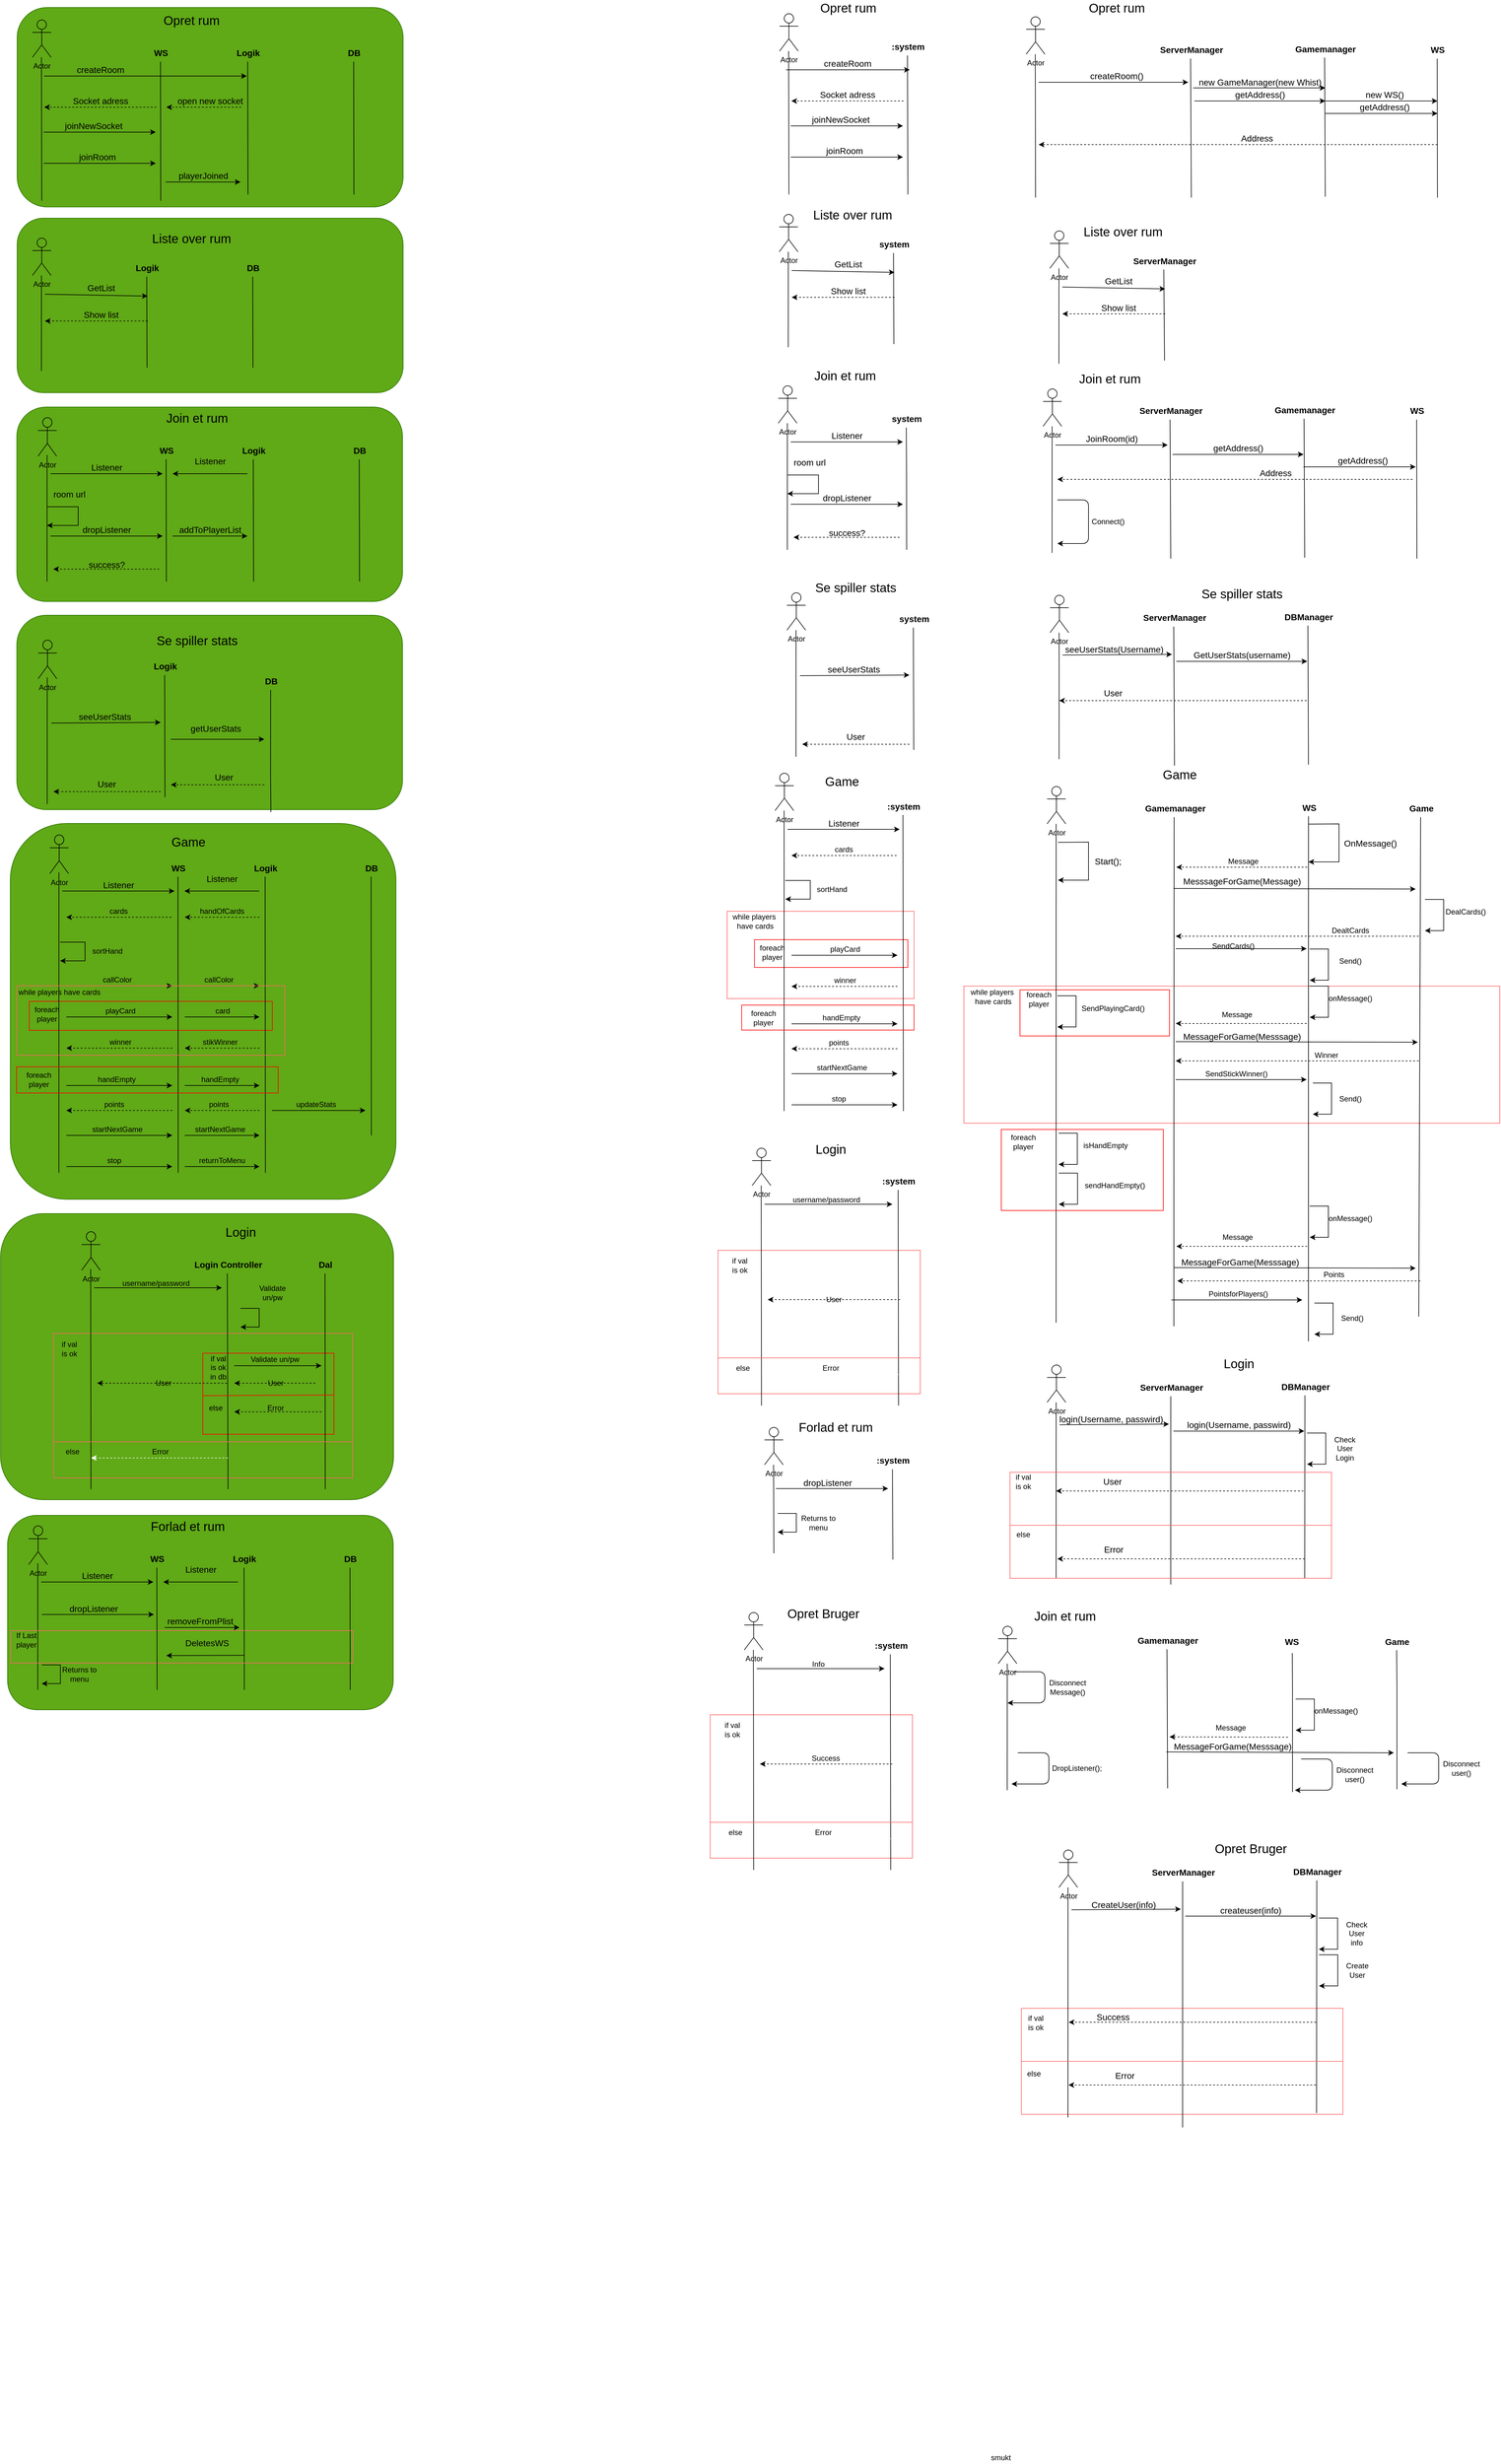 <mxfile version="18.1.3" type="device"><diagram id="lr0HvfHgT6RQTs0o4B55" name="Side-1"><mxGraphModel dx="1038" dy="649" grid="0" gridSize="10" guides="1" tooltips="1" connect="1" arrows="1" fold="1" page="1" pageScale="1" pageWidth="827" pageHeight="1169" math="0" shadow="0"><root><mxCell id="0"/><mxCell id="1" parent="0"/><mxCell id="Zw6Tpi4hHBXHZV19ZnE4-36" value="" style="rounded=0;whiteSpace=wrap;html=1;strokeColor=#FF6666;fillColor=none;" parent="1" vertex="1"><mxGeometry x="1672.25" y="3230" width="516" height="170" as="geometry"/></mxCell><mxCell id="Z6lJqfFmLVZw7ZCroQEp-157" value="" style="rounded=0;whiteSpace=wrap;html=1;fillColor=none;strokeColor=#FF0000;" parent="1" vertex="1"><mxGeometry x="1670" y="1596" width="240" height="74" as="geometry"/></mxCell><mxCell id="Z6lJqfFmLVZw7ZCroQEp-155" value="" style="rounded=0;whiteSpace=wrap;html=1;fillColor=none;strokeColor=#FF6666;" parent="1" vertex="1"><mxGeometry x="1580" y="1590" width="860" height="220" as="geometry"/></mxCell><mxCell id="FESBfTd8AbPKwqxkiTea-200" value="" style="rounded=0;whiteSpace=wrap;html=1;fillColor=none;strokeColor=#FF6666;" parent="1" vertex="1"><mxGeometry x="1200" y="1470" width="300" height="140" as="geometry"/></mxCell><mxCell id="FESBfTd8AbPKwqxkiTea-6" value="" style="rounded=0;whiteSpace=wrap;html=1;strokeColor=#FF6666;fillColor=none;" parent="1" vertex="1"><mxGeometry x="1185.38" y="2014" width="324.62" height="230" as="geometry"/></mxCell><mxCell id="DZPoPA9MmP483Hu3aa7b-5" value="" style="rounded=1;whiteSpace=wrap;html=1;fontSize=14;fillColor=#60a917;fontColor=#ffffff;strokeColor=#2D7600;" parent="1" vertex="1"><mxGeometry x="33.87" y="1955" width="630.75" height="459" as="geometry"/></mxCell><mxCell id="DZPoPA9MmP483Hu3aa7b-4" value="" style="rounded=1;whiteSpace=wrap;html=1;fontSize=14;fillColor=#60a917;fontColor=#ffffff;strokeColor=#2D7600;" parent="1" vertex="1"><mxGeometry x="60" y="995" width="619" height="312" as="geometry"/></mxCell><mxCell id="DZPoPA9MmP483Hu3aa7b-3" value="" style="rounded=1;whiteSpace=wrap;html=1;fontSize=14;fillColor=#60a917;fontColor=#ffffff;strokeColor=#2D7600;" parent="1" vertex="1"><mxGeometry x="60.5" y="20" width="619.5" height="320" as="geometry"/></mxCell><mxCell id="DZPoPA9MmP483Hu3aa7b-2" value="" style="rounded=1;whiteSpace=wrap;html=1;fontSize=14;fillColor=#60a917;fontColor=#ffffff;strokeColor=#2D7600;" parent="1" vertex="1"><mxGeometry x="60.5" y="358" width="619.5" height="280" as="geometry"/></mxCell><mxCell id="qCFy2qXagID1v41UXUVl-54" value="" style="rounded=0;whiteSpace=wrap;html=1;fillColor=none;strokeColor=#FF0000;" parent="1" vertex="1"><mxGeometry x="358.5" y="2179" width="210.5" height="130" as="geometry"/></mxCell><mxCell id="qCFy2qXagID1v41UXUVl-58" value="" style="rounded=0;whiteSpace=wrap;html=1;strokeColor=#FF6666;fillColor=none;" parent="1" vertex="1"><mxGeometry x="119" y="2147" width="480" height="232" as="geometry"/></mxCell><mxCell id="fHAXDr1hGBt7dhgeRwDf-75" value="" style="rounded=1;whiteSpace=wrap;html=1;fontSize=14;fillColor=#60a917;fontColor=#ffffff;strokeColor=#2D7600;" parent="1" vertex="1"><mxGeometry x="49.5" y="1329" width="619" height="603" as="geometry"/></mxCell><mxCell id="fHAXDr1hGBt7dhgeRwDf-45" value="" style="rounded=0;whiteSpace=wrap;html=1;fillColor=none;strokeColor=#FF0000;" parent="1" vertex="1"><mxGeometry x="80" y="1614.5" width="390" height="46.5" as="geometry"/></mxCell><mxCell id="PHsltAXBVL7X2UgunDm8-98" value="" style="rounded=1;whiteSpace=wrap;html=1;fontSize=14;fillColor=#60a917;fontColor=#ffffff;strokeColor=#2D7600;" parent="1" vertex="1"><mxGeometry x="60" y="661" width="619" height="312" as="geometry"/></mxCell><mxCell id="H8njE9o7bHHvg9mTIE7w-1" value="Actor" style="shape=umlActor;verticalLabelPosition=bottom;verticalAlign=top;html=1;outlineConnect=0;fillColor=none;" parent="1" vertex="1"><mxGeometry x="85" y="40" width="30" height="60" as="geometry"/></mxCell><mxCell id="H8njE9o7bHHvg9mTIE7w-3" value="" style="endArrow=none;html=1;rounded=0;" parent="1" edge="1"><mxGeometry width="50" height="50" relative="1" as="geometry"><mxPoint x="100" y="330" as="sourcePoint"/><mxPoint x="99.559" y="100" as="targetPoint"/></mxGeometry></mxCell><mxCell id="H8njE9o7bHHvg9mTIE7w-6" value="" style="group" parent="1" vertex="1" connectable="0"><mxGeometry x="271" y="83" width="40" height="247" as="geometry"/></mxCell><mxCell id="H8njE9o7bHHvg9mTIE7w-4" value="&lt;font style=&quot;font-size: 14px;&quot;&gt;&lt;b&gt;WS&lt;/b&gt;&lt;/font&gt;" style="text;html=1;align=center;verticalAlign=middle;resizable=0;points=[];autosize=1;strokeColor=none;fillColor=none;" parent="H8njE9o7bHHvg9mTIE7w-6" vertex="1"><mxGeometry width="40" height="20" as="geometry"/></mxCell><mxCell id="H8njE9o7bHHvg9mTIE7w-5" value="" style="endArrow=none;html=1;rounded=0;fontSize=14;entryX=0.49;entryY=1.2;entryDx=0;entryDy=0;entryPerimeter=0;" parent="H8njE9o7bHHvg9mTIE7w-6" target="H8njE9o7bHHvg9mTIE7w-4" edge="1"><mxGeometry width="50" height="50" relative="1" as="geometry"><mxPoint x="20" y="247" as="sourcePoint"/><mxPoint x="70" y="53.405" as="targetPoint"/></mxGeometry></mxCell><mxCell id="H8njE9o7bHHvg9mTIE7w-7" value="" style="group" parent="1" vertex="1" connectable="0"><mxGeometry x="411" y="83" width="45" height="237" as="geometry"/></mxCell><mxCell id="H8njE9o7bHHvg9mTIE7w-8" value="&lt;font style=&quot;font-size: 14px;&quot;&gt;&lt;b&gt;Logik&lt;/b&gt;&lt;/font&gt;" style="text;html=1;align=center;verticalAlign=middle;resizable=0;points=[];autosize=1;strokeColor=none;fillColor=none;" parent="H8njE9o7bHHvg9mTIE7w-7" vertex="1"><mxGeometry x="-5" width="50" height="20" as="geometry"/></mxCell><mxCell id="H8njE9o7bHHvg9mTIE7w-9" value="" style="endArrow=none;html=1;rounded=0;fontSize=14;entryX=0.49;entryY=1.2;entryDx=0;entryDy=0;entryPerimeter=0;" parent="H8njE9o7bHHvg9mTIE7w-7" target="H8njE9o7bHHvg9mTIE7w-8" edge="1"><mxGeometry width="50" height="50" relative="1" as="geometry"><mxPoint x="20" y="237" as="sourcePoint"/><mxPoint x="70" y="51.243" as="targetPoint"/></mxGeometry></mxCell><mxCell id="H8njE9o7bHHvg9mTIE7w-10" value="" style="group" parent="1" vertex="1" connectable="0"><mxGeometry x="581" y="83" width="45" height="237" as="geometry"/></mxCell><mxCell id="H8njE9o7bHHvg9mTIE7w-11" value="&lt;font style=&quot;font-size: 14px;&quot;&gt;&lt;b&gt;DB&lt;/b&gt;&lt;/font&gt;" style="text;html=1;align=center;verticalAlign=middle;resizable=0;points=[];autosize=1;strokeColor=none;fillColor=none;" parent="H8njE9o7bHHvg9mTIE7w-10" vertex="1"><mxGeometry width="40" height="20" as="geometry"/></mxCell><mxCell id="H8njE9o7bHHvg9mTIE7w-12" value="" style="endArrow=none;html=1;rounded=0;fontSize=14;entryX=0.49;entryY=1.2;entryDx=0;entryDy=0;entryPerimeter=0;" parent="H8njE9o7bHHvg9mTIE7w-10" target="H8njE9o7bHHvg9mTIE7w-11" edge="1"><mxGeometry width="50" height="50" relative="1" as="geometry"><mxPoint x="20" y="237" as="sourcePoint"/><mxPoint x="70" y="51.243" as="targetPoint"/></mxGeometry></mxCell><mxCell id="H8njE9o7bHHvg9mTIE7w-18" value="" style="endArrow=classic;html=1;rounded=0;fontSize=14;" parent="1" edge="1"><mxGeometry width="50" height="50" relative="1" as="geometry"><mxPoint x="104" y="130" as="sourcePoint"/><mxPoint x="429" y="130" as="targetPoint"/></mxGeometry></mxCell><mxCell id="H8njE9o7bHHvg9mTIE7w-19" value="createRoom" style="text;html=1;align=center;verticalAlign=middle;resizable=0;points=[];autosize=1;strokeColor=none;fillColor=none;fontSize=14;" parent="1" vertex="1"><mxGeometry x="149" y="110" width="90" height="20" as="geometry"/></mxCell><mxCell id="H8njE9o7bHHvg9mTIE7w-22" value="" style="endArrow=classic;html=1;rounded=0;fontSize=14;dashed=1;" parent="1" edge="1"><mxGeometry width="50" height="50" relative="1" as="geometry"><mxPoint x="420" y="180" as="sourcePoint"/><mxPoint x="300" y="180" as="targetPoint"/></mxGeometry></mxCell><mxCell id="H8njE9o7bHHvg9mTIE7w-23" value="open new socket" style="text;html=1;align=center;verticalAlign=middle;resizable=0;points=[];autosize=1;strokeColor=none;fillColor=none;fontSize=14;" parent="1" vertex="1"><mxGeometry x="310" y="160" width="120" height="20" as="geometry"/></mxCell><mxCell id="H8njE9o7bHHvg9mTIE7w-24" value="" style="endArrow=classic;html=1;rounded=0;dashed=1;fontSize=14;" parent="1" edge="1"><mxGeometry width="50" height="50" relative="1" as="geometry"><mxPoint x="284" y="180" as="sourcePoint"/><mxPoint x="104" y="180" as="targetPoint"/></mxGeometry></mxCell><mxCell id="H8njE9o7bHHvg9mTIE7w-25" value="Socket adress" style="text;html=1;align=center;verticalAlign=middle;resizable=0;points=[];autosize=1;strokeColor=none;fillColor=none;fontSize=14;" parent="1" vertex="1"><mxGeometry x="144" y="160" width="100" height="20" as="geometry"/></mxCell><mxCell id="H8njE9o7bHHvg9mTIE7w-28" value="" style="endArrow=classic;html=1;rounded=0;fontSize=14;" parent="1" edge="1"><mxGeometry width="50" height="50" relative="1" as="geometry"><mxPoint x="103" y="220" as="sourcePoint"/><mxPoint x="283" y="220" as="targetPoint"/></mxGeometry></mxCell><mxCell id="H8njE9o7bHHvg9mTIE7w-29" value="joinNewSocket" style="text;html=1;align=center;verticalAlign=middle;resizable=0;points=[];autosize=1;strokeColor=none;fillColor=none;fontSize=14;" parent="1" vertex="1"><mxGeometry x="128" y="200" width="110" height="20" as="geometry"/></mxCell><mxCell id="H8njE9o7bHHvg9mTIE7w-30" value="" style="endArrow=classic;html=1;rounded=0;fontSize=14;" parent="1" edge="1"><mxGeometry width="50" height="50" relative="1" as="geometry"><mxPoint x="103" y="270" as="sourcePoint"/><mxPoint x="283" y="270" as="targetPoint"/></mxGeometry></mxCell><mxCell id="H8njE9o7bHHvg9mTIE7w-31" value="joinRoom" style="text;html=1;align=center;verticalAlign=middle;resizable=0;points=[];autosize=1;strokeColor=none;fillColor=none;fontSize=14;" parent="1" vertex="1"><mxGeometry x="154" y="250" width="70" height="20" as="geometry"/></mxCell><mxCell id="H8njE9o7bHHvg9mTIE7w-33" value="playerJoined" style="text;html=1;align=center;verticalAlign=middle;resizable=0;points=[];autosize=1;strokeColor=none;fillColor=none;fontSize=14;" parent="1" vertex="1"><mxGeometry x="314" y="280" width="90" height="20" as="geometry"/></mxCell><mxCell id="H8njE9o7bHHvg9mTIE7w-34" value="" style="endArrow=classic;html=1;rounded=0;fontSize=14;" parent="1" edge="1"><mxGeometry width="50" height="50" relative="1" as="geometry"><mxPoint x="299" y="300" as="sourcePoint"/><mxPoint x="419" y="300" as="targetPoint"/></mxGeometry></mxCell><mxCell id="PHsltAXBVL7X2UgunDm8-2" value="&lt;font style=&quot;font-size: 20px;&quot;&gt;Opret rum&lt;/font&gt;" style="text;html=1;align=center;verticalAlign=middle;resizable=0;points=[];autosize=1;strokeColor=none;fillColor=none;" parent="1" vertex="1"><mxGeometry x="285" y="30" width="110" height="20" as="geometry"/></mxCell><mxCell id="PHsltAXBVL7X2UgunDm8-38" value="Actor" style="shape=umlActor;verticalLabelPosition=bottom;verticalAlign=top;html=1;outlineConnect=0;fillColor=none;" parent="1" vertex="1"><mxGeometry x="85" y="390" width="30" height="60" as="geometry"/></mxCell><mxCell id="PHsltAXBVL7X2UgunDm8-39" value="" style="endArrow=none;html=1;rounded=0;" parent="1" edge="1"><mxGeometry width="50" height="50" relative="1" as="geometry"><mxPoint x="99.5" y="603" as="sourcePoint"/><mxPoint x="99.559" y="450" as="targetPoint"/></mxGeometry></mxCell><mxCell id="PHsltAXBVL7X2UgunDm8-43" value="" style="group" parent="1" vertex="1" connectable="0"><mxGeometry x="249" y="428" width="45" height="170" as="geometry"/></mxCell><mxCell id="PHsltAXBVL7X2UgunDm8-44" value="&lt;font style=&quot;font-size: 14px;&quot;&gt;&lt;b&gt;Logik&lt;/b&gt;&lt;/font&gt;" style="text;html=1;align=center;verticalAlign=middle;resizable=0;points=[];autosize=1;strokeColor=none;fillColor=none;" parent="PHsltAXBVL7X2UgunDm8-43" vertex="1"><mxGeometry x="-5" width="50" height="20" as="geometry"/></mxCell><mxCell id="PHsltAXBVL7X2UgunDm8-45" value="" style="endArrow=none;html=1;rounded=0;fontSize=14;entryX=0.49;entryY=1.2;entryDx=0;entryDy=0;entryPerimeter=0;" parent="PHsltAXBVL7X2UgunDm8-43" target="PHsltAXBVL7X2UgunDm8-44" edge="1"><mxGeometry width="50" height="50" relative="1" as="geometry"><mxPoint x="20" y="170" as="sourcePoint"/><mxPoint x="70" y="36.757" as="targetPoint"/></mxGeometry></mxCell><mxCell id="PHsltAXBVL7X2UgunDm8-46" value="" style="group" parent="1" vertex="1" connectable="0"><mxGeometry x="419" y="428" width="45" height="170" as="geometry"/></mxCell><mxCell id="PHsltAXBVL7X2UgunDm8-47" value="&lt;font style=&quot;font-size: 14px;&quot;&gt;&lt;b&gt;DB&lt;/b&gt;&lt;/font&gt;" style="text;html=1;align=center;verticalAlign=middle;resizable=0;points=[];autosize=1;strokeColor=none;fillColor=none;" parent="PHsltAXBVL7X2UgunDm8-46" vertex="1"><mxGeometry width="40" height="20" as="geometry"/></mxCell><mxCell id="PHsltAXBVL7X2UgunDm8-48" value="" style="endArrow=none;html=1;rounded=0;fontSize=14;entryX=0.49;entryY=1.2;entryDx=0;entryDy=0;entryPerimeter=0;" parent="PHsltAXBVL7X2UgunDm8-46" target="PHsltAXBVL7X2UgunDm8-47" edge="1"><mxGeometry width="50" height="50" relative="1" as="geometry"><mxPoint x="20" y="170" as="sourcePoint"/><mxPoint x="70" y="36.757" as="targetPoint"/></mxGeometry></mxCell><mxCell id="PHsltAXBVL7X2UgunDm8-49" value="" style="endArrow=classic;html=1;rounded=0;fontSize=14;" parent="1" edge="1"><mxGeometry width="50" height="50" relative="1" as="geometry"><mxPoint x="105" y="480" as="sourcePoint"/><mxPoint x="270" y="483" as="targetPoint"/></mxGeometry></mxCell><mxCell id="PHsltAXBVL7X2UgunDm8-50" value="GetList" style="text;html=1;align=center;verticalAlign=middle;resizable=0;points=[];autosize=1;strokeColor=none;fillColor=none;fontSize=14;" parent="1" vertex="1"><mxGeometry x="165" y="460" width="60" height="20" as="geometry"/></mxCell><mxCell id="PHsltAXBVL7X2UgunDm8-59" value="" style="endArrow=classic;html=1;rounded=0;dashed=1;fontSize=14;" parent="1" edge="1"><mxGeometry width="50" height="50" relative="1" as="geometry"><mxPoint x="270" y="523" as="sourcePoint"/><mxPoint x="105" y="523" as="targetPoint"/></mxGeometry></mxCell><mxCell id="PHsltAXBVL7X2UgunDm8-60" value="Show list" style="text;html=1;align=center;verticalAlign=middle;resizable=0;points=[];autosize=1;strokeColor=none;fillColor=none;fontSize=14;" parent="1" vertex="1"><mxGeometry x="160" y="503" width="70" height="20" as="geometry"/></mxCell><mxCell id="PHsltAXBVL7X2UgunDm8-69" value="&lt;font style=&quot;font-size: 20px;&quot;&gt;Liste over rum&lt;/font&gt;" style="text;html=1;align=center;verticalAlign=middle;resizable=0;points=[];autosize=1;strokeColor=none;fillColor=none;" parent="1" vertex="1"><mxGeometry x="270" y="380" width="140" height="20" as="geometry"/></mxCell><mxCell id="PHsltAXBVL7X2UgunDm8-71" value="Actor" style="shape=umlActor;verticalLabelPosition=bottom;verticalAlign=top;html=1;outlineConnect=0;fillColor=none;" parent="1" vertex="1"><mxGeometry x="94" y="678" width="30" height="62" as="geometry"/></mxCell><mxCell id="PHsltAXBVL7X2UgunDm8-72" value="" style="endArrow=none;html=1;rounded=0;" parent="1" edge="1"><mxGeometry width="50" height="50" relative="1" as="geometry"><mxPoint x="108.5" y="941" as="sourcePoint"/><mxPoint x="108.559" y="738" as="targetPoint"/></mxGeometry></mxCell><mxCell id="PHsltAXBVL7X2UgunDm8-73" value="" style="group" parent="1" vertex="1" connectable="0"><mxGeometry x="280" y="721" width="40" height="222" as="geometry"/></mxCell><mxCell id="PHsltAXBVL7X2UgunDm8-74" value="&lt;font style=&quot;font-size: 14px;&quot;&gt;&lt;b&gt;WS&lt;/b&gt;&lt;/font&gt;" style="text;html=1;align=center;verticalAlign=middle;resizable=0;points=[];autosize=1;strokeColor=none;fillColor=none;" parent="PHsltAXBVL7X2UgunDm8-73" vertex="1"><mxGeometry width="40" height="20" as="geometry"/></mxCell><mxCell id="PHsltAXBVL7X2UgunDm8-75" value="" style="endArrow=none;html=1;rounded=0;fontSize=14;entryX=0.49;entryY=1.2;entryDx=0;entryDy=0;entryPerimeter=0;" parent="PHsltAXBVL7X2UgunDm8-73" target="PHsltAXBVL7X2UgunDm8-74" edge="1"><mxGeometry width="50" height="50" relative="1" as="geometry"><mxPoint x="20" y="220" as="sourcePoint"/><mxPoint x="70" y="47.568" as="targetPoint"/></mxGeometry></mxCell><mxCell id="PHsltAXBVL7X2UgunDm8-76" value="" style="group" parent="1" vertex="1" connectable="0"><mxGeometry x="420" y="721" width="45" height="222" as="geometry"/></mxCell><mxCell id="PHsltAXBVL7X2UgunDm8-77" value="&lt;font style=&quot;font-size: 14px;&quot;&gt;&lt;b&gt;Logik&lt;/b&gt;&lt;/font&gt;" style="text;html=1;align=center;verticalAlign=middle;resizable=0;points=[];autosize=1;strokeColor=none;fillColor=none;" parent="PHsltAXBVL7X2UgunDm8-76" vertex="1"><mxGeometry x="-5" width="50" height="20" as="geometry"/></mxCell><mxCell id="PHsltAXBVL7X2UgunDm8-78" value="" style="endArrow=none;html=1;rounded=0;fontSize=14;entryX=0.49;entryY=1.2;entryDx=0;entryDy=0;entryPerimeter=0;" parent="PHsltAXBVL7X2UgunDm8-76" target="PHsltAXBVL7X2UgunDm8-77" edge="1"><mxGeometry width="50" height="50" relative="1" as="geometry"><mxPoint x="20" y="220" as="sourcePoint"/><mxPoint x="70" y="47.568" as="targetPoint"/></mxGeometry></mxCell><mxCell id="PHsltAXBVL7X2UgunDm8-79" value="" style="group" parent="1" vertex="1" connectable="0"><mxGeometry x="590" y="721" width="45" height="222" as="geometry"/></mxCell><mxCell id="PHsltAXBVL7X2UgunDm8-80" value="&lt;font style=&quot;font-size: 14px;&quot;&gt;&lt;b&gt;DB&lt;/b&gt;&lt;/font&gt;" style="text;html=1;align=center;verticalAlign=middle;resizable=0;points=[];autosize=1;strokeColor=none;fillColor=none;" parent="PHsltAXBVL7X2UgunDm8-79" vertex="1"><mxGeometry width="40" height="20" as="geometry"/></mxCell><mxCell id="PHsltAXBVL7X2UgunDm8-81" value="" style="endArrow=none;html=1;rounded=0;fontSize=14;entryX=0.49;entryY=1.2;entryDx=0;entryDy=0;entryPerimeter=0;" parent="PHsltAXBVL7X2UgunDm8-79" target="PHsltAXBVL7X2UgunDm8-80" edge="1"><mxGeometry width="50" height="50" relative="1" as="geometry"><mxPoint x="20" y="220" as="sourcePoint"/><mxPoint x="70" y="47.568" as="targetPoint"/></mxGeometry></mxCell><mxCell id="PHsltAXBVL7X2UgunDm8-82" value="" style="endArrow=classic;html=1;rounded=0;fontSize=14;" parent="1" edge="1"><mxGeometry width="50" height="50" relative="1" as="geometry"><mxPoint x="114" y="768" as="sourcePoint"/><mxPoint x="294" y="768" as="targetPoint"/></mxGeometry></mxCell><mxCell id="PHsltAXBVL7X2UgunDm8-83" value="Listener" style="text;html=1;align=center;verticalAlign=middle;resizable=0;points=[];autosize=1;strokeColor=none;fillColor=none;fontSize=14;" parent="1" vertex="1"><mxGeometry x="169" y="748" width="70" height="20" as="geometry"/></mxCell><mxCell id="PHsltAXBVL7X2UgunDm8-84" value="" style="endArrow=classic;html=1;rounded=0;fontSize=14;" parent="1" edge="1"><mxGeometry width="50" height="50" relative="1" as="geometry"><mxPoint x="430" y="768" as="sourcePoint"/><mxPoint x="310" y="768" as="targetPoint"/></mxGeometry></mxCell><mxCell id="PHsltAXBVL7X2UgunDm8-85" value="Listener" style="text;html=1;align=center;verticalAlign=middle;resizable=0;points=[];autosize=1;strokeColor=none;fillColor=none;fontSize=14;" parent="1" vertex="1"><mxGeometry x="335" y="738" width="70" height="20" as="geometry"/></mxCell><mxCell id="PHsltAXBVL7X2UgunDm8-86" value="" style="endArrow=classic;html=1;rounded=0;fontSize=14;startArrow=none;" parent="1" edge="1"><mxGeometry width="50" height="50" relative="1" as="geometry"><mxPoint x="108.5" y="821" as="sourcePoint"/><mxPoint x="108.5" y="851" as="targetPoint"/><Array as="points"><mxPoint x="158.5" y="821"/><mxPoint x="158.5" y="851"/></Array></mxGeometry></mxCell><mxCell id="PHsltAXBVL7X2UgunDm8-90" value="" style="endArrow=classic;html=1;rounded=0;fontSize=14;" parent="1" edge="1"><mxGeometry width="50" height="50" relative="1" as="geometry"><mxPoint x="310" y="868" as="sourcePoint"/><mxPoint x="430" y="868" as="targetPoint"/></mxGeometry></mxCell><mxCell id="PHsltAXBVL7X2UgunDm8-91" value="addToPlayerList" style="text;html=1;align=center;verticalAlign=middle;resizable=0;points=[];autosize=1;strokeColor=none;fillColor=none;fontSize=14;" parent="1" vertex="1"><mxGeometry x="309.5" y="848" width="120" height="20" as="geometry"/></mxCell><mxCell id="PHsltAXBVL7X2UgunDm8-92" value="" style="endArrow=classic;html=1;rounded=0;fontSize=14;" parent="1" edge="1"><mxGeometry width="50" height="50" relative="1" as="geometry"><mxPoint x="114" y="868" as="sourcePoint"/><mxPoint x="294" y="868" as="targetPoint"/></mxGeometry></mxCell><mxCell id="PHsltAXBVL7X2UgunDm8-93" value="dropListener" style="text;html=1;align=center;verticalAlign=middle;resizable=0;points=[];autosize=1;strokeColor=none;fillColor=none;fontSize=14;" parent="1" vertex="1"><mxGeometry x="159" y="848" width="90" height="20" as="geometry"/></mxCell><mxCell id="PHsltAXBVL7X2UgunDm8-94" value="&lt;font style=&quot;font-size: 20px;&quot;&gt;Join et rum&lt;/font&gt;" style="text;html=1;align=center;verticalAlign=middle;resizable=0;points=[];autosize=1;strokeColor=none;fillColor=none;" parent="1" vertex="1"><mxGeometry x="294" y="668" width="110" height="20" as="geometry"/></mxCell><mxCell id="PHsltAXBVL7X2UgunDm8-87" value="room url" style="text;html=1;align=center;verticalAlign=middle;resizable=0;points=[];autosize=1;strokeColor=none;fillColor=none;fontSize=14;" parent="1" vertex="1"><mxGeometry x="108.5" y="791" width="70" height="20" as="geometry"/></mxCell><mxCell id="PHsltAXBVL7X2UgunDm8-96" value="" style="endArrow=classic;html=1;rounded=0;fontSize=20;dashed=1;" parent="1" edge="1"><mxGeometry width="50" height="50" relative="1" as="geometry"><mxPoint x="288.5" y="921" as="sourcePoint"/><mxPoint x="118.5" y="921" as="targetPoint"/></mxGeometry></mxCell><mxCell id="PHsltAXBVL7X2UgunDm8-97" value="&lt;font style=&quot;font-size: 14px;&quot;&gt;success?&lt;/font&gt;" style="text;html=1;align=center;verticalAlign=middle;resizable=0;points=[];autosize=1;strokeColor=none;fillColor=none;fontSize=20;" parent="1" vertex="1"><mxGeometry x="169" y="896" width="70" height="30" as="geometry"/></mxCell><mxCell id="PHsltAXBVL7X2UgunDm8-100" value="Actor" style="shape=umlActor;verticalLabelPosition=bottom;verticalAlign=top;html=1;outlineConnect=0;fillColor=none;" parent="1" vertex="1"><mxGeometry x="94.25" y="1035" width="30" height="62" as="geometry"/></mxCell><mxCell id="PHsltAXBVL7X2UgunDm8-101" value="" style="endArrow=none;html=1;rounded=0;" parent="1" edge="1"><mxGeometry width="50" height="50" relative="1" as="geometry"><mxPoint x="108.75" y="1298" as="sourcePoint"/><mxPoint x="108.809" y="1095" as="targetPoint"/></mxGeometry></mxCell><mxCell id="PHsltAXBVL7X2UgunDm8-105" value="" style="group" parent="1" vertex="1" connectable="0"><mxGeometry x="277.75" y="1067" width="45" height="222" as="geometry"/></mxCell><mxCell id="PHsltAXBVL7X2UgunDm8-106" value="&lt;font style=&quot;font-size: 14px;&quot;&gt;&lt;b&gt;Logik&lt;/b&gt;&lt;/font&gt;" style="text;html=1;align=center;verticalAlign=middle;resizable=0;points=[];autosize=1;strokeColor=none;fillColor=none;" parent="PHsltAXBVL7X2UgunDm8-105" vertex="1"><mxGeometry x="-5" width="50" height="20" as="geometry"/></mxCell><mxCell id="PHsltAXBVL7X2UgunDm8-107" value="" style="endArrow=none;html=1;rounded=0;fontSize=14;entryX=0.49;entryY=1.2;entryDx=0;entryDy=0;entryPerimeter=0;" parent="PHsltAXBVL7X2UgunDm8-105" target="PHsltAXBVL7X2UgunDm8-106" edge="1"><mxGeometry width="50" height="50" relative="1" as="geometry"><mxPoint x="20" y="220" as="sourcePoint"/><mxPoint x="70" y="47.568" as="targetPoint"/></mxGeometry></mxCell><mxCell id="PHsltAXBVL7X2UgunDm8-108" value="" style="group" parent="1" vertex="1" connectable="0"><mxGeometry x="579.5" y="1340" width="79.5" height="343" as="geometry"/></mxCell><mxCell id="PHsltAXBVL7X2UgunDm8-109" value="&lt;font style=&quot;font-size: 14px;&quot;&gt;&lt;b&gt;DB&lt;/b&gt;&lt;/font&gt;" style="text;html=1;align=center;verticalAlign=middle;resizable=0;points=[];autosize=1;strokeColor=none;fillColor=none;" parent="PHsltAXBVL7X2UgunDm8-108" vertex="1"><mxGeometry x="-131.75" y="-249" width="40" height="20" as="geometry"/></mxCell><mxCell id="PHsltAXBVL7X2UgunDm8-110" value="" style="endArrow=none;html=1;rounded=0;fontSize=14;entryX=0.49;entryY=1.2;entryDx=0;entryDy=0;entryPerimeter=0;" parent="PHsltAXBVL7X2UgunDm8-108" target="PHsltAXBVL7X2UgunDm8-109" edge="1"><mxGeometry width="50" height="50" relative="1" as="geometry"><mxPoint x="-111.75" y="-29" as="sourcePoint"/><mxPoint x="-61.75" y="-201.432" as="targetPoint"/><Array as="points"><mxPoint x="-112.25" y="-90"/></Array></mxGeometry></mxCell><mxCell id="PHsltAXBVL7X2UgunDm8-120" value="&lt;font style=&quot;font-size: 20px;&quot;&gt;Se spiller stats&lt;/font&gt;" style="text;html=1;align=center;verticalAlign=middle;resizable=0;points=[];autosize=1;strokeColor=none;fillColor=none;" parent="1" vertex="1"><mxGeometry x="274.25" y="1025" width="150" height="20" as="geometry"/></mxCell><mxCell id="PHsltAXBVL7X2UgunDm8-121" value="seeUserStats" style="text;html=1;align=center;verticalAlign=middle;resizable=0;points=[];autosize=1;strokeColor=none;fillColor=none;fontSize=14;" parent="1" vertex="1"><mxGeometry x="150.75" y="1148" width="100" height="20" as="geometry"/></mxCell><mxCell id="PHsltAXBVL7X2UgunDm8-123" value="" style="endArrow=classic;html=1;rounded=0;fontSize=20;dashed=1;" parent="1" edge="1"><mxGeometry width="50" height="50" relative="1" as="geometry"><mxPoint x="290.75" y="1278" as="sourcePoint"/><mxPoint x="118.75" y="1278" as="targetPoint"/></mxGeometry></mxCell><mxCell id="PHsltAXBVL7X2UgunDm8-124" value="&lt;font style=&quot;font-size: 14px;&quot;&gt;User&lt;/font&gt;" style="text;html=1;align=center;verticalAlign=middle;resizable=0;points=[];autosize=1;strokeColor=none;fillColor=none;fontSize=20;" parent="1" vertex="1"><mxGeometry x="179.25" y="1248" width="50" height="30" as="geometry"/></mxCell><mxCell id="PHsltAXBVL7X2UgunDm8-125" value="" style="endArrow=classic;html=1;rounded=0;fontSize=14;" parent="1" edge="1"><mxGeometry width="50" height="50" relative="1" as="geometry"><mxPoint x="115.25" y="1168" as="sourcePoint"/><mxPoint x="290.75" y="1167" as="targetPoint"/></mxGeometry></mxCell><mxCell id="PHsltAXBVL7X2UgunDm8-128" value="" style="endArrow=classic;html=1;rounded=0;fontSize=14;" parent="1" edge="1"><mxGeometry width="50" height="50" relative="1" as="geometry"><mxPoint x="307.25" y="1194" as="sourcePoint"/><mxPoint x="457.25" y="1194" as="targetPoint"/></mxGeometry></mxCell><mxCell id="PHsltAXBVL7X2UgunDm8-129" value="getUserStats" style="text;html=1;align=center;verticalAlign=middle;resizable=0;points=[];autosize=1;strokeColor=none;fillColor=none;fontSize=14;" parent="1" vertex="1"><mxGeometry x="328.75" y="1167" width="100" height="20" as="geometry"/></mxCell><mxCell id="PHsltAXBVL7X2UgunDm8-132" value="&lt;font style=&quot;font-size: 14px;&quot;&gt;User&lt;/font&gt;" style="text;html=1;align=center;verticalAlign=middle;resizable=0;points=[];autosize=1;strokeColor=none;fillColor=none;fontSize=20;" parent="1" vertex="1"><mxGeometry x="367.25" y="1237" width="50" height="30" as="geometry"/></mxCell><mxCell id="PHsltAXBVL7X2UgunDm8-133" value="" style="endArrow=classic;html=1;rounded=0;fontSize=20;dashed=1;" parent="1" edge="1"><mxGeometry width="50" height="50" relative="1" as="geometry"><mxPoint x="457.25" y="1267" as="sourcePoint"/><mxPoint x="307.25" y="1267" as="targetPoint"/></mxGeometry></mxCell><mxCell id="fHAXDr1hGBt7dhgeRwDf-2" value="Actor" style="shape=umlActor;verticalLabelPosition=bottom;verticalAlign=top;html=1;outlineConnect=0;fillColor=none;" parent="1" vertex="1"><mxGeometry x="113" y="1347.5" width="30" height="62" as="geometry"/></mxCell><mxCell id="fHAXDr1hGBt7dhgeRwDf-3" value="" style="endArrow=none;html=1;rounded=0;" parent="1" edge="1"><mxGeometry width="50" height="50" relative="1" as="geometry"><mxPoint x="127.5" y="1889.5" as="sourcePoint"/><mxPoint x="127.559" y="1407.5" as="targetPoint"/></mxGeometry></mxCell><mxCell id="fHAXDr1hGBt7dhgeRwDf-4" value="" style="group" parent="1" vertex="1" connectable="0"><mxGeometry x="299" y="1390.5" width="40" height="501" as="geometry"/></mxCell><mxCell id="fHAXDr1hGBt7dhgeRwDf-5" value="&lt;font style=&quot;font-size: 14px;&quot;&gt;&lt;b&gt;WS&lt;/b&gt;&lt;/font&gt;" style="text;html=1;align=center;verticalAlign=middle;resizable=0;points=[];autosize=1;strokeColor=none;fillColor=none;" parent="fHAXDr1hGBt7dhgeRwDf-4" vertex="1"><mxGeometry width="40" height="20" as="geometry"/></mxCell><mxCell id="fHAXDr1hGBt7dhgeRwDf-6" value="" style="endArrow=none;html=1;rounded=0;fontSize=14;entryX=0.49;entryY=1.2;entryDx=0;entryDy=0;entryPerimeter=0;" parent="fHAXDr1hGBt7dhgeRwDf-4" target="fHAXDr1hGBt7dhgeRwDf-5" edge="1"><mxGeometry width="50" height="50" relative="1" as="geometry"><mxPoint x="20" y="499" as="sourcePoint"/><mxPoint x="70" y="107.892" as="targetPoint"/></mxGeometry></mxCell><mxCell id="fHAXDr1hGBt7dhgeRwDf-7" value="" style="group" parent="1" vertex="1" connectable="0"><mxGeometry x="439" y="1390.5" width="45" height="501" as="geometry"/></mxCell><mxCell id="fHAXDr1hGBt7dhgeRwDf-8" value="&lt;font style=&quot;font-size: 14px;&quot;&gt;&lt;b&gt;Logik&lt;/b&gt;&lt;/font&gt;" style="text;html=1;align=center;verticalAlign=middle;resizable=0;points=[];autosize=1;strokeColor=none;fillColor=none;" parent="fHAXDr1hGBt7dhgeRwDf-7" vertex="1"><mxGeometry x="-5" width="50" height="20" as="geometry"/></mxCell><mxCell id="fHAXDr1hGBt7dhgeRwDf-9" value="" style="endArrow=none;html=1;rounded=0;fontSize=14;entryX=0.49;entryY=1.2;entryDx=0;entryDy=0;entryPerimeter=0;" parent="fHAXDr1hGBt7dhgeRwDf-7" target="fHAXDr1hGBt7dhgeRwDf-8" edge="1"><mxGeometry width="50" height="50" relative="1" as="geometry"><mxPoint x="20" y="499" as="sourcePoint"/><mxPoint x="70" y="107.892" as="targetPoint"/></mxGeometry></mxCell><mxCell id="fHAXDr1hGBt7dhgeRwDf-10" value="" style="group" parent="1" vertex="1" connectable="0"><mxGeometry x="609" y="1390.5" width="45" height="441" as="geometry"/></mxCell><mxCell id="fHAXDr1hGBt7dhgeRwDf-11" value="&lt;font style=&quot;font-size: 14px;&quot;&gt;&lt;b&gt;DB&lt;/b&gt;&lt;/font&gt;" style="text;html=1;align=center;verticalAlign=middle;resizable=0;points=[];autosize=1;strokeColor=none;fillColor=none;" parent="fHAXDr1hGBt7dhgeRwDf-10" vertex="1"><mxGeometry width="40" height="20" as="geometry"/></mxCell><mxCell id="fHAXDr1hGBt7dhgeRwDf-12" value="" style="endArrow=none;html=1;rounded=0;fontSize=14;entryX=0.49;entryY=1.2;entryDx=0;entryDy=0;entryPerimeter=0;" parent="fHAXDr1hGBt7dhgeRwDf-10" target="fHAXDr1hGBt7dhgeRwDf-11" edge="1"><mxGeometry width="50" height="50" relative="1" as="geometry"><mxPoint x="20" y="439.0" as="sourcePoint"/><mxPoint x="70" y="94.919" as="targetPoint"/></mxGeometry></mxCell><mxCell id="fHAXDr1hGBt7dhgeRwDf-13" value="" style="endArrow=classic;html=1;rounded=0;fontSize=14;" parent="1" edge="1"><mxGeometry width="50" height="50" relative="1" as="geometry"><mxPoint x="133" y="1437.5" as="sourcePoint"/><mxPoint x="313" y="1437.5" as="targetPoint"/></mxGeometry></mxCell><mxCell id="fHAXDr1hGBt7dhgeRwDf-14" value="Listener" style="text;html=1;align=center;verticalAlign=middle;resizable=0;points=[];autosize=1;strokeColor=none;fillColor=none;fontSize=14;" parent="1" vertex="1"><mxGeometry x="188" y="1417.5" width="70" height="20" as="geometry"/></mxCell><mxCell id="fHAXDr1hGBt7dhgeRwDf-15" value="" style="endArrow=classic;html=1;rounded=0;fontSize=14;" parent="1" edge="1"><mxGeometry width="50" height="50" relative="1" as="geometry"><mxPoint x="449" y="1437.5" as="sourcePoint"/><mxPoint x="329" y="1437.5" as="targetPoint"/></mxGeometry></mxCell><mxCell id="fHAXDr1hGBt7dhgeRwDf-16" value="Listener" style="text;html=1;align=center;verticalAlign=middle;resizable=0;points=[];autosize=1;strokeColor=none;fillColor=none;fontSize=14;" parent="1" vertex="1"><mxGeometry x="354" y="1407.5" width="70" height="20" as="geometry"/></mxCell><mxCell id="fHAXDr1hGBt7dhgeRwDf-18" value="&lt;font style=&quot;font-size: 20px;&quot;&gt;Game&lt;/font&gt;" style="text;html=1;align=center;verticalAlign=middle;resizable=0;points=[];autosize=1;strokeColor=none;fillColor=none;" parent="1" vertex="1"><mxGeometry x="299.5" y="1347.5" width="70" height="20" as="geometry"/></mxCell><mxCell id="fHAXDr1hGBt7dhgeRwDf-30" value="" style="endArrow=classic;html=1;rounded=0;dashed=1;" parent="1" edge="1"><mxGeometry width="50" height="50" relative="1" as="geometry"><mxPoint x="449.5" y="1479.5" as="sourcePoint"/><mxPoint x="329.5" y="1479.5" as="targetPoint"/></mxGeometry></mxCell><mxCell id="fHAXDr1hGBt7dhgeRwDf-31" value="handOfCards" style="text;html=1;align=center;verticalAlign=middle;resizable=0;points=[];autosize=1;strokeColor=none;fillColor=none;" parent="1" vertex="1"><mxGeometry x="344" y="1459.5" width="90" height="20" as="geometry"/></mxCell><mxCell id="fHAXDr1hGBt7dhgeRwDf-32" value="" style="endArrow=classic;html=1;rounded=0;dashed=1;" parent="1" edge="1"><mxGeometry width="50" height="50" relative="1" as="geometry"><mxPoint x="308" y="1479.5" as="sourcePoint"/><mxPoint x="139.5" y="1479.5" as="targetPoint"/></mxGeometry></mxCell><mxCell id="fHAXDr1hGBt7dhgeRwDf-33" value="cards" style="text;html=1;align=center;verticalAlign=middle;resizable=0;points=[];autosize=1;strokeColor=none;fillColor=none;" parent="1" vertex="1"><mxGeometry x="198" y="1459.5" width="50" height="20" as="geometry"/></mxCell><mxCell id="fHAXDr1hGBt7dhgeRwDf-34" value="" style="endArrow=classic;html=1;rounded=0;" parent="1" edge="1"><mxGeometry width="50" height="50" relative="1" as="geometry"><mxPoint x="129.5" y="1519.5" as="sourcePoint"/><mxPoint x="129.5" y="1549.5" as="targetPoint"/><Array as="points"><mxPoint x="169.5" y="1519.5"/><mxPoint x="169.5" y="1549.5"/></Array></mxGeometry></mxCell><mxCell id="fHAXDr1hGBt7dhgeRwDf-35" value="sortHand" style="text;html=1;align=center;verticalAlign=middle;resizable=0;points=[];autosize=1;strokeColor=none;fillColor=none;" parent="1" vertex="1"><mxGeometry x="174.5" y="1523.5" width="60" height="20" as="geometry"/></mxCell><mxCell id="fHAXDr1hGBt7dhgeRwDf-36" value="" style="endArrow=classic;html=1;rounded=0;" parent="1" edge="1"><mxGeometry width="50" height="50" relative="1" as="geometry"><mxPoint x="139.5" y="1589.5" as="sourcePoint"/><mxPoint x="309.5" y="1589.5" as="targetPoint"/></mxGeometry></mxCell><mxCell id="fHAXDr1hGBt7dhgeRwDf-37" value="callColor" style="text;html=1;align=center;verticalAlign=middle;resizable=0;points=[];autosize=1;strokeColor=none;fillColor=none;" parent="1" vertex="1"><mxGeometry x="190.5" y="1569.5" width="60" height="20" as="geometry"/></mxCell><mxCell id="fHAXDr1hGBt7dhgeRwDf-38" value="" style="endArrow=classic;html=1;rounded=0;" parent="1" edge="1"><mxGeometry width="50" height="50" relative="1" as="geometry"><mxPoint x="329.5" y="1589.5" as="sourcePoint"/><mxPoint x="449.5" y="1589.5" as="targetPoint"/></mxGeometry></mxCell><mxCell id="fHAXDr1hGBt7dhgeRwDf-39" value="callColor" style="text;html=1;align=center;verticalAlign=middle;resizable=0;points=[];autosize=1;strokeColor=none;fillColor=none;" parent="1" vertex="1"><mxGeometry x="354" y="1569.5" width="60" height="20" as="geometry"/></mxCell><mxCell id="fHAXDr1hGBt7dhgeRwDf-41" value="" style="endArrow=classic;html=1;rounded=0;" parent="1" edge="1"><mxGeometry width="50" height="50" relative="1" as="geometry"><mxPoint x="139.5" y="1639.5" as="sourcePoint"/><mxPoint x="309.5" y="1639.5" as="targetPoint"/></mxGeometry></mxCell><mxCell id="fHAXDr1hGBt7dhgeRwDf-42" value="playCard" style="text;html=1;align=center;verticalAlign=middle;resizable=0;points=[];autosize=1;strokeColor=none;fillColor=none;" parent="1" vertex="1"><mxGeometry x="195.5" y="1619.5" width="60" height="20" as="geometry"/></mxCell><mxCell id="fHAXDr1hGBt7dhgeRwDf-43" value="card" style="text;html=1;align=center;verticalAlign=middle;resizable=0;points=[];autosize=1;strokeColor=none;fillColor=none;" parent="1" vertex="1"><mxGeometry x="369.5" y="1619.5" width="40" height="20" as="geometry"/></mxCell><mxCell id="fHAXDr1hGBt7dhgeRwDf-44" value="" style="endArrow=classic;html=1;rounded=0;" parent="1" edge="1"><mxGeometry width="50" height="50" relative="1" as="geometry"><mxPoint x="329.5" y="1639.5" as="sourcePoint"/><mxPoint x="449.5" y="1639.5" as="targetPoint"/></mxGeometry></mxCell><mxCell id="fHAXDr1hGBt7dhgeRwDf-46" value="foreach &lt;br&gt;player" style="text;html=1;align=center;verticalAlign=middle;resizable=0;points=[];autosize=1;strokeColor=none;fillColor=none;" parent="1" vertex="1"><mxGeometry x="78" y="1619.5" width="60" height="30" as="geometry"/></mxCell><mxCell id="fHAXDr1hGBt7dhgeRwDf-47" value="" style="endArrow=classic;html=1;rounded=0;dashed=1;" parent="1" edge="1"><mxGeometry width="50" height="50" relative="1" as="geometry"><mxPoint x="449.5" y="1689.5" as="sourcePoint"/><mxPoint x="329.5" y="1689.5" as="targetPoint"/></mxGeometry></mxCell><mxCell id="fHAXDr1hGBt7dhgeRwDf-48" value="stikWinner" style="text;html=1;align=center;verticalAlign=middle;resizable=0;points=[];autosize=1;strokeColor=none;fillColor=none;" parent="1" vertex="1"><mxGeometry x="350.5" y="1669.5" width="70" height="20" as="geometry"/></mxCell><mxCell id="fHAXDr1hGBt7dhgeRwDf-50" value="" style="endArrow=classic;html=1;rounded=0;dashed=1;" parent="1" edge="1"><mxGeometry width="50" height="50" relative="1" as="geometry"><mxPoint x="309.5" y="1689.5" as="sourcePoint"/><mxPoint x="139.5" y="1689.5" as="targetPoint"/></mxGeometry></mxCell><mxCell id="fHAXDr1hGBt7dhgeRwDf-51" value="winner" style="text;html=1;align=center;verticalAlign=middle;resizable=0;points=[];autosize=1;strokeColor=none;fillColor=none;" parent="1" vertex="1"><mxGeometry x="200.5" y="1669.5" width="50" height="20" as="geometry"/></mxCell><mxCell id="fHAXDr1hGBt7dhgeRwDf-55" value="" style="endArrow=classic;html=1;rounded=0;" parent="1" edge="1"><mxGeometry width="50" height="50" relative="1" as="geometry"><mxPoint x="139.5" y="1749.5" as="sourcePoint"/><mxPoint x="309.5" y="1749.5" as="targetPoint"/></mxGeometry></mxCell><mxCell id="fHAXDr1hGBt7dhgeRwDf-56" value="handEmpty" style="text;html=1;align=center;verticalAlign=middle;resizable=0;points=[];autosize=1;strokeColor=none;fillColor=none;" parent="1" vertex="1"><mxGeometry x="179.5" y="1729.5" width="80" height="20" as="geometry"/></mxCell><mxCell id="fHAXDr1hGBt7dhgeRwDf-57" value="" style="endArrow=classic;html=1;rounded=0;" parent="1" edge="1"><mxGeometry width="50" height="50" relative="1" as="geometry"><mxPoint x="329.5" y="1749.5" as="sourcePoint"/><mxPoint x="449.5" y="1749.5" as="targetPoint"/></mxGeometry></mxCell><mxCell id="fHAXDr1hGBt7dhgeRwDf-58" value="handEmpty" style="text;html=1;align=center;verticalAlign=middle;resizable=0;points=[];autosize=1;strokeColor=none;fillColor=none;" parent="1" vertex="1"><mxGeometry x="345.5" y="1729.5" width="80" height="20" as="geometry"/></mxCell><mxCell id="fHAXDr1hGBt7dhgeRwDf-59" value="" style="rounded=0;whiteSpace=wrap;html=1;strokeColor=#FF0000;fillColor=none;" parent="1" vertex="1"><mxGeometry x="59.5" y="1719.5" width="420" height="42" as="geometry"/></mxCell><mxCell id="fHAXDr1hGBt7dhgeRwDf-60" value="foreach&lt;br&gt;player" style="text;html=1;align=center;verticalAlign=middle;resizable=0;points=[];autosize=1;strokeColor=none;fillColor=none;" parent="1" vertex="1"><mxGeometry x="64.5" y="1724.5" width="60" height="30" as="geometry"/></mxCell><mxCell id="fHAXDr1hGBt7dhgeRwDf-61" value="" style="endArrow=classic;html=1;rounded=0;dashed=1;" parent="1" edge="1"><mxGeometry width="50" height="50" relative="1" as="geometry"><mxPoint x="449.5" y="1789.5" as="sourcePoint"/><mxPoint x="329.5" y="1789.5" as="targetPoint"/></mxGeometry></mxCell><mxCell id="fHAXDr1hGBt7dhgeRwDf-62" value="points" style="text;html=1;align=center;verticalAlign=middle;resizable=0;points=[];autosize=1;strokeColor=none;fillColor=none;" parent="1" vertex="1"><mxGeometry x="359" y="1769.5" width="50" height="20" as="geometry"/></mxCell><mxCell id="fHAXDr1hGBt7dhgeRwDf-63" value="points" style="text;html=1;align=center;verticalAlign=middle;resizable=0;points=[];autosize=1;strokeColor=none;fillColor=none;" parent="1" vertex="1"><mxGeometry x="190.5" y="1769.5" width="50" height="20" as="geometry"/></mxCell><mxCell id="fHAXDr1hGBt7dhgeRwDf-64" value="" style="endArrow=classic;html=1;rounded=0;dashed=1;" parent="1" edge="1"><mxGeometry width="50" height="50" relative="1" as="geometry"><mxPoint x="309.5" y="1789.5" as="sourcePoint"/><mxPoint x="139.5" y="1789.5" as="targetPoint"/></mxGeometry></mxCell><mxCell id="fHAXDr1hGBt7dhgeRwDf-65" value="" style="endArrow=classic;html=1;rounded=0;" parent="1" edge="1"><mxGeometry width="50" height="50" relative="1" as="geometry"><mxPoint x="469.5" y="1789.5" as="sourcePoint"/><mxPoint x="619.5" y="1789.5" as="targetPoint"/></mxGeometry></mxCell><mxCell id="fHAXDr1hGBt7dhgeRwDf-66" value="updateStats" style="text;html=1;align=center;verticalAlign=middle;resizable=0;points=[];autosize=1;strokeColor=none;fillColor=none;" parent="1" vertex="1"><mxGeometry x="500" y="1769.5" width="80" height="20" as="geometry"/></mxCell><mxCell id="fHAXDr1hGBt7dhgeRwDf-67" value="" style="endArrow=classic;html=1;rounded=0;" parent="1" edge="1"><mxGeometry width="50" height="50" relative="1" as="geometry"><mxPoint x="139.5" y="1829.5" as="sourcePoint"/><mxPoint x="309.5" y="1829.5" as="targetPoint"/></mxGeometry></mxCell><mxCell id="fHAXDr1hGBt7dhgeRwDf-68" value="" style="endArrow=classic;html=1;rounded=0;" parent="1" edge="1"><mxGeometry width="50" height="50" relative="1" as="geometry"><mxPoint x="139.5" y="1879.5" as="sourcePoint"/><mxPoint x="309.5" y="1879.5" as="targetPoint"/></mxGeometry></mxCell><mxCell id="fHAXDr1hGBt7dhgeRwDf-69" value="" style="endArrow=classic;html=1;rounded=0;" parent="1" edge="1"><mxGeometry width="50" height="50" relative="1" as="geometry"><mxPoint x="329.5" y="1829.5" as="sourcePoint"/><mxPoint x="449.5" y="1829.5" as="targetPoint"/></mxGeometry></mxCell><mxCell id="fHAXDr1hGBt7dhgeRwDf-70" value="" style="endArrow=classic;html=1;rounded=0;" parent="1" edge="1"><mxGeometry width="50" height="50" relative="1" as="geometry"><mxPoint x="329.5" y="1879.5" as="sourcePoint"/><mxPoint x="449.5" y="1879.5" as="targetPoint"/></mxGeometry></mxCell><mxCell id="fHAXDr1hGBt7dhgeRwDf-71" value="startNextGame" style="text;html=1;align=center;verticalAlign=middle;resizable=0;points=[];autosize=1;strokeColor=none;fillColor=none;" parent="1" vertex="1"><mxGeometry x="170.5" y="1809.5" width="100" height="20" as="geometry"/></mxCell><mxCell id="fHAXDr1hGBt7dhgeRwDf-72" value="startNextGame" style="text;html=1;align=center;verticalAlign=middle;resizable=0;points=[];autosize=1;strokeColor=none;fillColor=none;" parent="1" vertex="1"><mxGeometry x="335.5" y="1809.5" width="100" height="20" as="geometry"/></mxCell><mxCell id="fHAXDr1hGBt7dhgeRwDf-73" value="stop" style="text;html=1;align=center;verticalAlign=middle;resizable=0;points=[];autosize=1;strokeColor=none;fillColor=none;" parent="1" vertex="1"><mxGeometry x="195.5" y="1859.5" width="40" height="20" as="geometry"/></mxCell><mxCell id="fHAXDr1hGBt7dhgeRwDf-74" value="returnToMenu" style="text;html=1;align=center;verticalAlign=middle;resizable=0;points=[];autosize=1;strokeColor=none;fillColor=none;" parent="1" vertex="1"><mxGeometry x="344" y="1859.5" width="90" height="20" as="geometry"/></mxCell><mxCell id="qCFy2qXagID1v41UXUVl-2" value="Actor" style="shape=umlActor;verticalLabelPosition=bottom;verticalAlign=top;html=1;outlineConnect=0;fillColor=none;" parent="1" vertex="1"><mxGeometry x="164" y="1984" width="30" height="62" as="geometry"/></mxCell><mxCell id="qCFy2qXagID1v41UXUVl-3" value="" style="endArrow=none;html=1;rounded=0;" parent="1" edge="1"><mxGeometry width="50" height="50" relative="1" as="geometry"><mxPoint x="179" y="2397" as="sourcePoint"/><mxPoint x="178.559" y="2044" as="targetPoint"/></mxGeometry></mxCell><mxCell id="qCFy2qXagID1v41UXUVl-7" value="" style="group" parent="1" vertex="1" connectable="0"><mxGeometry x="379" y="2027" width="80" height="372" as="geometry"/></mxCell><mxCell id="qCFy2qXagID1v41UXUVl-8" value="&lt;font style=&quot;font-size: 14px;&quot;&gt;&lt;b&gt;Login Controller&lt;/b&gt;&lt;/font&gt;" style="text;html=1;align=center;verticalAlign=middle;resizable=0;points=[];autosize=1;strokeColor=none;fillColor=none;" parent="qCFy2qXagID1v41UXUVl-7" vertex="1"><mxGeometry x="-40" width="120" height="20" as="geometry"/></mxCell><mxCell id="qCFy2qXagID1v41UXUVl-9" value="" style="endArrow=none;html=1;rounded=0;fontSize=14;entryX=0.49;entryY=1.2;entryDx=0;entryDy=0;entryPerimeter=0;" parent="qCFy2qXagID1v41UXUVl-7" target="qCFy2qXagID1v41UXUVl-8" edge="1"><mxGeometry width="50" height="50" relative="1" as="geometry"><mxPoint x="20" y="370" as="sourcePoint"/><mxPoint x="70" y="80.0" as="targetPoint"/></mxGeometry></mxCell><mxCell id="qCFy2qXagID1v41UXUVl-10" value="" style="group" parent="1" vertex="1" connectable="0"><mxGeometry x="535" y="2027" width="45" height="372" as="geometry"/></mxCell><mxCell id="qCFy2qXagID1v41UXUVl-11" value="&lt;font style=&quot;font-size: 14px;&quot;&gt;&lt;b&gt;Dal&lt;/b&gt;&lt;/font&gt;" style="text;html=1;align=center;verticalAlign=middle;resizable=0;points=[];autosize=1;strokeColor=none;fillColor=none;" parent="qCFy2qXagID1v41UXUVl-10" vertex="1"><mxGeometry width="40" height="20" as="geometry"/></mxCell><mxCell id="qCFy2qXagID1v41UXUVl-12" value="" style="endArrow=none;html=1;rounded=0;fontSize=14;entryX=0.49;entryY=1.2;entryDx=0;entryDy=0;entryPerimeter=0;" parent="qCFy2qXagID1v41UXUVl-10" target="qCFy2qXagID1v41UXUVl-11" edge="1"><mxGeometry width="50" height="50" relative="1" as="geometry"><mxPoint x="20" y="370" as="sourcePoint"/><mxPoint x="70" y="80.0" as="targetPoint"/></mxGeometry></mxCell><mxCell id="qCFy2qXagID1v41UXUVl-13" value="" style="endArrow=classic;html=1;rounded=0;fontSize=14;" parent="1" edge="1"><mxGeometry width="50" height="50" relative="1" as="geometry"><mxPoint x="184" y="2074" as="sourcePoint"/><mxPoint x="389" y="2074" as="targetPoint"/></mxGeometry></mxCell><mxCell id="qCFy2qXagID1v41UXUVl-22" value="&lt;font style=&quot;font-size: 20px;&quot;&gt;Login&lt;/font&gt;" style="text;html=1;align=center;verticalAlign=middle;resizable=0;points=[];autosize=1;strokeColor=none;fillColor=none;" parent="1" vertex="1"><mxGeometry x="389" y="1974" width="60" height="20" as="geometry"/></mxCell><mxCell id="qCFy2qXagID1v41UXUVl-26" value="username/password" style="text;html=1;align=center;verticalAlign=middle;resizable=0;points=[];autosize=1;strokeColor=none;fillColor=none;" parent="1" vertex="1"><mxGeometry x="222.5" y="2057" width="120" height="20" as="geometry"/></mxCell><mxCell id="qCFy2qXagID1v41UXUVl-28" value="Validate &lt;br&gt;un/pw" style="text;html=1;align=center;verticalAlign=middle;resizable=0;points=[];autosize=1;strokeColor=none;fillColor=none;" parent="1" vertex="1"><mxGeometry x="440" y="2067" width="60" height="30" as="geometry"/></mxCell><mxCell id="qCFy2qXagID1v41UXUVl-32" value="" style="endArrow=classic;html=1;rounded=0;" parent="1" edge="1"><mxGeometry width="50" height="50" relative="1" as="geometry"><mxPoint x="409" y="2199" as="sourcePoint"/><mxPoint x="549" y="2199" as="targetPoint"/></mxGeometry></mxCell><mxCell id="qCFy2qXagID1v41UXUVl-33" value="Validate un/pw" style="text;html=1;align=center;verticalAlign=middle;resizable=0;points=[];autosize=1;strokeColor=none;fillColor=none;" parent="1" vertex="1"><mxGeometry x="429" y="2179" width="90" height="20" as="geometry"/></mxCell><mxCell id="qCFy2qXagID1v41UXUVl-35" value="" style="endArrow=classic;html=1;rounded=0;dashed=1;exitX=0.86;exitY=1;exitDx=0;exitDy=0;exitPerimeter=0;" parent="1" source="qCFy2qXagID1v41UXUVl-49" edge="1"><mxGeometry width="50" height="50" relative="1" as="geometry"><mxPoint x="389" y="2227" as="sourcePoint"/><mxPoint x="189" y="2227" as="targetPoint"/></mxGeometry></mxCell><mxCell id="qCFy2qXagID1v41UXUVl-34" value="" style="endArrow=classic;html=1;rounded=0;dashed=1;" parent="1" edge="1"><mxGeometry width="50" height="50" relative="1" as="geometry"><mxPoint x="539" y="2227" as="sourcePoint"/><mxPoint x="409" y="2227" as="targetPoint"/></mxGeometry></mxCell><mxCell id="qCFy2qXagID1v41UXUVl-39" value="User" style="text;html=1;align=center;verticalAlign=middle;resizable=0;points=[];autosize=1;strokeColor=none;fillColor=none;" parent="1" vertex="1"><mxGeometry x="455" y="2217" width="40" height="20" as="geometry"/></mxCell><mxCell id="qCFy2qXagID1v41UXUVl-41" value="User" style="text;html=1;align=center;verticalAlign=middle;resizable=0;points=[];autosize=1;strokeColor=none;fillColor=none;" parent="1" vertex="1"><mxGeometry x="275" y="2217" width="40" height="20" as="geometry"/></mxCell><mxCell id="qCFy2qXagID1v41UXUVl-42" value="" style="endArrow=classic;html=1;rounded=0;" parent="1" edge="1"><mxGeometry width="50" height="50" relative="1" as="geometry"><mxPoint x="419" y="2107" as="sourcePoint"/><mxPoint x="419" y="2137" as="targetPoint"/><Array as="points"><mxPoint x="449" y="2107"/><mxPoint x="449" y="2137"/></Array></mxGeometry></mxCell><mxCell id="qCFy2qXagID1v41UXUVl-49" value="if val&lt;br&gt;is ok&lt;br&gt;in db" style="text;html=1;align=center;verticalAlign=middle;resizable=0;points=[];autosize=1;strokeColor=none;fillColor=none;" parent="1" vertex="1"><mxGeometry x="363" y="2177" width="40" height="50" as="geometry"/></mxCell><mxCell id="qCFy2qXagID1v41UXUVl-51" value="else" style="text;html=1;align=center;verticalAlign=middle;resizable=0;points=[];autosize=1;strokeColor=none;fillColor=none;" parent="1" vertex="1"><mxGeometry x="358.5" y="2257" width="40" height="20" as="geometry"/></mxCell><mxCell id="qCFy2qXagID1v41UXUVl-52" value="" style="endArrow=classic;html=1;rounded=0;dashed=1;" parent="1" edge="1"><mxGeometry width="50" height="50" relative="1" as="geometry"><mxPoint x="549" y="2273" as="sourcePoint"/><mxPoint x="409" y="2273" as="targetPoint"/></mxGeometry></mxCell><mxCell id="qCFy2qXagID1v41UXUVl-53" value="Error" style="text;html=1;align=center;verticalAlign=middle;resizable=0;points=[];autosize=1;strokeColor=none;fillColor=none;" parent="1" vertex="1"><mxGeometry x="455" y="2257" width="40" height="20" as="geometry"/></mxCell><mxCell id="qCFy2qXagID1v41UXUVl-50" value="" style="endArrow=none;html=1;rounded=0;strokeColor=#FF0000;" parent="1" edge="1"><mxGeometry width="50" height="50" relative="1" as="geometry"><mxPoint x="359" y="2247" as="sourcePoint"/><mxPoint x="569" y="2246" as="targetPoint"/></mxGeometry></mxCell><mxCell id="qCFy2qXagID1v41UXUVl-59" value="if val&lt;br&gt;is ok" style="text;html=1;align=center;verticalAlign=middle;resizable=0;points=[];autosize=1;strokeColor=none;fillColor=none;" parent="1" vertex="1"><mxGeometry x="124" y="2157" width="40" height="30" as="geometry"/></mxCell><mxCell id="qCFy2qXagID1v41UXUVl-60" value="" style="endArrow=none;html=1;rounded=0;strokeColor=#FF6666;entryX=0;entryY=0.75;entryDx=0;entryDy=0;exitX=1;exitY=0.75;exitDx=0;exitDy=0;" parent="1" source="qCFy2qXagID1v41UXUVl-58" target="qCFy2qXagID1v41UXUVl-58" edge="1"><mxGeometry width="50" height="50" relative="1" as="geometry"><mxPoint x="599" y="2318" as="sourcePoint"/><mxPoint x="229" y="2287" as="targetPoint"/></mxGeometry></mxCell><mxCell id="qCFy2qXagID1v41UXUVl-61" value="else" style="text;html=1;align=center;verticalAlign=middle;resizable=0;points=[];autosize=1;strokeColor=none;fillColor=none;" parent="1" vertex="1"><mxGeometry x="129" y="2327" width="40" height="20" as="geometry"/></mxCell><mxCell id="qCFy2qXagID1v41UXUVl-62" value="" style="endArrow=classic;html=1;rounded=0;strokeColor=#FFFFFF;dashed=1;" parent="1" edge="1"><mxGeometry width="50" height="50" relative="1" as="geometry"><mxPoint x="399" y="2347" as="sourcePoint"/><mxPoint x="179" y="2347" as="targetPoint"/></mxGeometry></mxCell><mxCell id="qCFy2qXagID1v41UXUVl-63" value="Error" style="text;html=1;align=center;verticalAlign=middle;resizable=0;points=[];autosize=1;strokeColor=none;fillColor=none;" parent="1" vertex="1"><mxGeometry x="270" y="2327" width="40" height="20" as="geometry"/></mxCell><mxCell id="DZPoPA9MmP483Hu3aa7b-6" value="" style="rounded=1;whiteSpace=wrap;html=1;fontSize=14;fillColor=#60a917;fontColor=#ffffff;strokeColor=#2D7600;" parent="1" vertex="1"><mxGeometry x="45.12" y="2439" width="619" height="312" as="geometry"/></mxCell><mxCell id="DZPoPA9MmP483Hu3aa7b-7" value="Actor" style="shape=umlActor;verticalLabelPosition=bottom;verticalAlign=top;html=1;outlineConnect=0;fillColor=none;" parent="1" vertex="1"><mxGeometry x="79.12" y="2456" width="30" height="62" as="geometry"/></mxCell><mxCell id="DZPoPA9MmP483Hu3aa7b-8" value="" style="endArrow=none;html=1;rounded=0;" parent="1" edge="1"><mxGeometry width="50" height="50" relative="1" as="geometry"><mxPoint x="93.62" y="2719" as="sourcePoint"/><mxPoint x="93.679" y="2516" as="targetPoint"/></mxGeometry></mxCell><mxCell id="DZPoPA9MmP483Hu3aa7b-12" value="" style="group" parent="1" vertex="1" connectable="0"><mxGeometry x="405.12" y="2499" width="45" height="222" as="geometry"/></mxCell><mxCell id="DZPoPA9MmP483Hu3aa7b-13" value="&lt;font style=&quot;font-size: 14px;&quot;&gt;&lt;b&gt;Logik&lt;/b&gt;&lt;/font&gt;" style="text;html=1;align=center;verticalAlign=middle;resizable=0;points=[];autosize=1;strokeColor=none;fillColor=none;" parent="DZPoPA9MmP483Hu3aa7b-12" vertex="1"><mxGeometry x="-5" width="50" height="20" as="geometry"/></mxCell><mxCell id="DZPoPA9MmP483Hu3aa7b-14" value="" style="endArrow=none;html=1;rounded=0;fontSize=14;entryX=0.49;entryY=1.2;entryDx=0;entryDy=0;entryPerimeter=0;" parent="DZPoPA9MmP483Hu3aa7b-12" target="DZPoPA9MmP483Hu3aa7b-13" edge="1"><mxGeometry width="50" height="50" relative="1" as="geometry"><mxPoint x="20" y="220" as="sourcePoint"/><mxPoint x="70" y="47.568" as="targetPoint"/></mxGeometry></mxCell><mxCell id="DZPoPA9MmP483Hu3aa7b-15" value="" style="group" parent="1" vertex="1" connectable="0"><mxGeometry x="575.12" y="2499" width="45" height="222" as="geometry"/></mxCell><mxCell id="DZPoPA9MmP483Hu3aa7b-16" value="&lt;font style=&quot;font-size: 14px;&quot;&gt;&lt;b&gt;DB&lt;/b&gt;&lt;/font&gt;" style="text;html=1;align=center;verticalAlign=middle;resizable=0;points=[];autosize=1;strokeColor=none;fillColor=none;" parent="DZPoPA9MmP483Hu3aa7b-15" vertex="1"><mxGeometry width="40" height="20" as="geometry"/></mxCell><mxCell id="DZPoPA9MmP483Hu3aa7b-17" value="" style="endArrow=none;html=1;rounded=0;fontSize=14;entryX=0.49;entryY=1.2;entryDx=0;entryDy=0;entryPerimeter=0;" parent="DZPoPA9MmP483Hu3aa7b-15" target="DZPoPA9MmP483Hu3aa7b-16" edge="1"><mxGeometry width="50" height="50" relative="1" as="geometry"><mxPoint x="20" y="220" as="sourcePoint"/><mxPoint x="70" y="47.568" as="targetPoint"/></mxGeometry></mxCell><mxCell id="DZPoPA9MmP483Hu3aa7b-18" value="" style="endArrow=classic;html=1;rounded=0;fontSize=14;" parent="1" edge="1"><mxGeometry width="50" height="50" relative="1" as="geometry"><mxPoint x="99.12" y="2546" as="sourcePoint"/><mxPoint x="279.12" y="2546" as="targetPoint"/></mxGeometry></mxCell><mxCell id="DZPoPA9MmP483Hu3aa7b-19" value="Listener" style="text;html=1;align=center;verticalAlign=middle;resizable=0;points=[];autosize=1;strokeColor=none;fillColor=none;fontSize=14;" parent="1" vertex="1"><mxGeometry x="154.12" y="2526" width="70" height="20" as="geometry"/></mxCell><mxCell id="DZPoPA9MmP483Hu3aa7b-20" value="" style="endArrow=classic;html=1;rounded=0;fontSize=14;" parent="1" edge="1"><mxGeometry width="50" height="50" relative="1" as="geometry"><mxPoint x="415.12" y="2546" as="sourcePoint"/><mxPoint x="295.12" y="2546" as="targetPoint"/></mxGeometry></mxCell><mxCell id="DZPoPA9MmP483Hu3aa7b-21" value="Listener" style="text;html=1;align=center;verticalAlign=middle;resizable=0;points=[];autosize=1;strokeColor=none;fillColor=none;fontSize=14;" parent="1" vertex="1"><mxGeometry x="320.12" y="2516" width="70" height="20" as="geometry"/></mxCell><mxCell id="DZPoPA9MmP483Hu3aa7b-23" value="" style="endArrow=classic;html=1;rounded=0;fontSize=14;" parent="1" edge="1"><mxGeometry width="50" height="50" relative="1" as="geometry"><mxPoint x="297.25" y="2619" as="sourcePoint"/><mxPoint x="417.25" y="2619" as="targetPoint"/></mxGeometry></mxCell><mxCell id="DZPoPA9MmP483Hu3aa7b-24" value="removeFromPlist" style="text;html=1;align=center;verticalAlign=middle;resizable=0;points=[];autosize=1;strokeColor=none;fillColor=none;fontSize=14;" parent="1" vertex="1"><mxGeometry x="294" y="2599" width="120" height="20" as="geometry"/></mxCell><mxCell id="DZPoPA9MmP483Hu3aa7b-25" value="" style="endArrow=classic;html=1;rounded=0;fontSize=14;" parent="1" edge="1"><mxGeometry width="50" height="50" relative="1" as="geometry"><mxPoint x="100" y="2598.17" as="sourcePoint"/><mxPoint x="280" y="2598.17" as="targetPoint"/></mxGeometry></mxCell><mxCell id="DZPoPA9MmP483Hu3aa7b-26" value="dropListener" style="text;html=1;align=center;verticalAlign=middle;resizable=0;points=[];autosize=1;strokeColor=none;fillColor=none;fontSize=14;" parent="1" vertex="1"><mxGeometry x="138" y="2579" width="90" height="20" as="geometry"/></mxCell><mxCell id="DZPoPA9MmP483Hu3aa7b-27" value="&lt;font style=&quot;font-size: 20px&quot;&gt;Forlad et rum&lt;/font&gt;" style="text;html=1;align=center;verticalAlign=middle;resizable=0;points=[];autosize=1;strokeColor=none;fillColor=none;" parent="1" vertex="1"><mxGeometry x="269.12" y="2446" width="130" height="20" as="geometry"/></mxCell><mxCell id="DZPoPA9MmP483Hu3aa7b-33" value="" style="group" parent="1" vertex="1" connectable="0"><mxGeometry x="49.5" y="2624" width="550" height="52" as="geometry"/></mxCell><mxCell id="DZPoPA9MmP483Hu3aa7b-31" value="" style="rounded=0;whiteSpace=wrap;html=1;strokeColor=#FF6666;fillColor=none;align=left;" parent="DZPoPA9MmP483Hu3aa7b-33" vertex="1"><mxGeometry x="0.5" width="549.5" height="52" as="geometry"/></mxCell><mxCell id="DZPoPA9MmP483Hu3aa7b-32" value="If Last &lt;br&gt;player" style="text;html=1;align=center;verticalAlign=middle;resizable=0;points=[];autosize=1;strokeColor=none;" parent="DZPoPA9MmP483Hu3aa7b-33" vertex="1"><mxGeometry width="50" height="30" as="geometry"/></mxCell><mxCell id="DZPoPA9MmP483Hu3aa7b-35" value="DeletesWS" style="text;html=1;align=center;verticalAlign=middle;resizable=0;points=[];autosize=1;strokeColor=none;fillColor=none;fontSize=14;" parent="DZPoPA9MmP483Hu3aa7b-33" vertex="1"><mxGeometry x="270.62" y="9.58" width="90" height="20" as="geometry"/></mxCell><mxCell id="DZPoPA9MmP483Hu3aa7b-34" value="" style="endArrow=classic;html=1;rounded=0;fontSize=14;" parent="DZPoPA9MmP483Hu3aa7b-33" edge="1"><mxGeometry width="50" height="50" relative="1" as="geometry"><mxPoint x="375.62" y="39.58" as="sourcePoint"/><mxPoint x="250.5" y="40" as="targetPoint"/></mxGeometry></mxCell><mxCell id="DZPoPA9MmP483Hu3aa7b-40" value="" style="endArrow=classic;html=1;rounded=0;" parent="DZPoPA9MmP483Hu3aa7b-33" edge="1"><mxGeometry width="50" height="50" relative="1" as="geometry"><mxPoint x="50.5" y="55" as="sourcePoint"/><mxPoint x="50.5" y="85" as="targetPoint"/><Array as="points"><mxPoint x="80.5" y="55"/><mxPoint x="80.5" y="85"/></Array></mxGeometry></mxCell><mxCell id="DZPoPA9MmP483Hu3aa7b-9" value="" style="group" parent="1" vertex="1" connectable="0"><mxGeometry x="265.12" y="2499" width="40" height="222" as="geometry"/></mxCell><mxCell id="DZPoPA9MmP483Hu3aa7b-10" value="&lt;font style=&quot;font-size: 14px;&quot;&gt;&lt;b&gt;WS&lt;/b&gt;&lt;/font&gt;" style="text;html=1;align=center;verticalAlign=middle;resizable=0;points=[];autosize=1;strokeColor=none;fillColor=none;" parent="DZPoPA9MmP483Hu3aa7b-9" vertex="1"><mxGeometry width="40" height="20" as="geometry"/></mxCell><mxCell id="DZPoPA9MmP483Hu3aa7b-11" value="" style="endArrow=none;html=1;rounded=0;fontSize=14;entryX=0.49;entryY=1.2;entryDx=0;entryDy=0;entryPerimeter=0;" parent="DZPoPA9MmP483Hu3aa7b-9" target="DZPoPA9MmP483Hu3aa7b-10" edge="1"><mxGeometry width="50" height="50" relative="1" as="geometry"><mxPoint x="20" y="220" as="sourcePoint"/><mxPoint x="70" y="47.568" as="targetPoint"/></mxGeometry></mxCell><mxCell id="DZPoPA9MmP483Hu3aa7b-39" value="Returns to &lt;br&gt;menu" style="text;html=1;align=center;verticalAlign=middle;resizable=0;points=[];autosize=1;strokeColor=none;fillColor=none;" parent="1" vertex="1"><mxGeometry x="125" y="2679" width="70" height="30" as="geometry"/></mxCell><mxCell id="DZPoPA9MmP483Hu3aa7b-41" value="" style="rounded=0;whiteSpace=wrap;html=1;fillColor=none;strokeColor=#FF6666;" parent="1" vertex="1"><mxGeometry x="60" y="1589.5" width="430" height="111.5" as="geometry"/></mxCell><mxCell id="DZPoPA9MmP483Hu3aa7b-42" value="while players have cards" style="text;html=1;align=center;verticalAlign=middle;resizable=0;points=[];autosize=1;strokeColor=none;" parent="1" vertex="1"><mxGeometry x="53" y="1589.5" width="150" height="20" as="geometry"/></mxCell><mxCell id="FESBfTd8AbPKwqxkiTea-8" value="" style="rounded=0;whiteSpace=wrap;html=1;fillColor=none;strokeColor=#FF0000;" parent="1" vertex="1"><mxGeometry x="1243.88" y="1515.5" width="246.12" height="44.5" as="geometry"/></mxCell><mxCell id="FESBfTd8AbPKwqxkiTea-10" value="Actor" style="shape=umlActor;verticalLabelPosition=bottom;verticalAlign=top;html=1;outlineConnect=0;fillColor=none;" parent="1" vertex="1"><mxGeometry x="1284.13" y="30" width="30" height="60" as="geometry"/></mxCell><mxCell id="FESBfTd8AbPKwqxkiTea-11" value="" style="endArrow=none;html=1;rounded=0;" parent="1" edge="1"><mxGeometry width="50" height="50" relative="1" as="geometry"><mxPoint x="1299.13" y="320" as="sourcePoint"/><mxPoint x="1298.689" y="90" as="targetPoint"/></mxGeometry></mxCell><mxCell id="FESBfTd8AbPKwqxkiTea-12" value="" style="group" parent="1" vertex="1" connectable="0"><mxGeometry x="1470.13" y="73" width="55" height="247" as="geometry"/></mxCell><mxCell id="FESBfTd8AbPKwqxkiTea-13" value="&lt;font style=&quot;font-size: 14px&quot;&gt;&lt;b&gt;:system&lt;/b&gt;&lt;/font&gt;" style="text;html=1;align=center;verticalAlign=middle;resizable=0;points=[];autosize=1;strokeColor=none;fillColor=none;" parent="FESBfTd8AbPKwqxkiTea-12" vertex="1"><mxGeometry x="-15" width="70" height="20" as="geometry"/></mxCell><mxCell id="FESBfTd8AbPKwqxkiTea-14" value="" style="endArrow=none;html=1;rounded=0;fontSize=14;entryX=0.49;entryY=1.2;entryDx=0;entryDy=0;entryPerimeter=0;" parent="FESBfTd8AbPKwqxkiTea-12" target="FESBfTd8AbPKwqxkiTea-13" edge="1"><mxGeometry width="50" height="50" relative="1" as="geometry"><mxPoint x="20" y="247" as="sourcePoint"/><mxPoint x="70" y="53.405" as="targetPoint"/></mxGeometry></mxCell><mxCell id="FESBfTd8AbPKwqxkiTea-21" value="" style="endArrow=classic;html=1;rounded=0;fontSize=14;" parent="1" edge="1"><mxGeometry width="50" height="50" relative="1" as="geometry"><mxPoint x="1294.63" y="120" as="sourcePoint"/><mxPoint x="1493" y="120" as="targetPoint"/></mxGeometry></mxCell><mxCell id="FESBfTd8AbPKwqxkiTea-22" value="createRoom" style="text;html=1;align=center;verticalAlign=middle;resizable=0;points=[];autosize=1;strokeColor=none;fillColor=none;fontSize=14;" parent="1" vertex="1"><mxGeometry x="1348.13" y="100" width="90" height="20" as="geometry"/></mxCell><mxCell id="FESBfTd8AbPKwqxkiTea-25" value="" style="endArrow=classic;html=1;rounded=0;dashed=1;fontSize=14;" parent="1" edge="1"><mxGeometry width="50" height="50" relative="1" as="geometry"><mxPoint x="1483.13" y="170" as="sourcePoint"/><mxPoint x="1303.13" y="170" as="targetPoint"/></mxGeometry></mxCell><mxCell id="FESBfTd8AbPKwqxkiTea-26" value="Socket adress" style="text;html=1;align=center;verticalAlign=middle;resizable=0;points=[];autosize=1;strokeColor=none;fillColor=none;fontSize=14;" parent="1" vertex="1"><mxGeometry x="1343.13" y="150" width="100" height="20" as="geometry"/></mxCell><mxCell id="FESBfTd8AbPKwqxkiTea-27" value="" style="endArrow=classic;html=1;rounded=0;fontSize=14;" parent="1" edge="1"><mxGeometry width="50" height="50" relative="1" as="geometry"><mxPoint x="1302.13" y="210" as="sourcePoint"/><mxPoint x="1482.13" y="210" as="targetPoint"/></mxGeometry></mxCell><mxCell id="FESBfTd8AbPKwqxkiTea-28" value="joinNewSocket" style="text;html=1;align=center;verticalAlign=middle;resizable=0;points=[];autosize=1;strokeColor=none;fillColor=none;fontSize=14;" parent="1" vertex="1"><mxGeometry x="1327.13" y="190" width="110" height="20" as="geometry"/></mxCell><mxCell id="FESBfTd8AbPKwqxkiTea-29" value="" style="endArrow=classic;html=1;rounded=0;fontSize=14;" parent="1" edge="1"><mxGeometry width="50" height="50" relative="1" as="geometry"><mxPoint x="1302.13" y="260" as="sourcePoint"/><mxPoint x="1482.13" y="260" as="targetPoint"/></mxGeometry></mxCell><mxCell id="FESBfTd8AbPKwqxkiTea-30" value="joinRoom" style="text;html=1;align=center;verticalAlign=middle;resizable=0;points=[];autosize=1;strokeColor=none;fillColor=none;fontSize=14;" parent="1" vertex="1"><mxGeometry x="1353.13" y="240" width="70" height="20" as="geometry"/></mxCell><mxCell id="FESBfTd8AbPKwqxkiTea-33" value="&lt;font style=&quot;font-size: 20px;&quot;&gt;Opret rum&lt;/font&gt;" style="text;html=1;align=center;verticalAlign=middle;resizable=0;points=[];autosize=1;strokeColor=none;fillColor=none;" parent="1" vertex="1"><mxGeometry x="1338.63" y="10" width="110" height="20" as="geometry"/></mxCell><mxCell id="FESBfTd8AbPKwqxkiTea-34" value="Actor" style="shape=umlActor;verticalLabelPosition=bottom;verticalAlign=top;html=1;outlineConnect=0;fillColor=none;" parent="1" vertex="1"><mxGeometry x="1283.63" y="352" width="30" height="60" as="geometry"/></mxCell><mxCell id="FESBfTd8AbPKwqxkiTea-35" value="" style="endArrow=none;html=1;rounded=0;" parent="1" edge="1"><mxGeometry width="50" height="50" relative="1" as="geometry"><mxPoint x="1298.13" y="565" as="sourcePoint"/><mxPoint x="1298.189" y="412" as="targetPoint"/></mxGeometry></mxCell><mxCell id="FESBfTd8AbPKwqxkiTea-36" value="" style="group" parent="1" vertex="1" connectable="0"><mxGeometry x="1447.63" y="390" width="50" height="170" as="geometry"/></mxCell><mxCell id="FESBfTd8AbPKwqxkiTea-37" value="&lt;b style=&quot;font-size: 14px&quot;&gt;system&lt;/b&gt;" style="text;html=1;align=center;verticalAlign=middle;resizable=0;points=[];autosize=1;strokeColor=none;fillColor=none;" parent="FESBfTd8AbPKwqxkiTea-36" vertex="1"><mxGeometry x="-10" width="60" height="20" as="geometry"/></mxCell><mxCell id="FESBfTd8AbPKwqxkiTea-38" value="" style="endArrow=none;html=1;rounded=0;fontSize=14;entryX=0.49;entryY=1.2;entryDx=0;entryDy=0;entryPerimeter=0;" parent="FESBfTd8AbPKwqxkiTea-36" target="FESBfTd8AbPKwqxkiTea-37" edge="1"><mxGeometry width="50" height="50" relative="1" as="geometry"><mxPoint x="20" y="170" as="sourcePoint"/><mxPoint x="70" y="36.757" as="targetPoint"/></mxGeometry></mxCell><mxCell id="FESBfTd8AbPKwqxkiTea-42" value="" style="endArrow=classic;html=1;rounded=0;fontSize=14;" parent="1" edge="1"><mxGeometry width="50" height="50" relative="1" as="geometry"><mxPoint x="1303.63" y="442" as="sourcePoint"/><mxPoint x="1468.63" y="445" as="targetPoint"/></mxGeometry></mxCell><mxCell id="FESBfTd8AbPKwqxkiTea-43" value="GetList" style="text;html=1;align=center;verticalAlign=middle;resizable=0;points=[];autosize=1;strokeColor=none;fillColor=none;fontSize=14;" parent="1" vertex="1"><mxGeometry x="1363.63" y="422" width="60" height="20" as="geometry"/></mxCell><mxCell id="FESBfTd8AbPKwqxkiTea-44" value="" style="endArrow=classic;html=1;rounded=0;dashed=1;fontSize=14;" parent="1" edge="1"><mxGeometry width="50" height="50" relative="1" as="geometry"><mxPoint x="1468.63" y="485" as="sourcePoint"/><mxPoint x="1303.63" y="485" as="targetPoint"/></mxGeometry></mxCell><mxCell id="FESBfTd8AbPKwqxkiTea-45" value="Show list" style="text;html=1;align=center;verticalAlign=middle;resizable=0;points=[];autosize=1;strokeColor=none;fillColor=none;fontSize=14;" parent="1" vertex="1"><mxGeometry x="1358.63" y="465" width="70" height="20" as="geometry"/></mxCell><mxCell id="FESBfTd8AbPKwqxkiTea-46" value="&lt;font style=&quot;font-size: 20px;&quot;&gt;Liste over rum&lt;/font&gt;" style="text;html=1;align=center;verticalAlign=middle;resizable=0;points=[];autosize=1;strokeColor=none;fillColor=none;" parent="1" vertex="1"><mxGeometry x="1330.63" y="342" width="140" height="20" as="geometry"/></mxCell><mxCell id="FESBfTd8AbPKwqxkiTea-47" value="Actor" style="shape=umlActor;verticalLabelPosition=bottom;verticalAlign=top;html=1;outlineConnect=0;fillColor=none;" parent="1" vertex="1"><mxGeometry x="1282.13" y="627" width="30" height="60" as="geometry"/></mxCell><mxCell id="FESBfTd8AbPKwqxkiTea-48" value="" style="endArrow=none;html=1;rounded=0;" parent="1" edge="1"><mxGeometry width="50" height="50" relative="1" as="geometry"><mxPoint x="1296.63" y="890" as="sourcePoint"/><mxPoint x="1296.689" y="687" as="targetPoint"/></mxGeometry></mxCell><mxCell id="FESBfTd8AbPKwqxkiTea-49" value="" style="group" parent="1" vertex="1" connectable="0"><mxGeometry x="1468.13" y="670" width="50" height="220" as="geometry"/></mxCell><mxCell id="FESBfTd8AbPKwqxkiTea-50" value="&lt;b style=&quot;font-size: 14px&quot;&gt;system&lt;/b&gt;" style="text;html=1;align=center;verticalAlign=middle;resizable=0;points=[];autosize=1;strokeColor=none;fillColor=none;" parent="FESBfTd8AbPKwqxkiTea-49" vertex="1"><mxGeometry x="-10" width="60" height="20" as="geometry"/></mxCell><mxCell id="FESBfTd8AbPKwqxkiTea-51" value="" style="endArrow=none;html=1;rounded=0;fontSize=14;entryX=0.49;entryY=1.2;entryDx=0;entryDy=0;entryPerimeter=0;" parent="FESBfTd8AbPKwqxkiTea-49" target="FESBfTd8AbPKwqxkiTea-50" edge="1"><mxGeometry width="50" height="50" relative="1" as="geometry"><mxPoint x="20" y="220" as="sourcePoint"/><mxPoint x="70" y="47.568" as="targetPoint"/><Array as="points"><mxPoint x="19.87" y="100"/></Array></mxGeometry></mxCell><mxCell id="FESBfTd8AbPKwqxkiTea-58" value="" style="endArrow=classic;html=1;rounded=0;fontSize=14;" parent="1" edge="1"><mxGeometry width="50" height="50" relative="1" as="geometry"><mxPoint x="1302.13" y="717" as="sourcePoint"/><mxPoint x="1482.13" y="717" as="targetPoint"/></mxGeometry></mxCell><mxCell id="FESBfTd8AbPKwqxkiTea-59" value="Listener" style="text;html=1;align=center;verticalAlign=middle;resizable=0;points=[];autosize=1;strokeColor=none;fillColor=none;fontSize=14;" parent="1" vertex="1"><mxGeometry x="1357.13" y="697" width="70" height="20" as="geometry"/></mxCell><mxCell id="FESBfTd8AbPKwqxkiTea-62" value="" style="endArrow=classic;html=1;rounded=0;fontSize=14;startArrow=none;" parent="1" edge="1"><mxGeometry width="50" height="50" relative="1" as="geometry"><mxPoint x="1296.63" y="770" as="sourcePoint"/><mxPoint x="1296.63" y="800" as="targetPoint"/><Array as="points"><mxPoint x="1346.63" y="770"/><mxPoint x="1346.63" y="800"/></Array></mxGeometry></mxCell><mxCell id="FESBfTd8AbPKwqxkiTea-65" value="" style="endArrow=classic;html=1;rounded=0;fontSize=14;" parent="1" edge="1"><mxGeometry width="50" height="50" relative="1" as="geometry"><mxPoint x="1302.13" y="817" as="sourcePoint"/><mxPoint x="1482.13" y="817" as="targetPoint"/></mxGeometry></mxCell><mxCell id="FESBfTd8AbPKwqxkiTea-66" value="dropListener" style="text;html=1;align=center;verticalAlign=middle;resizable=0;points=[];autosize=1;strokeColor=none;fillColor=none;fontSize=14;" parent="1" vertex="1"><mxGeometry x="1347.13" y="797" width="90" height="20" as="geometry"/></mxCell><mxCell id="FESBfTd8AbPKwqxkiTea-67" value="&lt;font style=&quot;font-size: 20px;&quot;&gt;Join et rum&lt;/font&gt;" style="text;html=1;align=center;verticalAlign=middle;resizable=0;points=[];autosize=1;strokeColor=none;fillColor=none;" parent="1" vertex="1"><mxGeometry x="1334.38" y="600" width="110" height="20" as="geometry"/></mxCell><mxCell id="FESBfTd8AbPKwqxkiTea-68" value="room url" style="text;html=1;align=center;verticalAlign=middle;resizable=0;points=[];autosize=1;strokeColor=none;fillColor=none;fontSize=14;" parent="1" vertex="1"><mxGeometry x="1296.63" y="740" width="70" height="20" as="geometry"/></mxCell><mxCell id="FESBfTd8AbPKwqxkiTea-69" value="" style="endArrow=classic;html=1;rounded=0;fontSize=20;dashed=1;" parent="1" edge="1"><mxGeometry width="50" height="50" relative="1" as="geometry"><mxPoint x="1476.63" y="870" as="sourcePoint"/><mxPoint x="1306.63" y="870" as="targetPoint"/></mxGeometry></mxCell><mxCell id="FESBfTd8AbPKwqxkiTea-70" value="&lt;font style=&quot;font-size: 14px;&quot;&gt;success?&lt;/font&gt;" style="text;html=1;align=center;verticalAlign=middle;resizable=0;points=[];autosize=1;strokeColor=none;fillColor=none;fontSize=20;" parent="1" vertex="1"><mxGeometry x="1357.13" y="845" width="70" height="30" as="geometry"/></mxCell><mxCell id="FESBfTd8AbPKwqxkiTea-71" value="Actor" style="shape=umlActor;verticalLabelPosition=bottom;verticalAlign=top;html=1;outlineConnect=0;fillColor=none;" parent="1" vertex="1"><mxGeometry x="1296" y="959" width="30" height="60" as="geometry"/></mxCell><mxCell id="FESBfTd8AbPKwqxkiTea-72" value="" style="endArrow=none;html=1;rounded=0;" parent="1" edge="1"><mxGeometry width="50" height="50" relative="1" as="geometry"><mxPoint x="1310.5" y="1222" as="sourcePoint"/><mxPoint x="1310.559" y="1019" as="targetPoint"/></mxGeometry></mxCell><mxCell id="FESBfTd8AbPKwqxkiTea-73" value="" style="group" parent="1" vertex="1" connectable="0"><mxGeometry x="1479.5" y="991" width="50" height="220" as="geometry"/></mxCell><mxCell id="FESBfTd8AbPKwqxkiTea-74" value="&lt;b style=&quot;font-size: 14px&quot;&gt;system&lt;/b&gt;" style="text;html=1;align=center;verticalAlign=middle;resizable=0;points=[];autosize=1;strokeColor=none;fillColor=none;" parent="FESBfTd8AbPKwqxkiTea-73" vertex="1"><mxGeometry x="-10" width="60" height="20" as="geometry"/></mxCell><mxCell id="FESBfTd8AbPKwqxkiTea-75" value="" style="endArrow=none;html=1;rounded=0;fontSize=14;entryX=0.49;entryY=1.2;entryDx=0;entryDy=0;entryPerimeter=0;" parent="FESBfTd8AbPKwqxkiTea-73" target="FESBfTd8AbPKwqxkiTea-74" edge="1"><mxGeometry width="50" height="50" relative="1" as="geometry"><mxPoint x="20" y="220" as="sourcePoint"/><mxPoint x="70" y="47.568" as="targetPoint"/></mxGeometry></mxCell><mxCell id="FESBfTd8AbPKwqxkiTea-79" value="&lt;font style=&quot;font-size: 20px;&quot;&gt;Se spiller stats&lt;/font&gt;" style="text;html=1;align=center;verticalAlign=middle;resizable=0;points=[];autosize=1;strokeColor=none;fillColor=none;" parent="1" vertex="1"><mxGeometry x="1331" y="940" width="150" height="20" as="geometry"/></mxCell><mxCell id="FESBfTd8AbPKwqxkiTea-80" value="seeUserStats" style="text;html=1;align=center;verticalAlign=middle;resizable=0;points=[];autosize=1;strokeColor=none;fillColor=none;fontSize=14;" parent="1" vertex="1"><mxGeometry x="1352.5" y="1072" width="100" height="20" as="geometry"/></mxCell><mxCell id="FESBfTd8AbPKwqxkiTea-81" value="" style="endArrow=classic;html=1;rounded=0;fontSize=20;dashed=1;" parent="1" edge="1"><mxGeometry width="50" height="50" relative="1" as="geometry"><mxPoint x="1492.5" y="1202" as="sourcePoint"/><mxPoint x="1320.5" y="1202" as="targetPoint"/></mxGeometry></mxCell><mxCell id="FESBfTd8AbPKwqxkiTea-82" value="&lt;font style=&quot;font-size: 14px;&quot;&gt;User&lt;/font&gt;" style="text;html=1;align=center;verticalAlign=middle;resizable=0;points=[];autosize=1;strokeColor=none;fillColor=none;fontSize=20;" parent="1" vertex="1"><mxGeometry x="1381" y="1172" width="50" height="30" as="geometry"/></mxCell><mxCell id="FESBfTd8AbPKwqxkiTea-83" value="" style="endArrow=classic;html=1;rounded=0;fontSize=14;" parent="1" edge="1"><mxGeometry width="50" height="50" relative="1" as="geometry"><mxPoint x="1317" y="1092.0" as="sourcePoint"/><mxPoint x="1492.5" y="1091" as="targetPoint"/></mxGeometry></mxCell><mxCell id="FESBfTd8AbPKwqxkiTea-88" value="Actor" style="shape=umlActor;verticalLabelPosition=bottom;verticalAlign=top;html=1;outlineConnect=0;fillColor=none;" parent="1" vertex="1"><mxGeometry x="1276.88" y="1248.5" width="30" height="60" as="geometry"/></mxCell><mxCell id="FESBfTd8AbPKwqxkiTea-89" value="" style="endArrow=none;html=1;rounded=0;" parent="1" edge="1"><mxGeometry width="50" height="50" relative="1" as="geometry"><mxPoint x="1291.38" y="1790.5" as="sourcePoint"/><mxPoint x="1291.439" y="1308.5" as="targetPoint"/></mxGeometry></mxCell><mxCell id="FESBfTd8AbPKwqxkiTea-90" value="" style="group" parent="1" vertex="1" connectable="0"><mxGeometry x="1462.88" y="1291.5" width="55" height="499" as="geometry"/></mxCell><mxCell id="FESBfTd8AbPKwqxkiTea-91" value="&lt;span style=&quot;font-size: 14px&quot;&gt;&lt;b&gt;:system&lt;/b&gt;&lt;/span&gt;" style="text;html=1;align=center;verticalAlign=middle;resizable=0;points=[];autosize=1;strokeColor=none;fillColor=none;" parent="FESBfTd8AbPKwqxkiTea-90" vertex="1"><mxGeometry x="-15" width="70" height="20" as="geometry"/></mxCell><mxCell id="FESBfTd8AbPKwqxkiTea-92" value="" style="endArrow=none;html=1;rounded=0;fontSize=14;entryX=0.49;entryY=1.2;entryDx=0;entryDy=0;entryPerimeter=0;" parent="FESBfTd8AbPKwqxkiTea-90" target="FESBfTd8AbPKwqxkiTea-91" edge="1"><mxGeometry width="50" height="50" relative="1" as="geometry"><mxPoint x="20" y="499" as="sourcePoint"/><mxPoint x="70" y="107.892" as="targetPoint"/></mxGeometry></mxCell><mxCell id="FESBfTd8AbPKwqxkiTea-99" value="" style="endArrow=classic;html=1;rounded=0;fontSize=14;" parent="1" edge="1"><mxGeometry width="50" height="50" relative="1" as="geometry"><mxPoint x="1296.88" y="1338.5" as="sourcePoint"/><mxPoint x="1476.88" y="1338.5" as="targetPoint"/></mxGeometry></mxCell><mxCell id="FESBfTd8AbPKwqxkiTea-100" value="Listener" style="text;html=1;align=center;verticalAlign=middle;resizable=0;points=[];autosize=1;strokeColor=none;fillColor=none;fontSize=14;" parent="1" vertex="1"><mxGeometry x="1351.88" y="1318.5" width="70" height="20" as="geometry"/></mxCell><mxCell id="FESBfTd8AbPKwqxkiTea-103" value="&lt;font style=&quot;font-size: 20px;&quot;&gt;Game&lt;/font&gt;" style="text;html=1;align=center;verticalAlign=middle;resizable=0;points=[];autosize=1;strokeColor=none;fillColor=none;" parent="1" vertex="1"><mxGeometry x="1349.38" y="1251" width="70" height="20" as="geometry"/></mxCell><mxCell id="FESBfTd8AbPKwqxkiTea-106" value="" style="endArrow=classic;html=1;rounded=0;dashed=1;" parent="1" edge="1"><mxGeometry width="50" height="50" relative="1" as="geometry"><mxPoint x="1471.88" y="1380.5" as="sourcePoint"/><mxPoint x="1303.38" y="1380.5" as="targetPoint"/></mxGeometry></mxCell><mxCell id="FESBfTd8AbPKwqxkiTea-107" value="cards" style="text;html=1;align=center;verticalAlign=middle;resizable=0;points=[];autosize=1;strokeColor=none;fillColor=none;" parent="1" vertex="1"><mxGeometry x="1361.88" y="1360.5" width="50" height="20" as="geometry"/></mxCell><mxCell id="FESBfTd8AbPKwqxkiTea-108" value="" style="endArrow=classic;html=1;rounded=0;" parent="1" edge="1"><mxGeometry width="50" height="50" relative="1" as="geometry"><mxPoint x="1293.38" y="1420.5" as="sourcePoint"/><mxPoint x="1293.38" y="1450.5" as="targetPoint"/><Array as="points"><mxPoint x="1333.38" y="1420.5"/><mxPoint x="1333.38" y="1450.5"/></Array></mxGeometry></mxCell><mxCell id="FESBfTd8AbPKwqxkiTea-109" value="sortHand" style="text;html=1;align=center;verticalAlign=middle;resizable=0;points=[];autosize=1;strokeColor=none;fillColor=none;" parent="1" vertex="1"><mxGeometry x="1338.38" y="1424.5" width="60" height="20" as="geometry"/></mxCell><mxCell id="FESBfTd8AbPKwqxkiTea-114" value="" style="endArrow=classic;html=1;rounded=0;" parent="1" edge="1"><mxGeometry width="50" height="50" relative="1" as="geometry"><mxPoint x="1303.38" y="1540.5" as="sourcePoint"/><mxPoint x="1473.38" y="1540.5" as="targetPoint"/></mxGeometry></mxCell><mxCell id="FESBfTd8AbPKwqxkiTea-115" value="playCard" style="text;html=1;align=center;verticalAlign=middle;resizable=0;points=[];autosize=1;strokeColor=none;fillColor=none;" parent="1" vertex="1"><mxGeometry x="1359.38" y="1520.5" width="60" height="20" as="geometry"/></mxCell><mxCell id="FESBfTd8AbPKwqxkiTea-118" value="foreach &lt;br&gt;player" style="text;html=1;align=center;verticalAlign=middle;resizable=0;points=[];autosize=1;strokeColor=none;fillColor=none;" parent="1" vertex="1"><mxGeometry x="1241.88" y="1520.5" width="60" height="30" as="geometry"/></mxCell><mxCell id="FESBfTd8AbPKwqxkiTea-121" value="" style="endArrow=classic;html=1;rounded=0;dashed=1;" parent="1" edge="1"><mxGeometry width="50" height="50" relative="1" as="geometry"><mxPoint x="1473.38" y="1590.5" as="sourcePoint"/><mxPoint x="1303.38" y="1590.5" as="targetPoint"/></mxGeometry></mxCell><mxCell id="FESBfTd8AbPKwqxkiTea-122" value="winner" style="text;html=1;align=center;verticalAlign=middle;resizable=0;points=[];autosize=1;strokeColor=none;fillColor=none;" parent="1" vertex="1"><mxGeometry x="1364.38" y="1570.5" width="50" height="20" as="geometry"/></mxCell><mxCell id="FESBfTd8AbPKwqxkiTea-123" value="" style="endArrow=classic;html=1;rounded=0;" parent="1" edge="1"><mxGeometry width="50" height="50" relative="1" as="geometry"><mxPoint x="1303.38" y="1650.5" as="sourcePoint"/><mxPoint x="1473.38" y="1650.5" as="targetPoint"/></mxGeometry></mxCell><mxCell id="FESBfTd8AbPKwqxkiTea-124" value="handEmpty" style="text;html=1;align=center;verticalAlign=middle;resizable=0;points=[];autosize=1;strokeColor=none;fillColor=none;" parent="1" vertex="1"><mxGeometry x="1343.38" y="1630.5" width="80" height="20" as="geometry"/></mxCell><mxCell id="FESBfTd8AbPKwqxkiTea-127" value="" style="rounded=0;whiteSpace=wrap;html=1;strokeColor=#FF0000;fillColor=none;" parent="1" vertex="1"><mxGeometry x="1223.38" y="1620.5" width="276.62" height="40" as="geometry"/></mxCell><mxCell id="FESBfTd8AbPKwqxkiTea-128" value="foreach&lt;br&gt;player" style="text;html=1;align=center;verticalAlign=middle;resizable=0;points=[];autosize=1;strokeColor=none;fillColor=none;" parent="1" vertex="1"><mxGeometry x="1228.38" y="1625.5" width="60" height="30" as="geometry"/></mxCell><mxCell id="FESBfTd8AbPKwqxkiTea-131" value="points" style="text;html=1;align=center;verticalAlign=middle;resizable=0;points=[];autosize=1;strokeColor=none;fillColor=none;" parent="1" vertex="1"><mxGeometry x="1354.38" y="1670.5" width="50" height="20" as="geometry"/></mxCell><mxCell id="FESBfTd8AbPKwqxkiTea-132" value="" style="endArrow=classic;html=1;rounded=0;dashed=1;" parent="1" edge="1"><mxGeometry width="50" height="50" relative="1" as="geometry"><mxPoint x="1473.38" y="1690.5" as="sourcePoint"/><mxPoint x="1303.38" y="1690.5" as="targetPoint"/></mxGeometry></mxCell><mxCell id="FESBfTd8AbPKwqxkiTea-135" value="" style="endArrow=classic;html=1;rounded=0;" parent="1" edge="1"><mxGeometry width="50" height="50" relative="1" as="geometry"><mxPoint x="1303.38" y="1730.5" as="sourcePoint"/><mxPoint x="1473.38" y="1730.5" as="targetPoint"/></mxGeometry></mxCell><mxCell id="FESBfTd8AbPKwqxkiTea-136" value="" style="endArrow=classic;html=1;rounded=0;" parent="1" edge="1"><mxGeometry width="50" height="50" relative="1" as="geometry"><mxPoint x="1303.38" y="1780.5" as="sourcePoint"/><mxPoint x="1473.38" y="1780.5" as="targetPoint"/></mxGeometry></mxCell><mxCell id="FESBfTd8AbPKwqxkiTea-139" value="startNextGame" style="text;html=1;align=center;verticalAlign=middle;resizable=0;points=[];autosize=1;strokeColor=none;fillColor=none;" parent="1" vertex="1"><mxGeometry x="1334.38" y="1710.5" width="100" height="20" as="geometry"/></mxCell><mxCell id="FESBfTd8AbPKwqxkiTea-141" value="stop" style="text;html=1;align=center;verticalAlign=middle;resizable=0;points=[];autosize=1;strokeColor=none;fillColor=none;" parent="1" vertex="1"><mxGeometry x="1359.38" y="1760.5" width="40" height="20" as="geometry"/></mxCell><mxCell id="FESBfTd8AbPKwqxkiTea-143" value="Actor" style="shape=umlActor;verticalLabelPosition=bottom;verticalAlign=top;html=1;outlineConnect=0;fillColor=none;" parent="1" vertex="1"><mxGeometry x="1240.13" y="1850" width="30" height="60" as="geometry"/></mxCell><mxCell id="FESBfTd8AbPKwqxkiTea-144" value="" style="endArrow=none;html=1;rounded=0;" parent="1" edge="1"><mxGeometry width="50" height="50" relative="1" as="geometry"><mxPoint x="1255.13" y="2263" as="sourcePoint"/><mxPoint x="1254.689" y="1910" as="targetPoint"/></mxGeometry></mxCell><mxCell id="FESBfTd8AbPKwqxkiTea-145" value="" style="group" parent="1" vertex="1" connectable="0"><mxGeometry x="1455.13" y="1893" width="80" height="370" as="geometry"/></mxCell><mxCell id="FESBfTd8AbPKwqxkiTea-146" value="&lt;font style=&quot;font-size: 14px&quot;&gt;&lt;b&gt;:system&lt;br&gt;&lt;/b&gt;&lt;/font&gt;" style="text;html=1;align=center;verticalAlign=middle;resizable=0;points=[];autosize=1;strokeColor=none;fillColor=none;" parent="FESBfTd8AbPKwqxkiTea-145" vertex="1"><mxGeometry x="-15" width="70" height="20" as="geometry"/></mxCell><mxCell id="FESBfTd8AbPKwqxkiTea-147" value="" style="endArrow=none;html=1;rounded=0;fontSize=14;entryX=0.49;entryY=1.2;entryDx=0;entryDy=0;entryPerimeter=0;" parent="FESBfTd8AbPKwqxkiTea-145" target="FESBfTd8AbPKwqxkiTea-146" edge="1"><mxGeometry width="50" height="50" relative="1" as="geometry"><mxPoint x="20" y="370" as="sourcePoint"/><mxPoint x="70" y="80.0" as="targetPoint"/></mxGeometry></mxCell><mxCell id="FESBfTd8AbPKwqxkiTea-151" value="" style="endArrow=classic;html=1;rounded=0;fontSize=14;" parent="1" edge="1"><mxGeometry width="50" height="50" relative="1" as="geometry"><mxPoint x="1260.13" y="1940" as="sourcePoint"/><mxPoint x="1465.13" y="1940" as="targetPoint"/></mxGeometry></mxCell><mxCell id="FESBfTd8AbPKwqxkiTea-152" value="&lt;font style=&quot;font-size: 20px;&quot;&gt;Login&lt;/font&gt;" style="text;html=1;align=center;verticalAlign=middle;resizable=0;points=[];autosize=1;strokeColor=none;fillColor=none;" parent="1" vertex="1"><mxGeometry x="1336.13" y="1841" width="60" height="20" as="geometry"/></mxCell><mxCell id="FESBfTd8AbPKwqxkiTea-153" value="username/password" style="text;html=1;align=center;verticalAlign=middle;resizable=0;points=[];autosize=1;strokeColor=none;fillColor=none;" parent="1" vertex="1"><mxGeometry x="1298.63" y="1923" width="120" height="20" as="geometry"/></mxCell><mxCell id="FESBfTd8AbPKwqxkiTea-157" value="" style="endArrow=classic;html=1;rounded=0;dashed=1;exitX=0.86;exitY=1;exitDx=0;exitDy=0;exitPerimeter=0;" parent="1" edge="1"><mxGeometry width="50" height="50" relative="1" as="geometry"><mxPoint x="1477.53" y="2093" as="sourcePoint"/><mxPoint x="1265.13" y="2093" as="targetPoint"/></mxGeometry></mxCell><mxCell id="FESBfTd8AbPKwqxkiTea-160" value="User" style="text;html=1;align=center;verticalAlign=middle;resizable=0;points=[];autosize=1;strokeColor=none;fillColor=none;" parent="1" vertex="1"><mxGeometry x="1351.13" y="2083" width="40" height="20" as="geometry"/></mxCell><mxCell id="FESBfTd8AbPKwqxkiTea-167" value="if val&lt;br&gt;is ok" style="text;html=1;align=center;verticalAlign=middle;resizable=0;points=[];autosize=1;strokeColor=none;fillColor=none;" parent="1" vertex="1"><mxGeometry x="1200.13" y="2023" width="40" height="30" as="geometry"/></mxCell><mxCell id="FESBfTd8AbPKwqxkiTea-168" value="" style="endArrow=none;html=1;rounded=0;strokeColor=#FF6666;entryX=0;entryY=0.75;entryDx=0;entryDy=0;exitX=1;exitY=0.75;exitDx=0;exitDy=0;" parent="1" source="FESBfTd8AbPKwqxkiTea-6" target="FESBfTd8AbPKwqxkiTea-6" edge="1"><mxGeometry width="50" height="50" relative="1" as="geometry"><mxPoint x="1675.13" y="2184" as="sourcePoint"/><mxPoint x="1305.13" y="2153" as="targetPoint"/></mxGeometry></mxCell><mxCell id="FESBfTd8AbPKwqxkiTea-169" value="else" style="text;html=1;align=center;verticalAlign=middle;resizable=0;points=[];autosize=1;strokeColor=none;fillColor=none;" parent="1" vertex="1"><mxGeometry x="1205.13" y="2193" width="40" height="20" as="geometry"/></mxCell><mxCell id="FESBfTd8AbPKwqxkiTea-170" value="" style="endArrow=classic;html=1;rounded=0;strokeColor=#FFFFFF;dashed=1;" parent="1" edge="1"><mxGeometry width="50" height="50" relative="1" as="geometry"><mxPoint x="1475.13" y="2213" as="sourcePoint"/><mxPoint x="1255.13" y="2213" as="targetPoint"/></mxGeometry></mxCell><mxCell id="FESBfTd8AbPKwqxkiTea-171" value="Error" style="text;html=1;align=center;verticalAlign=middle;resizable=0;points=[];autosize=1;strokeColor=none;fillColor=none;" parent="1" vertex="1"><mxGeometry x="1346.13" y="2193" width="40" height="20" as="geometry"/></mxCell><mxCell id="FESBfTd8AbPKwqxkiTea-201" value="while players&lt;br&gt;&amp;nbsp;have cards" style="text;html=1;align=center;verticalAlign=middle;resizable=0;points=[];autosize=1;strokeColor=none;" parent="1" vertex="1"><mxGeometry x="1198.38" y="1470.5" width="90" height="30" as="geometry"/></mxCell><mxCell id="FESBfTd8AbPKwqxkiTea-189" value="&lt;font style=&quot;font-size: 20px&quot;&gt;Forlad et rum&lt;/font&gt;" style="text;html=1;align=center;verticalAlign=middle;resizable=0;points=[];autosize=1;strokeColor=none;fillColor=none;" parent="1" vertex="1"><mxGeometry x="1309.37" y="2287" width="130" height="20" as="geometry"/></mxCell><mxCell id="FESBfTd8AbPKwqxkiTea-173" value="Actor" style="shape=umlActor;verticalLabelPosition=bottom;verticalAlign=top;html=1;outlineConnect=0;fillColor=none;" parent="1" vertex="1"><mxGeometry x="1260" y="2298" width="30" height="60" as="geometry"/></mxCell><mxCell id="FESBfTd8AbPKwqxkiTea-174" value="" style="endArrow=none;html=1;rounded=0;" parent="1" edge="1"><mxGeometry width="50" height="50" relative="1" as="geometry"><mxPoint x="1275" y="2500" as="sourcePoint"/><mxPoint x="1274.559" y="2358" as="targetPoint"/></mxGeometry></mxCell><mxCell id="FESBfTd8AbPKwqxkiTea-187" value="" style="endArrow=classic;html=1;rounded=0;fontSize=14;" parent="1" edge="1"><mxGeometry width="50" height="50" relative="1" as="geometry"><mxPoint x="1278.38" y="2396.17" as="sourcePoint"/><mxPoint x="1458.38" y="2396.17" as="targetPoint"/></mxGeometry></mxCell><mxCell id="FESBfTd8AbPKwqxkiTea-188" value="dropListener" style="text;html=1;align=center;verticalAlign=middle;resizable=0;points=[];autosize=1;strokeColor=none;fillColor=none;fontSize=14;" parent="1" vertex="1"><mxGeometry x="1316.38" y="2377" width="90" height="20" as="geometry"/></mxCell><mxCell id="FESBfTd8AbPKwqxkiTea-195" value="" style="endArrow=classic;html=1;rounded=0;" parent="1" edge="1"><mxGeometry width="50" height="50" relative="1" as="geometry"><mxPoint x="1281.13" y="2436" as="sourcePoint"/><mxPoint x="1281.13" y="2466" as="targetPoint"/><Array as="points"><mxPoint x="1311.13" y="2436"/><mxPoint x="1311" y="2446"/><mxPoint x="1311.13" y="2466"/><mxPoint x="1295" y="2466"/></Array></mxGeometry></mxCell><mxCell id="FESBfTd8AbPKwqxkiTea-196" value="" style="group" parent="1" vertex="1" connectable="0"><mxGeometry x="1446" y="2341" width="55" height="169" as="geometry"/></mxCell><mxCell id="FESBfTd8AbPKwqxkiTea-197" value="&lt;font style=&quot;font-size: 14px&quot;&gt;&lt;b&gt;:system&lt;/b&gt;&lt;/font&gt;" style="text;html=1;align=center;verticalAlign=middle;resizable=0;points=[];autosize=1;strokeColor=none;fillColor=none;" parent="FESBfTd8AbPKwqxkiTea-196" vertex="1"><mxGeometry x="-15" width="70" height="20" as="geometry"/></mxCell><mxCell id="FESBfTd8AbPKwqxkiTea-198" value="" style="endArrow=none;html=1;rounded=0;fontSize=14;entryX=0.49;entryY=1.2;entryDx=0;entryDy=0;entryPerimeter=0;" parent="FESBfTd8AbPKwqxkiTea-196" target="FESBfTd8AbPKwqxkiTea-197" edge="1"><mxGeometry width="50" height="50" relative="1" as="geometry"><mxPoint x="20" y="169" as="sourcePoint"/><mxPoint x="70" y="36.541" as="targetPoint"/><Array as="points"><mxPoint x="19.75" y="122.909"/></Array></mxGeometry></mxCell><mxCell id="FESBfTd8AbPKwqxkiTea-199" value="Returns to &lt;br&gt;menu" style="text;html=1;align=center;verticalAlign=middle;resizable=0;points=[];autosize=1;strokeColor=none;fillColor=none;" parent="1" vertex="1"><mxGeometry x="1311" y="2436" width="70" height="30" as="geometry"/></mxCell><mxCell id="Z6lJqfFmLVZw7ZCroQEp-2" value="Actor" style="shape=umlActor;verticalLabelPosition=bottom;verticalAlign=top;html=1;outlineConnect=0;fillColor=none;" parent="1" vertex="1"><mxGeometry x="1680" y="35" width="30" height="60" as="geometry"/></mxCell><mxCell id="Z6lJqfFmLVZw7ZCroQEp-3" value="" style="endArrow=none;html=1;rounded=0;" parent="1" edge="1"><mxGeometry width="50" height="50" relative="1" as="geometry"><mxPoint x="1695" y="325" as="sourcePoint"/><mxPoint x="1694.559" y="95" as="targetPoint"/></mxGeometry></mxCell><mxCell id="Z6lJqfFmLVZw7ZCroQEp-4" value="&lt;font style=&quot;font-size: 20px;&quot;&gt;Opret rum&lt;/font&gt;" style="text;html=1;align=center;verticalAlign=middle;resizable=0;points=[];autosize=1;strokeColor=none;fillColor=none;" parent="1" vertex="1"><mxGeometry x="1770" y="10" width="110" height="20" as="geometry"/></mxCell><mxCell id="Z6lJqfFmLVZw7ZCroQEp-5" value="&lt;span style=&quot;font-size: 14px&quot;&gt;&lt;b&gt;ServerManager&lt;/b&gt;&lt;/span&gt;" style="text;html=1;align=center;verticalAlign=middle;resizable=0;points=[];autosize=1;strokeColor=none;fillColor=none;" parent="1" vertex="1"><mxGeometry x="1885" y="78" width="120" height="20" as="geometry"/></mxCell><mxCell id="Z6lJqfFmLVZw7ZCroQEp-6" value="" style="endArrow=none;html=1;rounded=0;fontSize=14;entryX=0.49;entryY=1.2;entryDx=0;entryDy=0;entryPerimeter=0;" parent="1" target="Z6lJqfFmLVZw7ZCroQEp-5" edge="1"><mxGeometry width="50" height="50" relative="1" as="geometry"><mxPoint x="1945" y="325" as="sourcePoint"/><mxPoint x="524.87" y="58.405" as="targetPoint"/></mxGeometry></mxCell><mxCell id="Z6lJqfFmLVZw7ZCroQEp-7" value="" style="endArrow=classic;html=1;rounded=0;fontSize=14;" parent="1" edge="1"><mxGeometry width="50" height="50" relative="1" as="geometry"><mxPoint x="1700" y="140" as="sourcePoint"/><mxPoint x="1940" y="140" as="targetPoint"/></mxGeometry></mxCell><mxCell id="Z6lJqfFmLVZw7ZCroQEp-8" value="createRoom()" style="text;html=1;align=center;verticalAlign=middle;resizable=0;points=[];autosize=1;strokeColor=none;fillColor=none;fontSize=14;" parent="1" vertex="1"><mxGeometry x="1775" y="120" width="100" height="20" as="geometry"/></mxCell><mxCell id="Z6lJqfFmLVZw7ZCroQEp-9" value="&lt;span style=&quot;font-size: 14px&quot;&gt;&lt;b&gt;Gamemanager&lt;/b&gt;&lt;/span&gt;" style="text;html=1;align=center;verticalAlign=middle;resizable=0;points=[];autosize=1;strokeColor=none;fillColor=none;" parent="1" vertex="1"><mxGeometry x="2105" y="76.5" width="110" height="20" as="geometry"/></mxCell><mxCell id="Z6lJqfFmLVZw7ZCroQEp-10" value="" style="endArrow=none;html=1;rounded=0;fontSize=14;entryX=0.49;entryY=1.2;entryDx=0;entryDy=0;entryPerimeter=0;" parent="1" target="Z6lJqfFmLVZw7ZCroQEp-9" edge="1"><mxGeometry width="50" height="50" relative="1" as="geometry"><mxPoint x="2160" y="323.5" as="sourcePoint"/><mxPoint x="739.87" y="56.905" as="targetPoint"/></mxGeometry></mxCell><mxCell id="Z6lJqfFmLVZw7ZCroQEp-11" value="&lt;span style=&quot;font-size: 14px&quot;&gt;&lt;b&gt;WS&lt;/b&gt;&lt;/span&gt;" style="text;html=1;align=center;verticalAlign=middle;resizable=0;points=[];autosize=1;strokeColor=none;fillColor=none;" parent="1" vertex="1"><mxGeometry x="2320" y="78" width="40" height="20" as="geometry"/></mxCell><mxCell id="Z6lJqfFmLVZw7ZCroQEp-12" value="" style="endArrow=none;html=1;rounded=0;fontSize=14;entryX=0.49;entryY=1.2;entryDx=0;entryDy=0;entryPerimeter=0;" parent="1" target="Z6lJqfFmLVZw7ZCroQEp-11" edge="1"><mxGeometry width="50" height="50" relative="1" as="geometry"><mxPoint x="2340" y="325" as="sourcePoint"/><mxPoint x="919.87" y="58.405" as="targetPoint"/></mxGeometry></mxCell><mxCell id="Z6lJqfFmLVZw7ZCroQEp-13" value="" style="endArrow=classic;html=1;rounded=0;fontSize=14;" parent="1" edge="1"><mxGeometry width="50" height="50" relative="1" as="geometry"><mxPoint x="1948" y="149" as="sourcePoint"/><mxPoint x="2160" y="149" as="targetPoint"/></mxGeometry></mxCell><mxCell id="Z6lJqfFmLVZw7ZCroQEp-14" value="new GameManager(new Whist)" style="text;html=1;align=center;verticalAlign=middle;resizable=0;points=[];autosize=1;strokeColor=none;fillColor=none;fontSize=14;" parent="1" vertex="1"><mxGeometry x="1950" y="130" width="210" height="20" as="geometry"/></mxCell><mxCell id="Z6lJqfFmLVZw7ZCroQEp-16" value="" style="endArrow=classic;html=1;" parent="1" edge="1"><mxGeometry width="50" height="50" relative="1" as="geometry"><mxPoint x="2160" y="170" as="sourcePoint"/><mxPoint x="2340" y="170" as="targetPoint"/></mxGeometry></mxCell><mxCell id="Z6lJqfFmLVZw7ZCroQEp-17" value="new WS()" style="text;html=1;align=center;verticalAlign=middle;resizable=0;points=[];autosize=1;strokeColor=none;fillColor=none;fontSize=14;" parent="1" vertex="1"><mxGeometry x="2215" y="150" width="80" height="20" as="geometry"/></mxCell><mxCell id="Z6lJqfFmLVZw7ZCroQEp-18" value="" style="endArrow=classic;html=1;" parent="1" edge="1"><mxGeometry width="50" height="50" relative="1" as="geometry"><mxPoint x="1950" y="170" as="sourcePoint"/><mxPoint x="2160" y="170" as="targetPoint"/><Array as="points"><mxPoint x="2060" y="170"/></Array></mxGeometry></mxCell><mxCell id="Z6lJqfFmLVZw7ZCroQEp-19" value="getAddress()" style="text;html=1;align=center;verticalAlign=middle;resizable=0;points=[];autosize=1;strokeColor=none;fillColor=none;fontSize=14;" parent="1" vertex="1"><mxGeometry x="2005" y="150" width="100" height="20" as="geometry"/></mxCell><mxCell id="Z6lJqfFmLVZw7ZCroQEp-21" value="" style="endArrow=classic;html=1;" parent="1" edge="1"><mxGeometry width="50" height="50" relative="1" as="geometry"><mxPoint x="2160" y="190" as="sourcePoint"/><mxPoint x="2340" y="190" as="targetPoint"/><Array as="points"><mxPoint x="2260" y="190"/></Array></mxGeometry></mxCell><mxCell id="Z6lJqfFmLVZw7ZCroQEp-22" value="getAddress()" style="text;html=1;align=center;verticalAlign=middle;resizable=0;points=[];autosize=1;strokeColor=none;fillColor=none;fontSize=14;" parent="1" vertex="1"><mxGeometry x="2205" y="170" width="100" height="20" as="geometry"/></mxCell><mxCell id="Z6lJqfFmLVZw7ZCroQEp-23" value="" style="endArrow=classic;html=1;dashed=1;" parent="1" edge="1"><mxGeometry width="50" height="50" relative="1" as="geometry"><mxPoint x="2340" y="240" as="sourcePoint"/><mxPoint x="1700" y="240" as="targetPoint"/></mxGeometry></mxCell><mxCell id="Z6lJqfFmLVZw7ZCroQEp-24" value="Address" style="text;html=1;align=center;verticalAlign=middle;resizable=0;points=[];autosize=1;strokeColor=none;fillColor=none;fontSize=14;" parent="1" vertex="1"><mxGeometry x="2015" y="220" width="70" height="20" as="geometry"/></mxCell><mxCell id="Z6lJqfFmLVZw7ZCroQEp-25" value="Actor" style="shape=umlActor;verticalLabelPosition=bottom;verticalAlign=top;html=1;outlineConnect=0;fillColor=none;" parent="1" vertex="1"><mxGeometry x="1718" y="378.5" width="30" height="60" as="geometry"/></mxCell><mxCell id="Z6lJqfFmLVZw7ZCroQEp-26" value="" style="endArrow=none;html=1;rounded=0;" parent="1" edge="1"><mxGeometry width="50" height="50" relative="1" as="geometry"><mxPoint x="1732.5" y="591.5" as="sourcePoint"/><mxPoint x="1732.559" y="438.5" as="targetPoint"/></mxGeometry></mxCell><mxCell id="Z6lJqfFmLVZw7ZCroQEp-27" value="" style="group" parent="1" vertex="1" connectable="0"><mxGeometry x="1882" y="416.5" width="80" height="170" as="geometry"/></mxCell><mxCell id="Z6lJqfFmLVZw7ZCroQEp-28" value="&lt;b style=&quot;font-size: 14px&quot;&gt;ServerManager&lt;/b&gt;" style="text;html=1;align=center;verticalAlign=middle;resizable=0;points=[];autosize=1;strokeColor=none;fillColor=none;" parent="Z6lJqfFmLVZw7ZCroQEp-27" vertex="1"><mxGeometry x="-40" width="120" height="20" as="geometry"/></mxCell><mxCell id="Z6lJqfFmLVZw7ZCroQEp-29" value="" style="endArrow=none;html=1;rounded=0;fontSize=14;entryX=0.49;entryY=1.2;entryDx=0;entryDy=0;entryPerimeter=0;" parent="Z6lJqfFmLVZw7ZCroQEp-27" target="Z6lJqfFmLVZw7ZCroQEp-28" edge="1"><mxGeometry width="50" height="50" relative="1" as="geometry"><mxPoint x="20" y="170" as="sourcePoint"/><mxPoint x="70" y="36.757" as="targetPoint"/></mxGeometry></mxCell><mxCell id="Z6lJqfFmLVZw7ZCroQEp-30" value="" style="endArrow=classic;html=1;rounded=0;fontSize=14;" parent="1" edge="1"><mxGeometry width="50" height="50" relative="1" as="geometry"><mxPoint x="1738" y="468.5" as="sourcePoint"/><mxPoint x="1903" y="471.5" as="targetPoint"/></mxGeometry></mxCell><mxCell id="Z6lJqfFmLVZw7ZCroQEp-31" value="GetList" style="text;html=1;align=center;verticalAlign=middle;resizable=0;points=[];autosize=1;strokeColor=none;fillColor=none;fontSize=14;" parent="1" vertex="1"><mxGeometry x="1798" y="448.5" width="60" height="20" as="geometry"/></mxCell><mxCell id="Z6lJqfFmLVZw7ZCroQEp-32" value="" style="endArrow=classic;html=1;rounded=0;dashed=1;fontSize=14;" parent="1" edge="1"><mxGeometry width="50" height="50" relative="1" as="geometry"><mxPoint x="1903" y="511.5" as="sourcePoint"/><mxPoint x="1738" y="511.5" as="targetPoint"/></mxGeometry></mxCell><mxCell id="Z6lJqfFmLVZw7ZCroQEp-33" value="Show list" style="text;html=1;align=center;verticalAlign=middle;resizable=0;points=[];autosize=1;strokeColor=none;fillColor=none;fontSize=14;" parent="1" vertex="1"><mxGeometry x="1793" y="491.5" width="70" height="20" as="geometry"/></mxCell><mxCell id="Z6lJqfFmLVZw7ZCroQEp-34" value="&lt;font style=&quot;font-size: 20px;&quot;&gt;Liste over rum&lt;/font&gt;" style="text;html=1;align=center;verticalAlign=middle;resizable=0;points=[];autosize=1;strokeColor=none;fillColor=none;" parent="1" vertex="1"><mxGeometry x="1765" y="368.5" width="140" height="20" as="geometry"/></mxCell><mxCell id="Z6lJqfFmLVZw7ZCroQEp-35" value="Actor" style="shape=umlActor;verticalLabelPosition=bottom;verticalAlign=top;html=1;outlineConnect=0;fillColor=none;" parent="1" vertex="1"><mxGeometry x="1707" y="632" width="30" height="60" as="geometry"/></mxCell><mxCell id="Z6lJqfFmLVZw7ZCroQEp-36" value="" style="endArrow=none;html=1;rounded=0;" parent="1" edge="1"><mxGeometry width="50" height="50" relative="1" as="geometry"><mxPoint x="1721.5" y="895" as="sourcePoint"/><mxPoint x="1721.559" y="692" as="targetPoint"/></mxGeometry></mxCell><mxCell id="Z6lJqfFmLVZw7ZCroQEp-40" value="" style="endArrow=classic;html=1;rounded=0;fontSize=14;" parent="1" edge="1"><mxGeometry width="50" height="50" relative="1" as="geometry"><mxPoint x="1727" y="722" as="sourcePoint"/><mxPoint x="1907" y="722" as="targetPoint"/></mxGeometry></mxCell><mxCell id="Z6lJqfFmLVZw7ZCroQEp-41" value="JoinRoom(id)" style="text;html=1;align=center;verticalAlign=middle;resizable=0;points=[];autosize=1;strokeColor=none;fillColor=none;fontSize=14;" parent="1" vertex="1"><mxGeometry x="1767" y="702" width="100" height="20" as="geometry"/></mxCell><mxCell id="Z6lJqfFmLVZw7ZCroQEp-45" value="&lt;font style=&quot;font-size: 20px;&quot;&gt;Join et rum&lt;/font&gt;" style="text;html=1;align=center;verticalAlign=middle;resizable=0;points=[];autosize=1;strokeColor=none;fillColor=none;" parent="1" vertex="1"><mxGeometry x="1759.25" y="605" width="110" height="20" as="geometry"/></mxCell><mxCell id="Z6lJqfFmLVZw7ZCroQEp-49" value="&lt;span style=&quot;font-size: 14px&quot;&gt;&lt;b&gt;ServerManager&lt;/b&gt;&lt;/span&gt;" style="text;html=1;align=center;verticalAlign=middle;resizable=0;points=[];autosize=1;strokeColor=none;fillColor=none;" parent="1" vertex="1"><mxGeometry x="1852" y="657.25" width="120" height="20" as="geometry"/></mxCell><mxCell id="Z6lJqfFmLVZw7ZCroQEp-50" value="" style="endArrow=none;html=1;rounded=0;fontSize=14;entryX=0.49;entryY=1.2;entryDx=0;entryDy=0;entryPerimeter=0;" parent="1" target="Z6lJqfFmLVZw7ZCroQEp-49" edge="1"><mxGeometry width="50" height="50" relative="1" as="geometry"><mxPoint x="1912" y="904.25" as="sourcePoint"/><mxPoint x="491.87" y="637.655" as="targetPoint"/></mxGeometry></mxCell><mxCell id="Z6lJqfFmLVZw7ZCroQEp-51" value="&lt;span style=&quot;font-size: 14px&quot;&gt;&lt;b&gt;Gamemanager&lt;/b&gt;&lt;/span&gt;" style="text;html=1;align=center;verticalAlign=middle;resizable=0;points=[];autosize=1;strokeColor=none;fillColor=none;" parent="1" vertex="1"><mxGeometry x="2072" y="655.75" width="110" height="20" as="geometry"/></mxCell><mxCell id="Z6lJqfFmLVZw7ZCroQEp-52" value="" style="endArrow=none;html=1;rounded=0;fontSize=14;entryX=0.49;entryY=1.2;entryDx=0;entryDy=0;entryPerimeter=0;" parent="1" target="Z6lJqfFmLVZw7ZCroQEp-51" edge="1"><mxGeometry width="50" height="50" relative="1" as="geometry"><mxPoint x="2127" y="902.75" as="sourcePoint"/><mxPoint x="706.87" y="636.155" as="targetPoint"/></mxGeometry></mxCell><mxCell id="Z6lJqfFmLVZw7ZCroQEp-53" value="&lt;span style=&quot;font-size: 14px&quot;&gt;&lt;b&gt;WS&lt;/b&gt;&lt;/span&gt;" style="text;html=1;align=center;verticalAlign=middle;resizable=0;points=[];autosize=1;strokeColor=none;fillColor=none;" parent="1" vertex="1"><mxGeometry x="2287" y="657.25" width="40" height="20" as="geometry"/></mxCell><mxCell id="Z6lJqfFmLVZw7ZCroQEp-54" value="" style="endArrow=none;html=1;rounded=0;fontSize=14;entryX=0.49;entryY=1.2;entryDx=0;entryDy=0;entryPerimeter=0;" parent="1" target="Z6lJqfFmLVZw7ZCroQEp-53" edge="1"><mxGeometry width="50" height="50" relative="1" as="geometry"><mxPoint x="2307" y="904.25" as="sourcePoint"/><mxPoint x="886.87" y="637.655" as="targetPoint"/></mxGeometry></mxCell><mxCell id="Z6lJqfFmLVZw7ZCroQEp-73" value="" style="endArrow=classic;html=1;" parent="1" edge="1"><mxGeometry width="50" height="50" relative="1" as="geometry"><mxPoint x="1915" y="737" as="sourcePoint"/><mxPoint x="2125" y="737" as="targetPoint"/><Array as="points"><mxPoint x="2025" y="737"/></Array></mxGeometry></mxCell><mxCell id="Z6lJqfFmLVZw7ZCroQEp-74" value="getAddress()" style="text;html=1;align=center;verticalAlign=middle;resizable=0;points=[];autosize=1;strokeColor=none;fillColor=none;fontSize=14;" parent="1" vertex="1"><mxGeometry x="1970" y="717" width="100" height="20" as="geometry"/></mxCell><mxCell id="Z6lJqfFmLVZw7ZCroQEp-75" value="" style="endArrow=classic;html=1;" parent="1" edge="1"><mxGeometry width="50" height="50" relative="1" as="geometry"><mxPoint x="2125" y="757" as="sourcePoint"/><mxPoint x="2305" y="757" as="targetPoint"/><Array as="points"><mxPoint x="2225" y="757"/></Array></mxGeometry></mxCell><mxCell id="Z6lJqfFmLVZw7ZCroQEp-76" value="getAddress()" style="text;html=1;align=center;verticalAlign=middle;resizable=0;points=[];autosize=1;strokeColor=none;fillColor=none;fontSize=14;" parent="1" vertex="1"><mxGeometry x="2170" y="737" width="100" height="20" as="geometry"/></mxCell><mxCell id="Z6lJqfFmLVZw7ZCroQEp-79" value="" style="endArrow=classic;html=1;dashed=1;" parent="1" edge="1"><mxGeometry width="50" height="50" relative="1" as="geometry"><mxPoint x="2300" y="777" as="sourcePoint"/><mxPoint x="1730" y="777" as="targetPoint"/></mxGeometry></mxCell><mxCell id="Z6lJqfFmLVZw7ZCroQEp-80" value="Address" style="text;html=1;align=center;verticalAlign=middle;resizable=0;points=[];autosize=1;strokeColor=none;fillColor=none;fontSize=14;" parent="1" vertex="1"><mxGeometry x="2045" y="757" width="70" height="20" as="geometry"/></mxCell><mxCell id="Z6lJqfFmLVZw7ZCroQEp-81" value="Actor" style="shape=umlActor;verticalLabelPosition=bottom;verticalAlign=top;html=1;outlineConnect=0;fillColor=none;" parent="1" vertex="1"><mxGeometry x="1718.25" y="963" width="30" height="60" as="geometry"/></mxCell><mxCell id="Z6lJqfFmLVZw7ZCroQEp-82" value="" style="endArrow=none;html=1;rounded=0;" parent="1" edge="1"><mxGeometry width="50" height="50" relative="1" as="geometry"><mxPoint x="1732.75" y="1226" as="sourcePoint"/><mxPoint x="1732.809" y="1023" as="targetPoint"/></mxGeometry></mxCell><mxCell id="Z6lJqfFmLVZw7ZCroQEp-86" value="&lt;font style=&quot;font-size: 20px;&quot;&gt;Se spiller stats&lt;/font&gt;" style="text;html=1;align=center;verticalAlign=middle;resizable=0;points=[];autosize=1;strokeColor=none;fillColor=none;" parent="1" vertex="1"><mxGeometry x="1951" y="950" width="150" height="20" as="geometry"/></mxCell><mxCell id="Z6lJqfFmLVZw7ZCroQEp-87" value="seeUserStats(Username)" style="text;html=1;align=center;verticalAlign=middle;resizable=0;points=[];autosize=1;strokeColor=none;fillColor=none;fontSize=14;" parent="1" vertex="1"><mxGeometry x="1736.12" y="1040" width="170" height="20" as="geometry"/></mxCell><mxCell id="Z6lJqfFmLVZw7ZCroQEp-88" value="" style="endArrow=classic;html=1;rounded=0;fontSize=20;dashed=1;" parent="1" edge="1"><mxGeometry width="50" height="50" relative="1" as="geometry"><mxPoint x="2130" y="1132" as="sourcePoint"/><mxPoint x="1733" y="1132" as="targetPoint"/></mxGeometry></mxCell><mxCell id="Z6lJqfFmLVZw7ZCroQEp-89" value="&lt;font style=&quot;font-size: 14px;&quot;&gt;User&lt;/font&gt;" style="text;html=1;align=center;verticalAlign=middle;resizable=0;points=[];autosize=1;strokeColor=none;fillColor=none;fontSize=20;" parent="1" vertex="1"><mxGeometry x="1793.5" y="1102" width="50" height="30" as="geometry"/></mxCell><mxCell id="Z6lJqfFmLVZw7ZCroQEp-90" value="" style="endArrow=classic;html=1;rounded=0;fontSize=14;" parent="1" edge="1"><mxGeometry width="50" height="50" relative="1" as="geometry"><mxPoint x="1738.37" y="1058.82" as="sourcePoint"/><mxPoint x="1913.87" y="1057.82" as="targetPoint"/></mxGeometry></mxCell><mxCell id="Z6lJqfFmLVZw7ZCroQEp-103" value="&lt;span style=&quot;font-size: 14px&quot;&gt;&lt;b&gt;ServerManager&lt;/b&gt;&lt;/span&gt;" style="text;html=1;align=center;verticalAlign=middle;resizable=0;points=[];autosize=1;strokeColor=none;fillColor=none;" parent="1" vertex="1"><mxGeometry x="1858" y="989.25" width="120" height="20" as="geometry"/></mxCell><mxCell id="Z6lJqfFmLVZw7ZCroQEp-104" value="" style="endArrow=none;html=1;rounded=0;fontSize=14;entryX=0.49;entryY=1.2;entryDx=0;entryDy=0;entryPerimeter=0;" parent="1" target="Z6lJqfFmLVZw7ZCroQEp-103" edge="1"><mxGeometry width="50" height="50" relative="1" as="geometry"><mxPoint x="1918.0" y="1236.25" as="sourcePoint"/><mxPoint x="497.87" y="969.655" as="targetPoint"/></mxGeometry></mxCell><mxCell id="Z6lJqfFmLVZw7ZCroQEp-105" value="&lt;span style=&quot;font-size: 14px&quot;&gt;&lt;b&gt;DBManager&lt;/b&gt;&lt;/span&gt;" style="text;html=1;align=center;verticalAlign=middle;resizable=0;points=[];autosize=1;strokeColor=none;fillColor=none;" parent="1" vertex="1"><mxGeometry x="2088" y="987.75" width="90" height="20" as="geometry"/></mxCell><mxCell id="Z6lJqfFmLVZw7ZCroQEp-106" value="" style="endArrow=none;html=1;rounded=0;fontSize=14;entryX=0.49;entryY=1.2;entryDx=0;entryDy=0;entryPerimeter=0;" parent="1" target="Z6lJqfFmLVZw7ZCroQEp-105" edge="1"><mxGeometry width="50" height="50" relative="1" as="geometry"><mxPoint x="2133.0" y="1234.75" as="sourcePoint"/><mxPoint x="712.87" y="968.155" as="targetPoint"/></mxGeometry></mxCell><mxCell id="Z6lJqfFmLVZw7ZCroQEp-109" value="" style="endArrow=classic;html=1;" parent="1" edge="1"><mxGeometry width="50" height="50" relative="1" as="geometry"><mxPoint x="1921" y="1069" as="sourcePoint"/><mxPoint x="2131" y="1069" as="targetPoint"/><Array as="points"><mxPoint x="2031" y="1069"/></Array></mxGeometry></mxCell><mxCell id="Z6lJqfFmLVZw7ZCroQEp-110" value="GetUserStats(username)" style="text;html=1;align=center;verticalAlign=middle;resizable=0;points=[];autosize=1;strokeColor=none;fillColor=none;fontSize=14;" parent="1" vertex="1"><mxGeometry x="1941" y="1049" width="170" height="20" as="geometry"/></mxCell><mxCell id="Z6lJqfFmLVZw7ZCroQEp-114" value="Actor" style="shape=umlActor;verticalLabelPosition=bottom;verticalAlign=top;html=1;outlineConnect=0;fillColor=none;" parent="1" vertex="1"><mxGeometry x="1713.5" y="1269.75" width="30" height="60" as="geometry"/></mxCell><mxCell id="Z6lJqfFmLVZw7ZCroQEp-115" value="" style="endArrow=none;html=1;rounded=0;" parent="1" edge="1"><mxGeometry width="50" height="50" relative="1" as="geometry"><mxPoint x="1728" y="2130" as="sourcePoint"/><mxPoint x="1728.059" y="1329.75" as="targetPoint"/></mxGeometry></mxCell><mxCell id="Z6lJqfFmLVZw7ZCroQEp-119" value="&lt;b style=&quot;font-size: 14px&quot;&gt;Gamemanager&lt;/b&gt;" style="text;html=1;align=center;verticalAlign=middle;resizable=0;points=[];autosize=1;strokeColor=none;fillColor=none;" parent="1" vertex="1"><mxGeometry x="1863.5" y="1295" width="110" height="20" as="geometry"/></mxCell><mxCell id="Z6lJqfFmLVZw7ZCroQEp-120" value="" style="endArrow=none;html=1;rounded=0;fontSize=14;entryX=0.49;entryY=1.2;entryDx=0;entryDy=0;entryPerimeter=0;" parent="1" target="Z6lJqfFmLVZw7ZCroQEp-119" edge="1"><mxGeometry width="50" height="50" relative="1" as="geometry"><mxPoint x="1917" y="2135.714" as="sourcePoint"/><mxPoint x="498.37" y="1275.405" as="targetPoint"/><Array as="points"><mxPoint x="1917" y="1910"/></Array></mxGeometry></mxCell><mxCell id="Z6lJqfFmLVZw7ZCroQEp-121" value="&lt;span style=&quot;font-size: 14px&quot;&gt;&lt;b&gt;WS&lt;/b&gt;&lt;/span&gt;" style="text;html=1;align=center;verticalAlign=middle;resizable=0;points=[];autosize=1;strokeColor=none;fillColor=none;" parent="1" vertex="1"><mxGeometry x="2113.5" y="1293.5" width="40" height="20" as="geometry"/></mxCell><mxCell id="Z6lJqfFmLVZw7ZCroQEp-122" value="" style="endArrow=none;html=1;rounded=0;fontSize=14;entryX=0.49;entryY=1.2;entryDx=0;entryDy=0;entryPerimeter=0;" parent="1" target="Z6lJqfFmLVZw7ZCroQEp-121" edge="1"><mxGeometry width="50" height="50" relative="1" as="geometry"><mxPoint x="2133" y="2160" as="sourcePoint"/><mxPoint x="713.37" y="1273.905" as="targetPoint"/><Array as="points"><mxPoint x="2133" y="1540"/></Array></mxGeometry></mxCell><mxCell id="Z6lJqfFmLVZw7ZCroQEp-123" value="&lt;span style=&quot;font-size: 14px&quot;&gt;&lt;b&gt;Game&lt;/b&gt;&lt;/span&gt;" style="text;html=1;align=center;verticalAlign=middle;resizable=0;points=[];autosize=1;strokeColor=none;fillColor=none;" parent="1" vertex="1"><mxGeometry x="2288.5" y="1295" width="50" height="20" as="geometry"/></mxCell><mxCell id="Z6lJqfFmLVZw7ZCroQEp-124" value="" style="endArrow=none;html=1;rounded=0;fontSize=14;entryX=0.49;entryY=1.2;entryDx=0;entryDy=0;entryPerimeter=0;" parent="1" target="Z6lJqfFmLVZw7ZCroQEp-123" edge="1"><mxGeometry width="50" height="50" relative="1" as="geometry"><mxPoint x="2310" y="2120" as="sourcePoint"/><mxPoint x="893.37" y="1275.405" as="targetPoint"/></mxGeometry></mxCell><mxCell id="Z6lJqfFmLVZw7ZCroQEp-131" value="&lt;font style=&quot;font-size: 20px;&quot;&gt;Game&lt;/font&gt;" style="text;html=1;align=center;verticalAlign=middle;resizable=0;points=[];autosize=1;strokeColor=none;fillColor=none;" parent="1" vertex="1"><mxGeometry x="1890.5" y="1240" width="70" height="20" as="geometry"/></mxCell><mxCell id="Z6lJqfFmLVZw7ZCroQEp-132" value="" style="endArrow=classic;html=1;rounded=0;fontSize=14;" parent="1" edge="1"><mxGeometry width="50" height="50" relative="1" as="geometry"><mxPoint x="1731.12" y="1359.32" as="sourcePoint"/><mxPoint x="1731" y="1420" as="targetPoint"/><Array as="points"><mxPoint x="1780" y="1359"/><mxPoint x="1780" y="1420"/></Array></mxGeometry></mxCell><mxCell id="Z6lJqfFmLVZw7ZCroQEp-133" value="Start();" style="text;html=1;align=center;verticalAlign=middle;resizable=0;points=[];autosize=1;strokeColor=none;fillColor=none;fontSize=14;" parent="1" vertex="1"><mxGeometry x="1781.12" y="1380" width="60" height="20" as="geometry"/></mxCell><mxCell id="Z6lJqfFmLVZw7ZCroQEp-137" value="MesssageForGame(Message)" style="text;html=1;align=center;verticalAlign=middle;resizable=0;points=[];autosize=1;strokeColor=none;fillColor=none;fontSize=14;" parent="1" vertex="1"><mxGeometry x="1926" y="1411.5" width="200" height="20" as="geometry"/></mxCell><mxCell id="Z6lJqfFmLVZw7ZCroQEp-138" value="" style="endArrow=classic;html=1;rounded=0;fontSize=14;" parent="1" edge="1"><mxGeometry width="50" height="50" relative="1" as="geometry"><mxPoint x="2320" y="1451" as="sourcePoint"/><mxPoint x="2320" y="1501" as="targetPoint"/><Array as="points"><mxPoint x="2350" y="1451"/><mxPoint x="2350" y="1501"/></Array></mxGeometry></mxCell><mxCell id="Z6lJqfFmLVZw7ZCroQEp-139" value="DealCards()" style="text;html=1;align=center;verticalAlign=middle;resizable=0;points=[];autosize=1;strokeColor=none;" parent="1" vertex="1"><mxGeometry x="2345" y="1460.5" width="80" height="20" as="geometry"/></mxCell><mxCell id="Z6lJqfFmLVZw7ZCroQEp-140" value="" style="endArrow=classic;html=1;dashed=1;" parent="1" edge="1"><mxGeometry width="50" height="50" relative="1" as="geometry"><mxPoint x="2310" y="1510" as="sourcePoint"/><mxPoint x="1920" y="1510" as="targetPoint"/></mxGeometry></mxCell><mxCell id="Z6lJqfFmLVZw7ZCroQEp-141" value="DealtCards" style="text;html=1;align=center;verticalAlign=middle;resizable=0;points=[];autosize=1;strokeColor=none;" parent="1" vertex="1"><mxGeometry x="2160" y="1490.5" width="80" height="20" as="geometry"/></mxCell><mxCell id="Z6lJqfFmLVZw7ZCroQEp-142" value="" style="endArrow=classic;html=1;" parent="1" edge="1"><mxGeometry width="50" height="50" relative="1" as="geometry"><mxPoint x="1920" y="1530" as="sourcePoint"/><mxPoint x="2130" y="1530" as="targetPoint"/></mxGeometry></mxCell><mxCell id="Z6lJqfFmLVZw7ZCroQEp-143" value="SendCards()" style="text;html=1;align=center;verticalAlign=middle;resizable=0;points=[];autosize=1;strokeColor=none;" parent="1" vertex="1"><mxGeometry x="1971.5" y="1515.5" width="80" height="20" as="geometry"/></mxCell><mxCell id="Z6lJqfFmLVZw7ZCroQEp-144" value="" style="endArrow=classic;html=1;rounded=0;fontSize=14;" parent="1" edge="1"><mxGeometry width="50" height="50" relative="1" as="geometry"><mxPoint x="2135" y="1530.5" as="sourcePoint"/><mxPoint x="2135" y="1580.5" as="targetPoint"/><Array as="points"><mxPoint x="2165" y="1530.5"/><mxPoint x="2165" y="1580.5"/></Array></mxGeometry></mxCell><mxCell id="Z6lJqfFmLVZw7ZCroQEp-145" value="Send()" style="text;html=1;align=center;verticalAlign=middle;resizable=0;points=[];autosize=1;strokeColor=none;" parent="1" vertex="1"><mxGeometry x="2175" y="1540" width="50" height="20" as="geometry"/></mxCell><mxCell id="Z6lJqfFmLVZw7ZCroQEp-146" value="" style="endArrow=classic;html=1;rounded=0;fontSize=14;" parent="1" edge="1"><mxGeometry width="50" height="50" relative="1" as="geometry"><mxPoint x="2135" y="1590.0" as="sourcePoint"/><mxPoint x="2135" y="1640.0" as="targetPoint"/><Array as="points"><mxPoint x="2165" y="1590"/><mxPoint x="2165" y="1640"/></Array></mxGeometry></mxCell><mxCell id="Z6lJqfFmLVZw7ZCroQEp-147" value="onMessage()" style="text;html=1;align=center;verticalAlign=middle;resizable=0;points=[];autosize=1;strokeColor=none;" parent="1" vertex="1"><mxGeometry x="2155" y="1599.5" width="90" height="20" as="geometry"/></mxCell><mxCell id="Z6lJqfFmLVZw7ZCroQEp-148" value="" style="endArrow=classic;html=1;dashed=1;" parent="1" edge="1"><mxGeometry width="50" height="50" relative="1" as="geometry"><mxPoint x="2130" y="1650" as="sourcePoint"/><mxPoint x="1920" y="1650" as="targetPoint"/></mxGeometry></mxCell><mxCell id="Z6lJqfFmLVZw7ZCroQEp-149" value="Message" style="text;html=1;align=center;verticalAlign=middle;resizable=0;points=[];autosize=1;strokeColor=none;" parent="1" vertex="1"><mxGeometry x="1988" y="1625.5" width="60" height="20" as="geometry"/></mxCell><mxCell id="Z6lJqfFmLVZw7ZCroQEp-150" value="" style="endArrow=classic;html=1;rounded=0;fontSize=14;" parent="1" edge="1"><mxGeometry width="50" height="50" relative="1" as="geometry"><mxPoint x="1920.0" y="1679.07" as="sourcePoint"/><mxPoint x="2308.5" y="1680.07" as="targetPoint"/></mxGeometry></mxCell><mxCell id="Z6lJqfFmLVZw7ZCroQEp-151" value="MessageForGame(Messsage)" style="text;html=1;align=center;verticalAlign=middle;resizable=0;points=[];autosize=1;strokeColor=none;fillColor=none;fontSize=14;" parent="1" vertex="1"><mxGeometry x="1926" y="1660.5" width="200" height="20" as="geometry"/></mxCell><mxCell id="Z6lJqfFmLVZw7ZCroQEp-153" value="" style="endArrow=classic;html=1;rounded=0;fontSize=14;" parent="1" edge="1"><mxGeometry width="50" height="50" relative="1" as="geometry"><mxPoint x="1730" y="1605.5" as="sourcePoint"/><mxPoint x="1730" y="1655.5" as="targetPoint"/><Array as="points"><mxPoint x="1760" y="1605.5"/><mxPoint x="1760" y="1655.5"/></Array></mxGeometry></mxCell><mxCell id="Z6lJqfFmLVZw7ZCroQEp-154" value="SendPlayingCard()" style="text;html=1;align=center;verticalAlign=middle;resizable=0;points=[];autosize=1;strokeColor=none;" parent="1" vertex="1"><mxGeometry x="1759.25" y="1615.5" width="120" height="20" as="geometry"/></mxCell><mxCell id="Z6lJqfFmLVZw7ZCroQEp-156" value="while players&lt;br&gt;&amp;nbsp;have cards" style="text;html=1;align=center;verticalAlign=middle;resizable=0;points=[];autosize=1;strokeColor=none;" parent="1" vertex="1"><mxGeometry x="1580" y="1592" width="90" height="30" as="geometry"/></mxCell><mxCell id="Z6lJqfFmLVZw7ZCroQEp-158" value="foreach &lt;br&gt;player" style="text;html=1;align=center;verticalAlign=middle;resizable=0;points=[];autosize=1;strokeColor=none;fillColor=none;" parent="1" vertex="1"><mxGeometry x="1670" y="1596" width="60" height="30" as="geometry"/></mxCell><mxCell id="Z6lJqfFmLVZw7ZCroQEp-159" value="" style="endArrow=classic;html=1;dashed=1;" parent="1" edge="1"><mxGeometry width="50" height="50" relative="1" as="geometry"><mxPoint x="2310" y="1710" as="sourcePoint"/><mxPoint x="1920" y="1710" as="targetPoint"/></mxGeometry></mxCell><mxCell id="Z6lJqfFmLVZw7ZCroQEp-160" value="Winner" style="text;html=1;strokeColor=none;fillColor=none;align=center;verticalAlign=middle;whiteSpace=wrap;rounded=0;" parent="1" vertex="1"><mxGeometry x="2142" y="1690.5" width="40" height="20" as="geometry"/></mxCell><mxCell id="Z6lJqfFmLVZw7ZCroQEp-161" value="" style="endArrow=classic;html=1;rounded=0;fontSize=14;" parent="1" edge="1"><mxGeometry width="50" height="50" relative="1" as="geometry"><mxPoint x="1920" y="1740" as="sourcePoint"/><mxPoint x="2130" y="1740" as="targetPoint"/></mxGeometry></mxCell><mxCell id="Z6lJqfFmLVZw7ZCroQEp-164" value="SendStickWinner()" style="text;html=1;align=center;verticalAlign=middle;resizable=0;points=[];autosize=1;strokeColor=none;" parent="1" vertex="1"><mxGeometry x="1957" y="1720.5" width="120" height="20" as="geometry"/></mxCell><mxCell id="Z6lJqfFmLVZw7ZCroQEp-165" value="" style="endArrow=classic;html=1;rounded=0;fontSize=14;" parent="1" edge="1"><mxGeometry width="50" height="50" relative="1" as="geometry"><mxPoint x="2140" y="1745.5" as="sourcePoint"/><mxPoint x="2140" y="1795.5" as="targetPoint"/><Array as="points"><mxPoint x="2170" y="1745.5"/><mxPoint x="2170" y="1795.5"/></Array></mxGeometry></mxCell><mxCell id="Z6lJqfFmLVZw7ZCroQEp-166" value="Send()" style="text;html=1;align=center;verticalAlign=middle;resizable=0;points=[];autosize=1;strokeColor=none;" parent="1" vertex="1"><mxGeometry x="2175" y="1760.5" width="50" height="20" as="geometry"/></mxCell><mxCell id="Z6lJqfFmLVZw7ZCroQEp-167" value="" style="rounded=0;whiteSpace=wrap;html=1;strokeColor=#FF0000;fillColor=none;" parent="1" vertex="1"><mxGeometry x="1640" y="1820" width="260" height="130" as="geometry"/></mxCell><mxCell id="Z6lJqfFmLVZw7ZCroQEp-168" value="foreach&lt;br&gt;player" style="text;html=1;align=center;verticalAlign=middle;resizable=0;points=[];autosize=1;strokeColor=none;fillColor=none;" parent="1" vertex="1"><mxGeometry x="1645" y="1825" width="60" height="30" as="geometry"/></mxCell><mxCell id="Z6lJqfFmLVZw7ZCroQEp-172" value="" style="endArrow=classic;html=1;rounded=0;fontSize=14;" parent="1" edge="1"><mxGeometry width="50" height="50" relative="1" as="geometry"><mxPoint x="1732" y="1826" as="sourcePoint"/><mxPoint x="1732" y="1876" as="targetPoint"/><Array as="points"><mxPoint x="1762" y="1826"/><mxPoint x="1762" y="1876"/></Array></mxGeometry></mxCell><mxCell id="Z6lJqfFmLVZw7ZCroQEp-173" value="isHandEmpty" style="text;html=1;align=center;verticalAlign=middle;resizable=0;points=[];autosize=1;strokeColor=none;" parent="1" vertex="1"><mxGeometry x="1762" y="1836" width="90" height="20" as="geometry"/></mxCell><mxCell id="Z6lJqfFmLVZw7ZCroQEp-174" value="" style="endArrow=classic;html=1;rounded=0;fontSize=14;" parent="1" edge="1"><mxGeometry width="50" height="50" relative="1" as="geometry"><mxPoint x="1732.38" y="1890" as="sourcePoint"/><mxPoint x="1732.38" y="1940" as="targetPoint"/><Array as="points"><mxPoint x="1762.38" y="1890"/><mxPoint x="1762.38" y="1940"/></Array></mxGeometry></mxCell><mxCell id="Z6lJqfFmLVZw7ZCroQEp-175" value="sendHandEmpty()" style="text;html=1;align=center;verticalAlign=middle;resizable=0;points=[];autosize=1;strokeColor=none;" parent="1" vertex="1"><mxGeometry x="1766.63" y="1900" width="110" height="20" as="geometry"/></mxCell><mxCell id="Z6lJqfFmLVZw7ZCroQEp-176" value="" style="endArrow=classic;html=1;rounded=0;fontSize=14;" parent="1" edge="1"><mxGeometry width="50" height="50" relative="1" as="geometry"><mxPoint x="2135" y="1943" as="sourcePoint"/><mxPoint x="2135" y="1993" as="targetPoint"/><Array as="points"><mxPoint x="2165" y="1943"/><mxPoint x="2165" y="1993"/></Array></mxGeometry></mxCell><mxCell id="Z6lJqfFmLVZw7ZCroQEp-177" value="onMessage()" style="text;html=1;align=center;verticalAlign=middle;resizable=0;points=[];autosize=1;strokeColor=none;" parent="1" vertex="1"><mxGeometry x="2155" y="1952.5" width="90" height="20" as="geometry"/></mxCell><mxCell id="Z6lJqfFmLVZw7ZCroQEp-178" value="" style="endArrow=classic;html=1;dashed=1;" parent="1" edge="1"><mxGeometry width="50" height="50" relative="1" as="geometry"><mxPoint x="2131" y="2007.5" as="sourcePoint"/><mxPoint x="1921" y="2007.5" as="targetPoint"/></mxGeometry></mxCell><mxCell id="Z6lJqfFmLVZw7ZCroQEp-179" value="Message" style="text;html=1;align=center;verticalAlign=middle;resizable=0;points=[];autosize=1;strokeColor=none;" parent="1" vertex="1"><mxGeometry x="1989" y="1983" width="60" height="20" as="geometry"/></mxCell><mxCell id="Z6lJqfFmLVZw7ZCroQEp-180" value="" style="endArrow=classic;html=1;rounded=0;fontSize=14;" parent="1" edge="1"><mxGeometry width="50" height="50" relative="1" as="geometry"><mxPoint x="1916.5" y="2041.57" as="sourcePoint"/><mxPoint x="2305" y="2042.57" as="targetPoint"/></mxGeometry></mxCell><mxCell id="Z6lJqfFmLVZw7ZCroQEp-181" value="MessageForGame(Messsage)" style="text;html=1;align=center;verticalAlign=middle;resizable=0;points=[];autosize=1;strokeColor=none;fillColor=none;fontSize=14;" parent="1" vertex="1"><mxGeometry x="1922.5" y="2023" width="200" height="20" as="geometry"/></mxCell><mxCell id="Z6lJqfFmLVZw7ZCroQEp-182" value="" style="endArrow=classic;html=1;dashed=1;" parent="1" edge="1"><mxGeometry width="50" height="50" relative="1" as="geometry"><mxPoint x="2312.5" y="2063" as="sourcePoint"/><mxPoint x="1922.5" y="2063" as="targetPoint"/></mxGeometry></mxCell><mxCell id="Z6lJqfFmLVZw7ZCroQEp-183" value="PointsforPlayers()" style="text;html=1;align=center;verticalAlign=middle;resizable=0;points=[];autosize=1;strokeColor=none;" parent="1" vertex="1"><mxGeometry x="1964.5" y="2073.5" width="110" height="20" as="geometry"/></mxCell><mxCell id="Z6lJqfFmLVZw7ZCroQEp-184" value="" style="endArrow=classic;html=1;rounded=0;fontSize=14;" parent="1" edge="1"><mxGeometry width="50" height="50" relative="1" as="geometry"><mxPoint x="2142.5" y="2098.5" as="sourcePoint"/><mxPoint x="2142.5" y="2148.5" as="targetPoint"/><Array as="points"><mxPoint x="2172.5" y="2098.5"/><mxPoint x="2172.5" y="2148.5"/></Array></mxGeometry></mxCell><mxCell id="Z6lJqfFmLVZw7ZCroQEp-185" value="Send()" style="text;html=1;align=center;verticalAlign=middle;resizable=0;points=[];autosize=1;strokeColor=none;" parent="1" vertex="1"><mxGeometry x="2178" y="2113" width="50" height="20" as="geometry"/></mxCell><mxCell id="Z6lJqfFmLVZw7ZCroQEp-186" value="Points" style="text;html=1;strokeColor=none;fillColor=none;align=center;verticalAlign=middle;whiteSpace=wrap;rounded=0;" parent="1" vertex="1"><mxGeometry x="2153.5" y="2043" width="40" height="20" as="geometry"/></mxCell><mxCell id="Z6lJqfFmLVZw7ZCroQEp-187" value="" style="endArrow=classic;html=1;rounded=0;fontSize=14;" parent="1" edge="1"><mxGeometry width="50" height="50" relative="1" as="geometry"><mxPoint x="1913" y="2093.5" as="sourcePoint"/><mxPoint x="2123" y="2093.5" as="targetPoint"/></mxGeometry></mxCell><mxCell id="Z6lJqfFmLVZw7ZCroQEp-190" value="Actor" style="shape=umlActor;verticalLabelPosition=bottom;verticalAlign=top;html=1;outlineConnect=0;fillColor=none;" parent="1" vertex="1"><mxGeometry x="1713.5" y="2197.88" width="30" height="60" as="geometry"/></mxCell><mxCell id="Z6lJqfFmLVZw7ZCroQEp-191" value="" style="endArrow=none;html=1;rounded=0;" parent="1" edge="1"><mxGeometry width="50" height="50" relative="1" as="geometry"><mxPoint x="1728" y="2540" as="sourcePoint"/><mxPoint x="1728.059" y="2257.88" as="targetPoint"/></mxGeometry></mxCell><mxCell id="Z6lJqfFmLVZw7ZCroQEp-192" value="&lt;font style=&quot;font-size: 20px&quot;&gt;Login&lt;/font&gt;" style="text;html=1;align=center;verticalAlign=middle;resizable=0;points=[];autosize=1;strokeColor=none;fillColor=none;" parent="1" vertex="1"><mxGeometry x="1991.25" y="2184.88" width="60" height="20" as="geometry"/></mxCell><mxCell id="Z6lJqfFmLVZw7ZCroQEp-193" value="login(Username, passwird)" style="text;html=1;align=center;verticalAlign=middle;resizable=0;points=[];autosize=1;strokeColor=none;fillColor=none;fontSize=14;" parent="1" vertex="1"><mxGeometry x="1726.37" y="2274.88" width="180" height="20" as="geometry"/></mxCell><mxCell id="Z6lJqfFmLVZw7ZCroQEp-194" value="" style="endArrow=classic;html=1;rounded=0;fontSize=20;dashed=1;" parent="1" edge="1"><mxGeometry width="50" height="50" relative="1" as="geometry"><mxPoint x="2125" y="2400" as="sourcePoint"/><mxPoint x="1728" y="2400" as="targetPoint"/></mxGeometry></mxCell><mxCell id="Z6lJqfFmLVZw7ZCroQEp-195" value="&lt;font style=&quot;font-size: 14px;&quot;&gt;User&lt;/font&gt;" style="text;html=1;align=center;verticalAlign=middle;resizable=0;points=[];autosize=1;strokeColor=none;fillColor=none;fontSize=20;" parent="1" vertex="1"><mxGeometry x="1793" y="2367" width="50" height="30" as="geometry"/></mxCell><mxCell id="Z6lJqfFmLVZw7ZCroQEp-196" value="" style="endArrow=classic;html=1;rounded=0;fontSize=14;" parent="1" edge="1"><mxGeometry width="50" height="50" relative="1" as="geometry"><mxPoint x="1733.62" y="2293.7" as="sourcePoint"/><mxPoint x="1909.12" y="2292.7" as="targetPoint"/></mxGeometry></mxCell><mxCell id="Z6lJqfFmLVZw7ZCroQEp-197" value="&lt;span style=&quot;font-size: 14px&quot;&gt;&lt;b&gt;ServerManager&lt;/b&gt;&lt;/span&gt;" style="text;html=1;align=center;verticalAlign=middle;resizable=0;points=[];autosize=1;strokeColor=none;fillColor=none;" parent="1" vertex="1"><mxGeometry x="1853.25" y="2224.13" width="120" height="20" as="geometry"/></mxCell><mxCell id="Z6lJqfFmLVZw7ZCroQEp-198" value="" style="endArrow=none;html=1;rounded=0;fontSize=14;entryX=0.49;entryY=1.2;entryDx=0;entryDy=0;entryPerimeter=0;" parent="1" target="Z6lJqfFmLVZw7ZCroQEp-197" edge="1"><mxGeometry width="50" height="50" relative="1" as="geometry"><mxPoint x="1912" y="2550" as="sourcePoint"/><mxPoint x="493.12" y="2204.535" as="targetPoint"/></mxGeometry></mxCell><mxCell id="Z6lJqfFmLVZw7ZCroQEp-199" value="&lt;span style=&quot;font-size: 14px&quot;&gt;&lt;b&gt;DBManager&lt;/b&gt;&lt;/span&gt;" style="text;html=1;align=center;verticalAlign=middle;resizable=0;points=[];autosize=1;strokeColor=none;fillColor=none;" parent="1" vertex="1"><mxGeometry x="2083.25" y="2222.63" width="90" height="20" as="geometry"/></mxCell><mxCell id="Z6lJqfFmLVZw7ZCroQEp-200" value="" style="endArrow=none;html=1;rounded=0;fontSize=14;entryX=0.49;entryY=1.2;entryDx=0;entryDy=0;entryPerimeter=0;" parent="1" target="Z6lJqfFmLVZw7ZCroQEp-199" edge="1"><mxGeometry width="50" height="50" relative="1" as="geometry"><mxPoint x="2127" y="2540" as="sourcePoint"/><mxPoint x="708.12" y="2203.035" as="targetPoint"/></mxGeometry></mxCell><mxCell id="Z6lJqfFmLVZw7ZCroQEp-201" value="" style="endArrow=classic;html=1;" parent="1" edge="1"><mxGeometry width="50" height="50" relative="1" as="geometry"><mxPoint x="1916.25" y="2303.88" as="sourcePoint"/><mxPoint x="2126.25" y="2303.88" as="targetPoint"/><Array as="points"><mxPoint x="2026.25" y="2303.88"/></Array></mxGeometry></mxCell><mxCell id="Z6lJqfFmLVZw7ZCroQEp-202" value="login(Username, passwird)" style="text;html=1;align=center;verticalAlign=middle;resizable=0;points=[];autosize=1;strokeColor=none;fillColor=none;fontSize=14;" parent="1" vertex="1"><mxGeometry x="1931.25" y="2283.88" width="180" height="20" as="geometry"/></mxCell><mxCell id="Z6lJqfFmLVZw7ZCroQEp-203" value="" style="endArrow=classic;html=1;rounded=0;fontSize=14;" parent="1" edge="1"><mxGeometry width="50" height="50" relative="1" as="geometry"><mxPoint x="2130.75" y="2307" as="sourcePoint"/><mxPoint x="2130.75" y="2357" as="targetPoint"/><Array as="points"><mxPoint x="2160.75" y="2307"/><mxPoint x="2160.75" y="2357"/></Array></mxGeometry></mxCell><mxCell id="Z6lJqfFmLVZw7ZCroQEp-204" value="Check &lt;br&gt;User &lt;br&gt;Login" style="text;html=1;align=center;verticalAlign=middle;resizable=0;points=[];autosize=1;strokeColor=none;" parent="1" vertex="1"><mxGeometry x="2166.25" y="2306.5" width="50" height="50" as="geometry"/></mxCell><mxCell id="Z6lJqfFmLVZw7ZCroQEp-209" value="" style="endArrow=classic;html=1;rounded=0;fontSize=20;dashed=1;" parent="1" edge="1"><mxGeometry width="50" height="50" relative="1" as="geometry"><mxPoint x="2127" y="2508.82" as="sourcePoint"/><mxPoint x="1730" y="2508.82" as="targetPoint"/></mxGeometry></mxCell><mxCell id="Z6lJqfFmLVZw7ZCroQEp-210" value="&lt;font style=&quot;font-size: 14px&quot;&gt;Error&lt;/font&gt;" style="text;html=1;align=center;verticalAlign=middle;resizable=0;points=[];autosize=1;strokeColor=none;fillColor=none;fontSize=20;" parent="1" vertex="1"><mxGeometry x="1795" y="2475.82" width="50" height="30" as="geometry"/></mxCell><mxCell id="Z6lJqfFmLVZw7ZCroQEp-211" value="" style="rounded=0;whiteSpace=wrap;html=1;strokeColor=#FF6666;fillColor=none;" parent="1" vertex="1"><mxGeometry x="1654" y="2370" width="516" height="170" as="geometry"/></mxCell><mxCell id="Z6lJqfFmLVZw7ZCroQEp-212" value="if val&lt;br&gt;is ok" style="text;html=1;align=center;verticalAlign=middle;resizable=0;points=[];autosize=1;strokeColor=none;fillColor=none;" parent="1" vertex="1"><mxGeometry x="1655" y="2370" width="40" height="30" as="geometry"/></mxCell><mxCell id="Z6lJqfFmLVZw7ZCroQEp-213" value="" style="endArrow=none;html=1;rounded=0;strokeColor=#FF6666;entryX=0;entryY=0.5;entryDx=0;entryDy=0;exitX=1;exitY=0.5;exitDx=0;exitDy=0;" parent="1" source="Z6lJqfFmLVZw7ZCroQEp-211" target="Z6lJqfFmLVZw7ZCroQEp-211" edge="1"><mxGeometry width="50" height="50" relative="1" as="geometry"><mxPoint x="2145.44" y="2520" as="sourcePoint"/><mxPoint x="1775.44" y="2489" as="targetPoint"/><Array as="points"/></mxGeometry></mxCell><mxCell id="Z6lJqfFmLVZw7ZCroQEp-214" value="else" style="text;html=1;align=center;verticalAlign=middle;resizable=0;points=[];autosize=1;strokeColor=none;fillColor=none;" parent="1" vertex="1"><mxGeometry x="1655" y="2460" width="40" height="20" as="geometry"/></mxCell><mxCell id="Z6lJqfFmLVZw7ZCroQEp-215" value="" style="endArrow=classic;html=1;" parent="1" edge="1"><mxGeometry width="50" height="50" relative="1" as="geometry"><mxPoint x="1730" y="810" as="sourcePoint"/><mxPoint x="1730" y="880" as="targetPoint"/><Array as="points"><mxPoint x="1780" y="810"/><mxPoint x="1780" y="880"/></Array></mxGeometry></mxCell><mxCell id="Z6lJqfFmLVZw7ZCroQEp-216" value="Connect()" style="text;html=1;align=center;verticalAlign=middle;resizable=0;points=[];autosize=1;strokeColor=none;" parent="1" vertex="1"><mxGeometry x="1776.12" y="835" width="70" height="20" as="geometry"/></mxCell><mxCell id="Z6lJqfFmLVZw7ZCroQEp-217" value="" style="endArrow=classic;html=1;rounded=0;fontSize=14;" parent="1" edge="1"><mxGeometry width="50" height="50" relative="1" as="geometry"><mxPoint x="2133.12" y="1330.07" as="sourcePoint"/><mxPoint x="2133" y="1390.75" as="targetPoint"/><Array as="points"><mxPoint x="2182" y="1329.75"/><mxPoint x="2182" y="1390.75"/></Array></mxGeometry></mxCell><mxCell id="Z6lJqfFmLVZw7ZCroQEp-218" value="OnMessage()" style="text;html=1;align=center;verticalAlign=middle;resizable=0;points=[];autosize=1;strokeColor=none;fillColor=none;fontSize=14;" parent="1" vertex="1"><mxGeometry x="2182" y="1350.5" width="100" height="20" as="geometry"/></mxCell><mxCell id="Z6lJqfFmLVZw7ZCroQEp-219" value="" style="endArrow=classic;html=1;dashed=1;" parent="1" edge="1"><mxGeometry width="50" height="50" relative="1" as="geometry"><mxPoint x="2131" y="1399.25" as="sourcePoint"/><mxPoint x="1921" y="1399.25" as="targetPoint"/></mxGeometry></mxCell><mxCell id="Z6lJqfFmLVZw7ZCroQEp-220" value="" style="endArrow=classic;html=1;rounded=0;fontSize=14;" parent="1" edge="1"><mxGeometry width="50" height="50" relative="1" as="geometry"><mxPoint x="1916.5" y="1433.32" as="sourcePoint"/><mxPoint x="2305" y="1434.32" as="targetPoint"/></mxGeometry></mxCell><mxCell id="Z6lJqfFmLVZw7ZCroQEp-221" value="Message" style="text;html=1;align=center;verticalAlign=middle;resizable=0;points=[];autosize=1;strokeColor=none;" parent="1" vertex="1"><mxGeometry x="1998" y="1379.5" width="60" height="20" as="geometry"/></mxCell><mxCell id="Z6lJqfFmLVZw7ZCroQEp-222" value="Actor" style="shape=umlActor;verticalLabelPosition=bottom;verticalAlign=top;html=1;outlineConnect=0;fillColor=none;" parent="1" vertex="1"><mxGeometry x="1635" y="2617" width="30" height="60" as="geometry"/></mxCell><mxCell id="Z6lJqfFmLVZw7ZCroQEp-223" value="" style="endArrow=none;html=1;rounded=0;" parent="1" edge="1"><mxGeometry width="50" height="50" relative="1" as="geometry"><mxPoint x="1649.5" y="2880" as="sourcePoint"/><mxPoint x="1649.559" y="2677" as="targetPoint"/></mxGeometry></mxCell><mxCell id="Z6lJqfFmLVZw7ZCroQEp-226" value="&lt;font style=&quot;font-size: 20px;&quot;&gt;Join et rum&lt;/font&gt;" style="text;html=1;align=center;verticalAlign=middle;resizable=0;points=[];autosize=1;strokeColor=none;fillColor=none;" parent="1" vertex="1"><mxGeometry x="1687.25" y="2590" width="110" height="20" as="geometry"/></mxCell><mxCell id="Z6lJqfFmLVZw7ZCroQEp-229" value="&lt;span style=&quot;font-size: 14px&quot;&gt;&lt;b&gt;Gamemanager&lt;/b&gt;&lt;/span&gt;" style="text;html=1;align=center;verticalAlign=middle;resizable=0;points=[];autosize=1;strokeColor=none;fillColor=none;" parent="1" vertex="1"><mxGeometry x="1852" y="2630" width="110" height="20" as="geometry"/></mxCell><mxCell id="Z6lJqfFmLVZw7ZCroQEp-230" value="" style="endArrow=none;html=1;rounded=0;fontSize=14;entryX=0.49;entryY=1.2;entryDx=0;entryDy=0;entryPerimeter=0;" parent="1" target="Z6lJqfFmLVZw7ZCroQEp-229" edge="1"><mxGeometry width="50" height="50" relative="1" as="geometry"><mxPoint x="1907.0" y="2877" as="sourcePoint"/><mxPoint x="486.87" y="2610.405" as="targetPoint"/></mxGeometry></mxCell><mxCell id="Z6lJqfFmLVZw7ZCroQEp-231" value="&lt;span style=&quot;font-size: 14px&quot;&gt;&lt;b&gt;WS&lt;/b&gt;&lt;/span&gt;" style="text;html=1;align=center;verticalAlign=middle;resizable=0;points=[];autosize=1;strokeColor=none;fillColor=none;" parent="1" vertex="1"><mxGeometry x="2086" y="2631.5" width="40" height="20" as="geometry"/></mxCell><mxCell id="Z6lJqfFmLVZw7ZCroQEp-232" value="" style="endArrow=none;html=1;rounded=0;fontSize=14;entryX=0.49;entryY=1.2;entryDx=0;entryDy=0;entryPerimeter=0;" parent="1" edge="1"><mxGeometry width="50" height="50" relative="1" as="geometry"><mxPoint x="2107.4" y="2883" as="sourcePoint"/><mxPoint x="2107.0" y="2660" as="targetPoint"/><Array as="points"><mxPoint x="2107.4" y="2813.75"/><mxPoint x="2107.4" y="2778.75"/><mxPoint x="2107.4" y="2718.75"/></Array></mxGeometry></mxCell><mxCell id="Z6lJqfFmLVZw7ZCroQEp-239" value="" style="endArrow=classic;html=1;" parent="1" edge="1"><mxGeometry width="50" height="50" relative="1" as="geometry"><mxPoint x="1660" y="2690" as="sourcePoint"/><mxPoint x="1650" y="2740" as="targetPoint"/><Array as="points"><mxPoint x="1710" y="2690"/><mxPoint x="1710" y="2740"/><mxPoint x="1680" y="2740"/></Array></mxGeometry></mxCell><mxCell id="Z6lJqfFmLVZw7ZCroQEp-240" value="Disconnect&lt;br&gt;Message()" style="text;html=1;align=center;verticalAlign=middle;resizable=0;points=[];autosize=1;strokeColor=none;" parent="1" vertex="1"><mxGeometry x="1711.12" y="2700" width="70" height="30" as="geometry"/></mxCell><mxCell id="Z6lJqfFmLVZw7ZCroQEp-245" value="" style="endArrow=classic;html=1;rounded=0;fontSize=14;" parent="1" edge="1"><mxGeometry width="50" height="50" relative="1" as="geometry"><mxPoint x="2112.4" y="2733.75" as="sourcePoint"/><mxPoint x="2112.4" y="2783.75" as="targetPoint"/><Array as="points"><mxPoint x="2142.4" y="2733.75"/><mxPoint x="2142.4" y="2783.75"/></Array></mxGeometry></mxCell><mxCell id="Z6lJqfFmLVZw7ZCroQEp-246" value="onMessage()" style="text;html=1;align=center;verticalAlign=middle;resizable=0;points=[];autosize=1;strokeColor=none;" parent="1" vertex="1"><mxGeometry x="2132.4" y="2743.25" width="90" height="20" as="geometry"/></mxCell><mxCell id="Z6lJqfFmLVZw7ZCroQEp-247" value="&lt;span style=&quot;font-size: 14px&quot;&gt;&lt;b&gt;Game&lt;/b&gt;&lt;/span&gt;" style="text;html=1;align=center;verticalAlign=middle;resizable=0;points=[];autosize=1;strokeColor=none;fillColor=none;" parent="1" vertex="1"><mxGeometry x="2250" y="2631.5" width="50" height="20" as="geometry"/></mxCell><mxCell id="Z6lJqfFmLVZw7ZCroQEp-248" value="" style="endArrow=none;html=1;rounded=0;fontSize=14;entryX=0.49;entryY=1.2;entryDx=0;entryDy=0;entryPerimeter=0;" parent="1" target="Z6lJqfFmLVZw7ZCroQEp-247" edge="1"><mxGeometry width="50" height="50" relative="1" as="geometry"><mxPoint x="2275.0" y="2878.5" as="sourcePoint"/><mxPoint x="854.87" y="2611.905" as="targetPoint"/><Array as="points"><mxPoint x="2275" y="2809.25"/><mxPoint x="2275" y="2774.25"/><mxPoint x="2275" y="2714.25"/></Array></mxGeometry></mxCell><mxCell id="Z6lJqfFmLVZw7ZCroQEp-249" value="" style="endArrow=classic;html=1;dashed=1;" parent="1" edge="1"><mxGeometry width="50" height="50" relative="1" as="geometry"><mxPoint x="2100" y="2795" as="sourcePoint"/><mxPoint x="1910" y="2794.5" as="targetPoint"/></mxGeometry></mxCell><mxCell id="Z6lJqfFmLVZw7ZCroQEp-250" value="Message" style="text;html=1;align=center;verticalAlign=middle;resizable=0;points=[];autosize=1;strokeColor=none;" parent="1" vertex="1"><mxGeometry x="1978" y="2770" width="60" height="20" as="geometry"/></mxCell><mxCell id="Z6lJqfFmLVZw7ZCroQEp-251" value="" style="endArrow=classic;html=1;rounded=0;fontSize=14;" parent="1" edge="1"><mxGeometry width="50" height="50" relative="1" as="geometry"><mxPoint x="1905.0" y="2818.57" as="sourcePoint"/><mxPoint x="2270" y="2820" as="targetPoint"/></mxGeometry></mxCell><mxCell id="Z6lJqfFmLVZw7ZCroQEp-252" value="MessageForGame(Messsage)" style="text;html=1;align=center;verticalAlign=middle;resizable=0;points=[];autosize=1;strokeColor=none;fillColor=none;fontSize=14;" parent="1" vertex="1"><mxGeometry x="1911" y="2800" width="200" height="20" as="geometry"/></mxCell><mxCell id="Z6lJqfFmLVZw7ZCroQEp-253" value="" style="endArrow=classic;html=1;" parent="1" edge="1"><mxGeometry width="50" height="50" relative="1" as="geometry"><mxPoint x="2292" y="2820" as="sourcePoint"/><mxPoint x="2282" y="2870" as="targetPoint"/><Array as="points"><mxPoint x="2342" y="2820"/><mxPoint x="2342" y="2870"/><mxPoint x="2312" y="2870"/></Array></mxGeometry></mxCell><mxCell id="Z6lJqfFmLVZw7ZCroQEp-254" value="Disconnect&lt;br&gt;user()" style="text;html=1;align=center;verticalAlign=middle;resizable=0;points=[];autosize=1;strokeColor=none;" parent="1" vertex="1"><mxGeometry x="2343.12" y="2830" width="70" height="30" as="geometry"/></mxCell><mxCell id="Z6lJqfFmLVZw7ZCroQEp-255" value="" style="endArrow=classic;html=1;" parent="1" edge="1"><mxGeometry width="50" height="50" relative="1" as="geometry"><mxPoint x="2121.25" y="2830" as="sourcePoint"/><mxPoint x="2111.25" y="2880" as="targetPoint"/><Array as="points"><mxPoint x="2171.25" y="2830"/><mxPoint x="2171.25" y="2880"/><mxPoint x="2141.25" y="2880"/></Array></mxGeometry></mxCell><mxCell id="Z6lJqfFmLVZw7ZCroQEp-256" value="Disconnect&lt;br&gt;user()" style="text;html=1;align=center;verticalAlign=middle;resizable=0;points=[];autosize=1;strokeColor=none;" parent="1" vertex="1"><mxGeometry x="2172.37" y="2840" width="70" height="30" as="geometry"/></mxCell><mxCell id="Z6lJqfFmLVZw7ZCroQEp-257" value="" style="endArrow=classic;html=1;" parent="1" edge="1"><mxGeometry width="50" height="50" relative="1" as="geometry"><mxPoint x="1666.44" y="2820" as="sourcePoint"/><mxPoint x="1656.44" y="2870" as="targetPoint"/><Array as="points"><mxPoint x="1716.44" y="2820"/><mxPoint x="1716.44" y="2870"/><mxPoint x="1686.44" y="2870"/></Array></mxGeometry></mxCell><mxCell id="Z6lJqfFmLVZw7ZCroQEp-258" value="DropListener();" style="text;html=1;align=center;verticalAlign=middle;resizable=0;points=[];autosize=1;strokeColor=none;" parent="1" vertex="1"><mxGeometry x="1711.12" y="2835" width="100" height="20" as="geometry"/></mxCell><mxCell id="Zw6Tpi4hHBXHZV19ZnE4-1" value="smukt&lt;br&gt;" style="text;html=1;align=center;verticalAlign=middle;resizable=0;points=[];autosize=1;strokeColor=none;" parent="1" vertex="1"><mxGeometry x="1618" y="3942" width="42" height="18" as="geometry"/></mxCell><mxCell id="Zw6Tpi4hHBXHZV19ZnE4-2" value="" style="rounded=0;whiteSpace=wrap;html=1;strokeColor=#FF6666;fillColor=none;" parent="1" vertex="1"><mxGeometry x="1172.82" y="2759" width="324.62" height="230" as="geometry"/></mxCell><mxCell id="Zw6Tpi4hHBXHZV19ZnE4-3" value="Actor" style="shape=umlActor;verticalLabelPosition=bottom;verticalAlign=top;html=1;outlineConnect=0;fillColor=none;" parent="1" vertex="1"><mxGeometry x="1227.57" y="2595" width="30" height="60" as="geometry"/></mxCell><mxCell id="Zw6Tpi4hHBXHZV19ZnE4-4" value="" style="endArrow=none;html=1;rounded=0;" parent="1" edge="1"><mxGeometry width="50" height="50" relative="1" as="geometry"><mxPoint x="1242.57" y="3008" as="sourcePoint"/><mxPoint x="1242.129" y="2655" as="targetPoint"/></mxGeometry></mxCell><mxCell id="Zw6Tpi4hHBXHZV19ZnE4-5" value="" style="group" parent="1" vertex="1" connectable="0"><mxGeometry x="1442.57" y="2638" width="80" height="370" as="geometry"/></mxCell><mxCell id="Zw6Tpi4hHBXHZV19ZnE4-6" value="&lt;font style=&quot;font-size: 14px&quot;&gt;&lt;b&gt;:system&lt;br&gt;&lt;/b&gt;&lt;/font&gt;" style="text;html=1;align=center;verticalAlign=middle;resizable=0;points=[];autosize=1;strokeColor=none;fillColor=none;" parent="Zw6Tpi4hHBXHZV19ZnE4-5" vertex="1"><mxGeometry x="-15" width="70" height="20" as="geometry"/></mxCell><mxCell id="Zw6Tpi4hHBXHZV19ZnE4-7" value="" style="endArrow=none;html=1;rounded=0;fontSize=14;entryX=0.49;entryY=1.2;entryDx=0;entryDy=0;entryPerimeter=0;" parent="Zw6Tpi4hHBXHZV19ZnE4-5" target="Zw6Tpi4hHBXHZV19ZnE4-6" edge="1"><mxGeometry width="50" height="50" relative="1" as="geometry"><mxPoint x="20" y="370" as="sourcePoint"/><mxPoint x="70" y="80.0" as="targetPoint"/></mxGeometry></mxCell><mxCell id="Zw6Tpi4hHBXHZV19ZnE4-8" value="" style="endArrow=classic;html=1;rounded=0;fontSize=14;" parent="1" edge="1"><mxGeometry width="50" height="50" relative="1" as="geometry"><mxPoint x="1247.57" y="2685" as="sourcePoint"/><mxPoint x="1452.57" y="2685" as="targetPoint"/></mxGeometry></mxCell><mxCell id="Zw6Tpi4hHBXHZV19ZnE4-9" value="&lt;font style=&quot;font-size: 20px&quot;&gt;Opret Bruger&lt;/font&gt;" style="text;html=1;align=center;verticalAlign=middle;resizable=0;points=[];autosize=1;strokeColor=none;fillColor=none;" parent="1" vertex="1"><mxGeometry x="1290.57" y="2586" width="126" height="20" as="geometry"/></mxCell><mxCell id="Zw6Tpi4hHBXHZV19ZnE4-10" value="Info" style="text;html=1;align=center;verticalAlign=middle;resizable=0;points=[];autosize=1;strokeColor=none;fillColor=none;" parent="1" vertex="1"><mxGeometry x="1331.07" y="2669" width="30" height="18" as="geometry"/></mxCell><mxCell id="Zw6Tpi4hHBXHZV19ZnE4-11" value="" style="endArrow=classic;html=1;rounded=0;dashed=1;exitX=0.86;exitY=1;exitDx=0;exitDy=0;exitPerimeter=0;" parent="1" edge="1"><mxGeometry width="50" height="50" relative="1" as="geometry"><mxPoint x="1464.97" y="2838" as="sourcePoint"/><mxPoint x="1252.57" y="2838" as="targetPoint"/></mxGeometry></mxCell><mxCell id="Zw6Tpi4hHBXHZV19ZnE4-12" value="Success" style="text;html=1;align=center;verticalAlign=middle;resizable=0;points=[];autosize=1;strokeColor=none;fillColor=none;" parent="1" vertex="1"><mxGeometry x="1330.13" y="2820" width="56" height="18" as="geometry"/></mxCell><mxCell id="Zw6Tpi4hHBXHZV19ZnE4-13" value="if val&lt;br&gt;is ok" style="text;html=1;align=center;verticalAlign=middle;resizable=0;points=[];autosize=1;strokeColor=none;fillColor=none;" parent="1" vertex="1"><mxGeometry x="1187.57" y="2768" width="40" height="30" as="geometry"/></mxCell><mxCell id="Zw6Tpi4hHBXHZV19ZnE4-14" value="" style="endArrow=none;html=1;rounded=0;strokeColor=#FF6666;entryX=0;entryY=0.75;entryDx=0;entryDy=0;exitX=1;exitY=0.75;exitDx=0;exitDy=0;" parent="1" source="Zw6Tpi4hHBXHZV19ZnE4-2" target="Zw6Tpi4hHBXHZV19ZnE4-2" edge="1"><mxGeometry width="50" height="50" relative="1" as="geometry"><mxPoint x="1662.57" y="2929" as="sourcePoint"/><mxPoint x="1292.57" y="2898" as="targetPoint"/></mxGeometry></mxCell><mxCell id="Zw6Tpi4hHBXHZV19ZnE4-15" value="else" style="text;html=1;align=center;verticalAlign=middle;resizable=0;points=[];autosize=1;strokeColor=none;fillColor=none;" parent="1" vertex="1"><mxGeometry x="1192.57" y="2938" width="40" height="20" as="geometry"/></mxCell><mxCell id="Zw6Tpi4hHBXHZV19ZnE4-16" value="" style="endArrow=classic;html=1;rounded=0;strokeColor=#FFFFFF;dashed=1;" parent="1" edge="1"><mxGeometry width="50" height="50" relative="1" as="geometry"><mxPoint x="1462.57" y="2958" as="sourcePoint"/><mxPoint x="1242.57" y="2958" as="targetPoint"/></mxGeometry></mxCell><mxCell id="Zw6Tpi4hHBXHZV19ZnE4-17" value="Error" style="text;html=1;align=center;verticalAlign=middle;resizable=0;points=[];autosize=1;strokeColor=none;fillColor=none;" parent="1" vertex="1"><mxGeometry x="1333.57" y="2938" width="40" height="20" as="geometry"/></mxCell><mxCell id="Zw6Tpi4hHBXHZV19ZnE4-19" value="Actor" style="shape=umlActor;verticalLabelPosition=bottom;verticalAlign=top;html=1;outlineConnect=0;fillColor=none;" parent="1" vertex="1"><mxGeometry x="1732.5" y="2976" width="30" height="60" as="geometry"/></mxCell><mxCell id="Zw6Tpi4hHBXHZV19ZnE4-20" value="" style="endArrow=none;html=1;rounded=0;" parent="1" edge="1"><mxGeometry width="50" height="50" relative="1" as="geometry"><mxPoint x="1747" y="3405" as="sourcePoint"/><mxPoint x="1747.059" y="3036.0" as="targetPoint"/></mxGeometry></mxCell><mxCell id="Zw6Tpi4hHBXHZV19ZnE4-21" value="&lt;span style=&quot;font-size: 20px&quot;&gt;Opret Bruger&lt;/span&gt;" style="text;html=1;align=center;verticalAlign=middle;resizable=0;points=[];autosize=1;strokeColor=none;fillColor=none;" parent="1" vertex="1"><mxGeometry x="1977.25" y="2963" width="126" height="20" as="geometry"/></mxCell><mxCell id="Zw6Tpi4hHBXHZV19ZnE4-22" value="CreateUser(info)" style="text;html=1;align=center;verticalAlign=middle;resizable=0;points=[];autosize=1;strokeColor=none;fillColor=none;fontSize=14;" parent="1" vertex="1"><mxGeometry x="1779.37" y="3053" width="113" height="21" as="geometry"/></mxCell><mxCell id="Zw6Tpi4hHBXHZV19ZnE4-23" value="" style="endArrow=classic;html=1;rounded=0;fontSize=20;dashed=1;" parent="1" edge="1"><mxGeometry width="50" height="50" relative="1" as="geometry"><mxPoint x="2145.25" y="3252.29" as="sourcePoint"/><mxPoint x="1748.25" y="3252.29" as="targetPoint"/></mxGeometry></mxCell><mxCell id="Zw6Tpi4hHBXHZV19ZnE4-24" value="&lt;font style=&quot;font-size: 14px&quot;&gt;Success&lt;/font&gt;" style="text;html=1;align=center;verticalAlign=middle;resizable=0;points=[];autosize=1;strokeColor=none;fillColor=none;fontSize=20;" parent="1" vertex="1"><mxGeometry x="1787" y="3226" width="63" height="30" as="geometry"/></mxCell><mxCell id="Zw6Tpi4hHBXHZV19ZnE4-25" value="" style="endArrow=classic;html=1;rounded=0;fontSize=14;" parent="1" edge="1"><mxGeometry width="50" height="50" relative="1" as="geometry"><mxPoint x="1752.62" y="3071.82" as="sourcePoint"/><mxPoint x="1928.12" y="3070.82" as="targetPoint"/></mxGeometry></mxCell><mxCell id="Zw6Tpi4hHBXHZV19ZnE4-26" value="&lt;span style=&quot;font-size: 14px&quot;&gt;&lt;b&gt;ServerManager&lt;/b&gt;&lt;/span&gt;" style="text;html=1;align=center;verticalAlign=middle;resizable=0;points=[];autosize=1;strokeColor=none;fillColor=none;" parent="1" vertex="1"><mxGeometry x="1872.25" y="3002.25" width="120" height="20" as="geometry"/></mxCell><mxCell id="Zw6Tpi4hHBXHZV19ZnE4-27" value="" style="endArrow=none;html=1;rounded=0;fontSize=14;entryX=0.49;entryY=1.2;entryDx=0;entryDy=0;entryPerimeter=0;" parent="1" target="Zw6Tpi4hHBXHZV19ZnE4-26" edge="1"><mxGeometry width="50" height="50" relative="1" as="geometry"><mxPoint x="1931" y="3421" as="sourcePoint"/><mxPoint x="512.12" y="2982.655" as="targetPoint"/></mxGeometry></mxCell><mxCell id="Zw6Tpi4hHBXHZV19ZnE4-28" value="&lt;span style=&quot;font-size: 14px&quot;&gt;&lt;b&gt;DBManager&lt;/b&gt;&lt;/span&gt;" style="text;html=1;align=center;verticalAlign=middle;resizable=0;points=[];autosize=1;strokeColor=none;fillColor=none;" parent="1" vertex="1"><mxGeometry x="2102.25" y="3000.75" width="90" height="20" as="geometry"/></mxCell><mxCell id="Zw6Tpi4hHBXHZV19ZnE4-29" value="" style="endArrow=none;html=1;rounded=0;fontSize=14;entryX=0.49;entryY=1.2;entryDx=0;entryDy=0;entryPerimeter=0;" parent="1" target="Zw6Tpi4hHBXHZV19ZnE4-28" edge="1"><mxGeometry width="50" height="50" relative="1" as="geometry"><mxPoint x="2146" y="3398" as="sourcePoint"/><mxPoint x="727.12" y="2981.155" as="targetPoint"/></mxGeometry></mxCell><mxCell id="Zw6Tpi4hHBXHZV19ZnE4-30" value="" style="endArrow=classic;html=1;" parent="1" edge="1"><mxGeometry width="50" height="50" relative="1" as="geometry"><mxPoint x="1935.25" y="3082" as="sourcePoint"/><mxPoint x="2145.25" y="3082" as="targetPoint"/><Array as="points"><mxPoint x="2045.25" y="3082"/></Array></mxGeometry></mxCell><mxCell id="Zw6Tpi4hHBXHZV19ZnE4-31" value="createuser(info)" style="text;html=1;align=center;verticalAlign=middle;resizable=0;points=[];autosize=1;strokeColor=none;fillColor=none;fontSize=14;" parent="1" vertex="1"><mxGeometry x="1986.25" y="3062" width="108" height="21" as="geometry"/></mxCell><mxCell id="Zw6Tpi4hHBXHZV19ZnE4-32" value="" style="endArrow=classic;html=1;rounded=0;fontSize=14;" parent="1" edge="1"><mxGeometry width="50" height="50" relative="1" as="geometry"><mxPoint x="2149.75" y="3085.12" as="sourcePoint"/><mxPoint x="2149.75" y="3135.12" as="targetPoint"/><Array as="points"><mxPoint x="2179.75" y="3085.12"/><mxPoint x="2179.75" y="3135.12"/></Array></mxGeometry></mxCell><mxCell id="Zw6Tpi4hHBXHZV19ZnE4-33" value="Check &lt;br&gt;User &lt;br&gt;info" style="text;html=1;align=center;verticalAlign=middle;resizable=0;points=[];autosize=1;strokeColor=none;" parent="1" vertex="1"><mxGeometry x="2188.25" y="3087.62" width="44" height="45" as="geometry"/></mxCell><mxCell id="Zw6Tpi4hHBXHZV19ZnE4-34" value="" style="endArrow=classic;html=1;rounded=0;fontSize=20;dashed=1;" parent="1" edge="1"><mxGeometry width="50" height="50" relative="1" as="geometry"><mxPoint x="2145.0" y="3353" as="sourcePoint"/><mxPoint x="1748" y="3353" as="targetPoint"/></mxGeometry></mxCell><mxCell id="Zw6Tpi4hHBXHZV19ZnE4-35" value="&lt;font style=&quot;font-size: 14px&quot;&gt;Error&lt;/font&gt;" style="text;html=1;align=center;verticalAlign=middle;resizable=0;points=[];autosize=1;strokeColor=none;fillColor=none;fontSize=20;" parent="1" vertex="1"><mxGeometry x="1813" y="3320" width="50" height="30" as="geometry"/></mxCell><mxCell id="Zw6Tpi4hHBXHZV19ZnE4-37" value="if val&lt;br&gt;is ok" style="text;html=1;align=center;verticalAlign=middle;resizable=0;points=[];autosize=1;strokeColor=none;fillColor=none;" parent="1" vertex="1"><mxGeometry x="1675" y="3238" width="40" height="30" as="geometry"/></mxCell><mxCell id="Zw6Tpi4hHBXHZV19ZnE4-38" value="" style="endArrow=none;html=1;rounded=0;strokeColor=#FF6666;entryX=0;entryY=0.5;entryDx=0;entryDy=0;exitX=1;exitY=0.5;exitDx=0;exitDy=0;" parent="1" source="Zw6Tpi4hHBXHZV19ZnE4-36" target="Zw6Tpi4hHBXHZV19ZnE4-36" edge="1"><mxGeometry width="50" height="50" relative="1" as="geometry"><mxPoint x="2164.44" y="3298.12" as="sourcePoint"/><mxPoint x="1794.44" y="3267.12" as="targetPoint"/><Array as="points"/></mxGeometry></mxCell><mxCell id="Zw6Tpi4hHBXHZV19ZnE4-39" value="else" style="text;html=1;align=center;verticalAlign=middle;resizable=0;points=[];autosize=1;strokeColor=none;fillColor=none;" parent="1" vertex="1"><mxGeometry x="1672.25" y="3325" width="40" height="20" as="geometry"/></mxCell><mxCell id="Zw6Tpi4hHBXHZV19ZnE4-41" value="" style="endArrow=classic;html=1;rounded=0;fontSize=14;" parent="1" edge="1"><mxGeometry width="50" height="50" relative="1" as="geometry"><mxPoint x="2150.0" y="3144.0" as="sourcePoint"/><mxPoint x="2150.0" y="3194.0" as="targetPoint"/><Array as="points"><mxPoint x="2180" y="3144"/><mxPoint x="2180" y="3194"/></Array></mxGeometry></mxCell><mxCell id="Zw6Tpi4hHBXHZV19ZnE4-42" value="Create&lt;br&gt;User" style="text;html=1;align=center;verticalAlign=middle;resizable=0;points=[];autosize=1;strokeColor=none;" parent="1" vertex="1"><mxGeometry x="2187.5" y="3153.5" width="46" height="31" as="geometry"/></mxCell></root></mxGraphModel></diagram></mxfile>